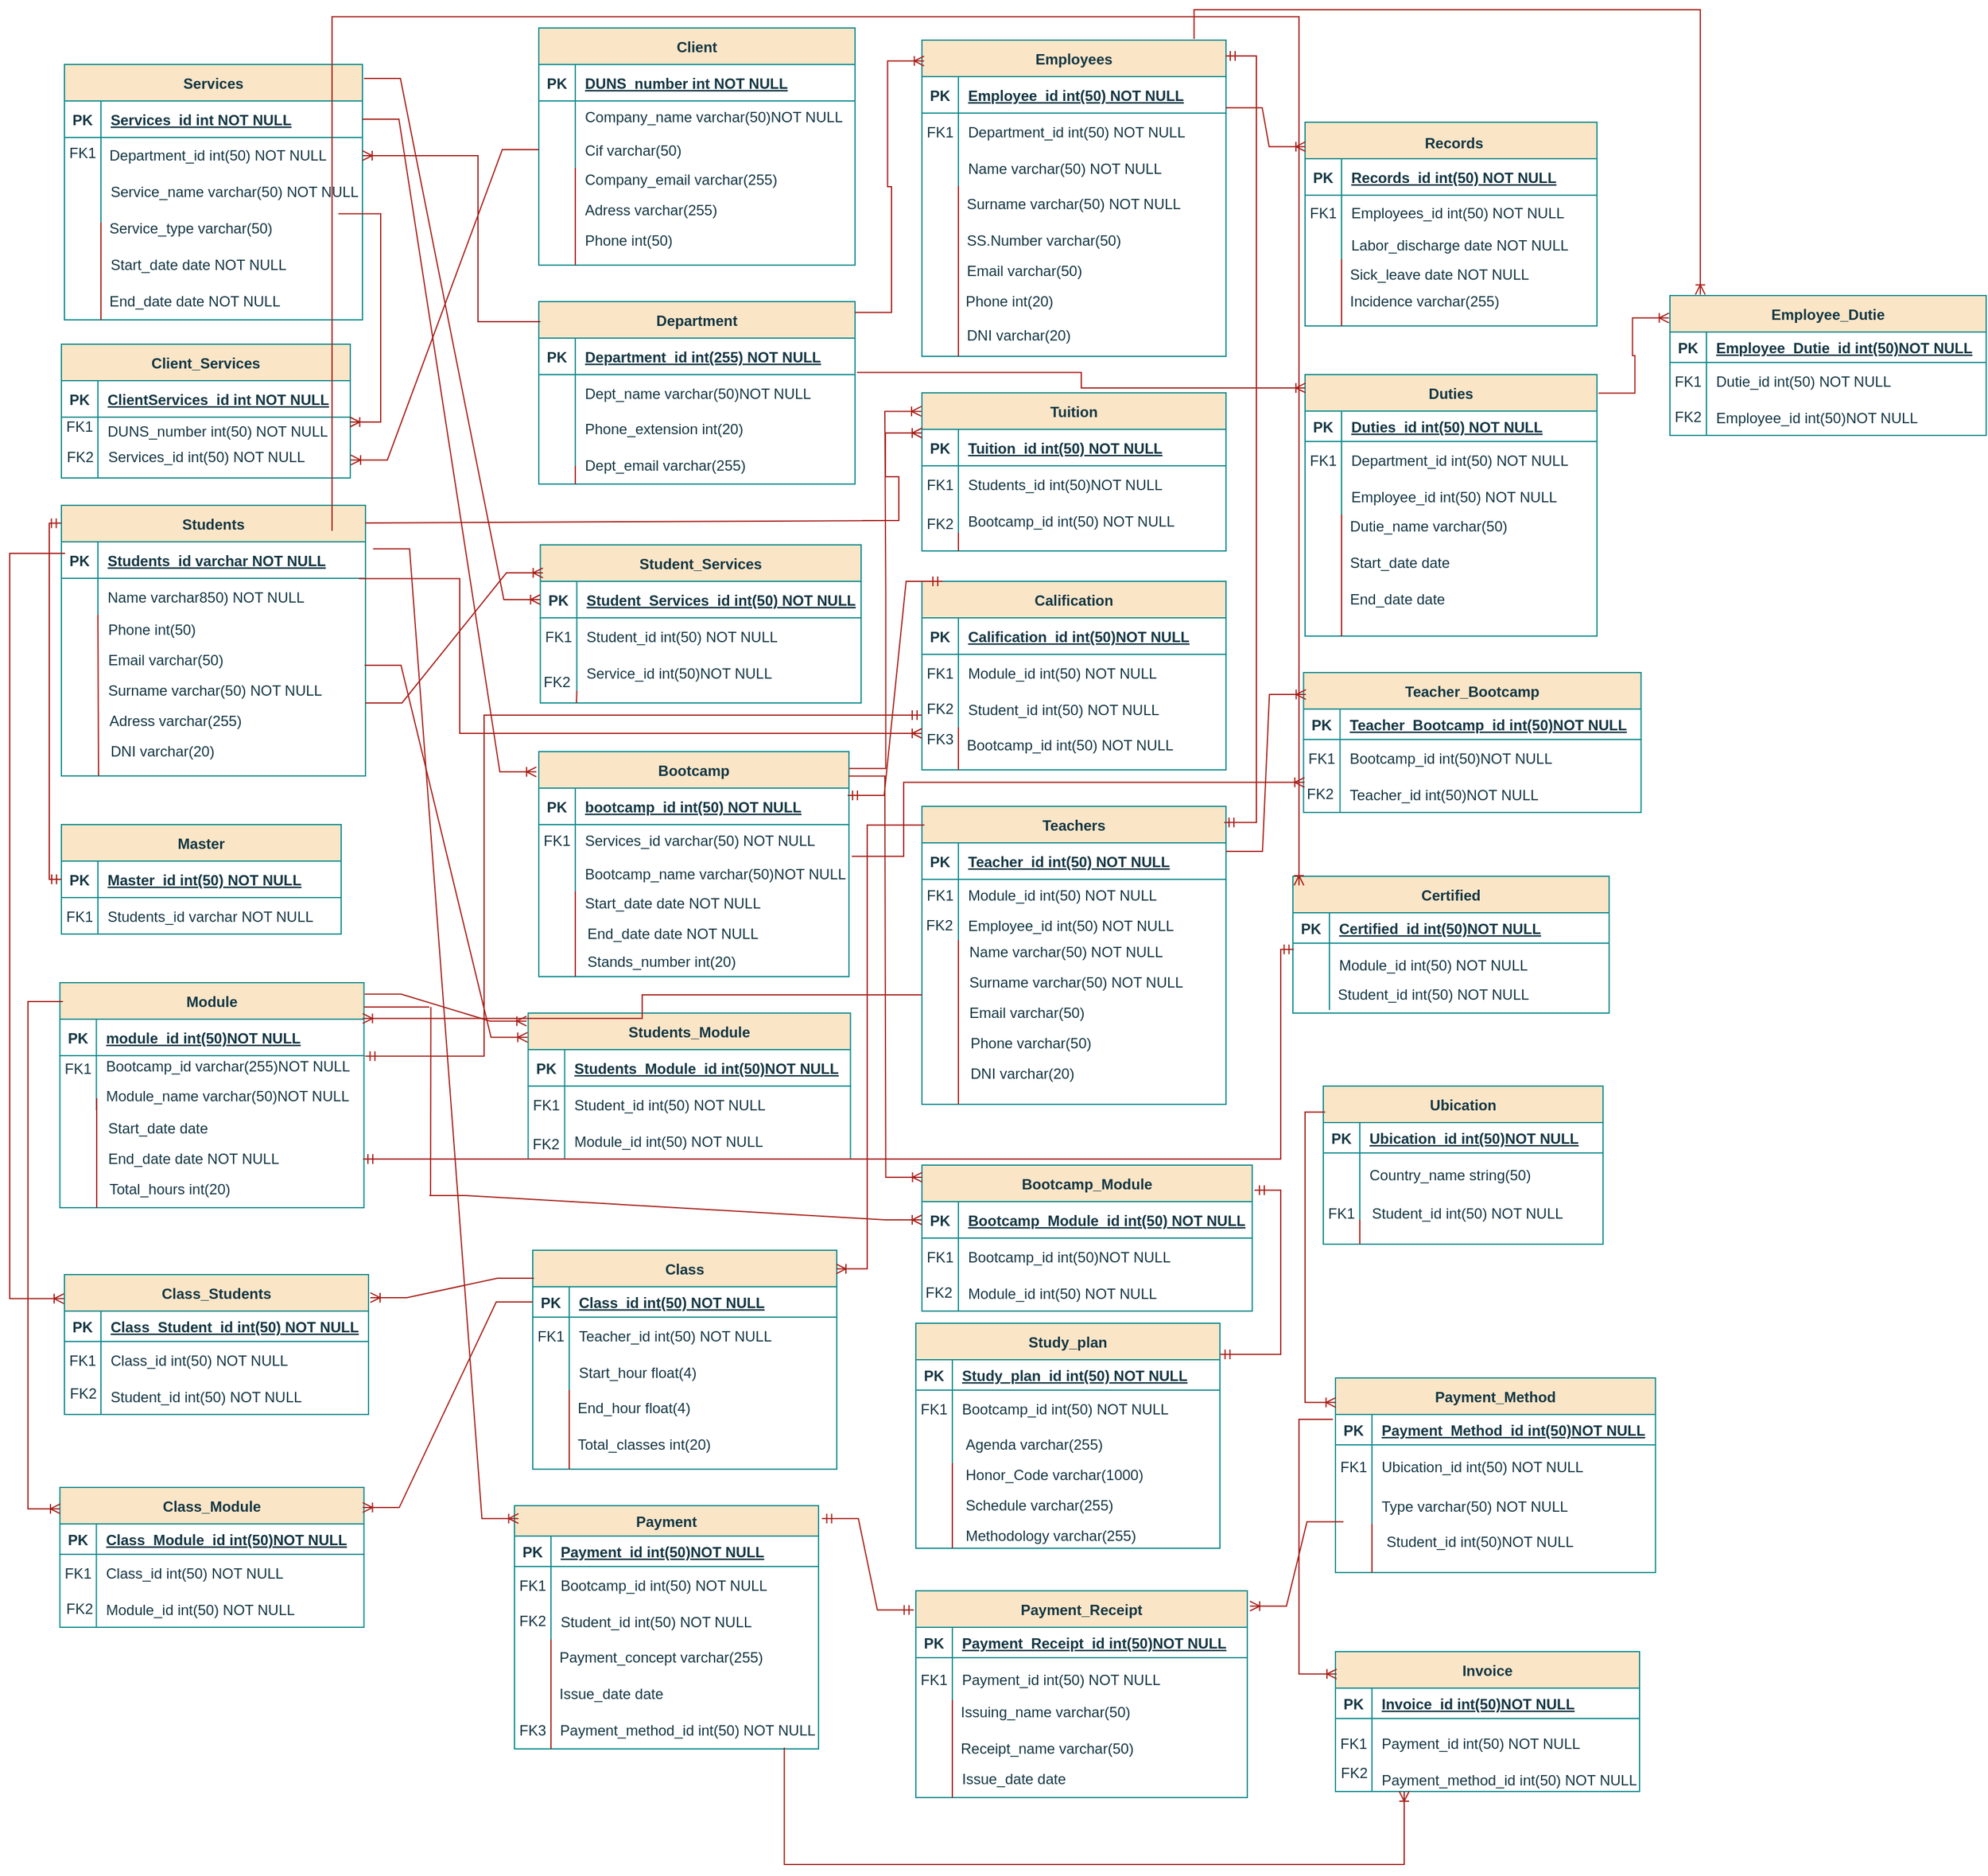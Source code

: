 <mxfile version="22.1.16" type="device" pages="2">
  <diagram id="R2lEEEUBdFMjLlhIrx00" name="Page-1">
    <mxGraphModel dx="1036" dy="563" grid="1" gridSize="5" guides="1" tooltips="1" connect="1" arrows="1" fold="1" page="1" pageScale="1" pageWidth="200000" pageHeight="200000" math="0" shadow="0" extFonts="Permanent Marker^https://fonts.googleapis.com/css?family=Permanent+Marker">
      <root>
        <mxCell id="0" />
        <mxCell id="1" parent="0" />
        <mxCell id="C-vyLk0tnHw3VtMMgP7b-2" value="Client" style="shape=table;startSize=30;container=1;collapsible=1;childLayout=tableLayout;fixedRows=1;rowLines=0;fontStyle=1;align=center;resizeLast=1;labelBackgroundColor=none;fillColor=#FAE5C7;strokeColor=#0F8B8D;fontColor=#143642;" parent="1" vertex="1">
          <mxGeometry x="470" y="25" width="260" height="195" as="geometry" />
        </mxCell>
        <mxCell id="C-vyLk0tnHw3VtMMgP7b-3" value="" style="shape=partialRectangle;collapsible=0;dropTarget=0;pointerEvents=0;fillColor=none;points=[[0,0.5],[1,0.5]];portConstraint=eastwest;top=0;left=0;right=0;bottom=1;labelBackgroundColor=none;strokeColor=#0F8B8D;fontColor=#143642;" parent="C-vyLk0tnHw3VtMMgP7b-2" vertex="1">
          <mxGeometry y="30" width="260" height="30" as="geometry" />
        </mxCell>
        <mxCell id="C-vyLk0tnHw3VtMMgP7b-4" value="PK" style="shape=partialRectangle;overflow=hidden;connectable=0;fillColor=none;top=0;left=0;bottom=0;right=0;fontStyle=1;labelBackgroundColor=none;strokeColor=#0F8B8D;fontColor=#143642;" parent="C-vyLk0tnHw3VtMMgP7b-3" vertex="1">
          <mxGeometry width="30" height="30" as="geometry">
            <mxRectangle width="30" height="30" as="alternateBounds" />
          </mxGeometry>
        </mxCell>
        <mxCell id="C-vyLk0tnHw3VtMMgP7b-5" value="DUNS_number int NOT NULL" style="shape=partialRectangle;overflow=hidden;connectable=0;fillColor=none;top=0;left=0;bottom=0;right=0;align=left;spacingLeft=6;fontStyle=5;labelBackgroundColor=none;strokeColor=#0F8B8D;fontColor=#143642;" parent="C-vyLk0tnHw3VtMMgP7b-3" vertex="1">
          <mxGeometry x="30" width="230" height="30" as="geometry">
            <mxRectangle width="230" height="30" as="alternateBounds" />
          </mxGeometry>
        </mxCell>
        <mxCell id="C-vyLk0tnHw3VtMMgP7b-6" value="" style="shape=partialRectangle;collapsible=0;dropTarget=0;pointerEvents=0;fillColor=none;points=[[0,0.5],[1,0.5]];portConstraint=eastwest;top=0;left=0;right=0;bottom=0;labelBackgroundColor=none;strokeColor=#0F8B8D;fontColor=#143642;" parent="C-vyLk0tnHw3VtMMgP7b-2" vertex="1">
          <mxGeometry y="60" width="260" height="25" as="geometry" />
        </mxCell>
        <mxCell id="C-vyLk0tnHw3VtMMgP7b-7" value="" style="shape=partialRectangle;overflow=hidden;connectable=0;fillColor=none;top=0;left=0;bottom=0;right=0;labelBackgroundColor=none;strokeColor=#0F8B8D;fontColor=#143642;" parent="C-vyLk0tnHw3VtMMgP7b-6" vertex="1">
          <mxGeometry width="30" height="25" as="geometry">
            <mxRectangle width="30" height="25" as="alternateBounds" />
          </mxGeometry>
        </mxCell>
        <mxCell id="C-vyLk0tnHw3VtMMgP7b-8" value="Company_name varchar(50)NOT NULL" style="shape=partialRectangle;overflow=hidden;connectable=0;fillColor=none;top=0;left=0;bottom=0;right=0;align=left;spacingLeft=6;labelBackgroundColor=none;strokeColor=#0F8B8D;fontColor=#143642;" parent="C-vyLk0tnHw3VtMMgP7b-6" vertex="1">
          <mxGeometry x="30" width="230" height="25" as="geometry">
            <mxRectangle width="230" height="25" as="alternateBounds" />
          </mxGeometry>
        </mxCell>
        <mxCell id="C-vyLk0tnHw3VtMMgP7b-9" value="" style="shape=partialRectangle;collapsible=0;dropTarget=0;pointerEvents=0;fillColor=none;points=[[0,0.5],[1,0.5]];portConstraint=eastwest;top=0;left=0;right=0;bottom=0;labelBackgroundColor=none;strokeColor=#0F8B8D;fontColor=#143642;" parent="C-vyLk0tnHw3VtMMgP7b-2" vertex="1">
          <mxGeometry y="85" width="260" height="30" as="geometry" />
        </mxCell>
        <mxCell id="C-vyLk0tnHw3VtMMgP7b-10" value="" style="shape=partialRectangle;overflow=hidden;connectable=0;fillColor=none;top=0;left=0;bottom=0;right=0;labelBackgroundColor=none;strokeColor=#0F8B8D;fontColor=#143642;" parent="C-vyLk0tnHw3VtMMgP7b-9" vertex="1">
          <mxGeometry width="30" height="30" as="geometry">
            <mxRectangle width="30" height="30" as="alternateBounds" />
          </mxGeometry>
        </mxCell>
        <mxCell id="C-vyLk0tnHw3VtMMgP7b-11" value="Cif varchar(50)" style="shape=partialRectangle;overflow=hidden;connectable=0;fillColor=none;top=0;left=0;bottom=0;right=0;align=left;spacingLeft=6;labelBackgroundColor=none;strokeColor=#0F8B8D;fontColor=#143642;" parent="C-vyLk0tnHw3VtMMgP7b-9" vertex="1">
          <mxGeometry x="30" width="230" height="30" as="geometry">
            <mxRectangle width="230" height="30" as="alternateBounds" />
          </mxGeometry>
        </mxCell>
        <mxCell id="C-vyLk0tnHw3VtMMgP7b-13" value="Student_Services" style="shape=table;startSize=30;container=1;collapsible=1;childLayout=tableLayout;fixedRows=1;rowLines=0;fontStyle=1;align=center;resizeLast=1;labelBackgroundColor=none;fillColor=#FAE5C7;strokeColor=#0F8B8D;fontColor=#143642;" parent="1" vertex="1">
          <mxGeometry x="471.25" y="450" width="263.75" height="130" as="geometry" />
        </mxCell>
        <mxCell id="C-vyLk0tnHw3VtMMgP7b-14" value="" style="shape=partialRectangle;collapsible=0;dropTarget=0;pointerEvents=0;fillColor=none;points=[[0,0.5],[1,0.5]];portConstraint=eastwest;top=0;left=0;right=0;bottom=1;labelBackgroundColor=none;strokeColor=#0F8B8D;fontColor=#143642;" parent="C-vyLk0tnHw3VtMMgP7b-13" vertex="1">
          <mxGeometry y="30" width="263.75" height="30" as="geometry" />
        </mxCell>
        <mxCell id="C-vyLk0tnHw3VtMMgP7b-15" value="PK" style="shape=partialRectangle;overflow=hidden;connectable=0;fillColor=none;top=0;left=0;bottom=0;right=0;fontStyle=1;labelBackgroundColor=none;strokeColor=#0F8B8D;fontColor=#143642;" parent="C-vyLk0tnHw3VtMMgP7b-14" vertex="1">
          <mxGeometry width="30" height="30" as="geometry">
            <mxRectangle width="30" height="30" as="alternateBounds" />
          </mxGeometry>
        </mxCell>
        <mxCell id="C-vyLk0tnHw3VtMMgP7b-16" value="Student_Services_id int(50) NOT NULL" style="shape=partialRectangle;overflow=hidden;connectable=0;fillColor=none;top=0;left=0;bottom=0;right=0;align=left;spacingLeft=6;fontStyle=5;labelBackgroundColor=none;strokeColor=#0F8B8D;fontColor=#143642;" parent="C-vyLk0tnHw3VtMMgP7b-14" vertex="1">
          <mxGeometry x="30" width="233.75" height="30" as="geometry">
            <mxRectangle width="233.75" height="30" as="alternateBounds" />
          </mxGeometry>
        </mxCell>
        <mxCell id="C-vyLk0tnHw3VtMMgP7b-17" value="" style="shape=partialRectangle;collapsible=0;dropTarget=0;pointerEvents=0;fillColor=none;points=[[0,0.5],[1,0.5]];portConstraint=eastwest;top=0;left=0;right=0;bottom=0;labelBackgroundColor=none;strokeColor=#0F8B8D;fontColor=#143642;" parent="C-vyLk0tnHw3VtMMgP7b-13" vertex="1">
          <mxGeometry y="60" width="263.75" height="30" as="geometry" />
        </mxCell>
        <mxCell id="C-vyLk0tnHw3VtMMgP7b-18" value="FK1" style="shape=partialRectangle;overflow=hidden;connectable=0;fillColor=none;top=0;left=0;bottom=0;right=0;labelBackgroundColor=none;strokeColor=#0F8B8D;fontColor=#143642;" parent="C-vyLk0tnHw3VtMMgP7b-17" vertex="1">
          <mxGeometry width="30" height="30" as="geometry">
            <mxRectangle width="30" height="30" as="alternateBounds" />
          </mxGeometry>
        </mxCell>
        <mxCell id="C-vyLk0tnHw3VtMMgP7b-19" value="Student_id int(50) NOT NULL" style="shape=partialRectangle;overflow=hidden;connectable=0;fillColor=none;top=0;left=0;bottom=0;right=0;align=left;spacingLeft=6;labelBackgroundColor=none;strokeColor=#0F8B8D;fontColor=#143642;" parent="C-vyLk0tnHw3VtMMgP7b-17" vertex="1">
          <mxGeometry x="30" width="233.75" height="30" as="geometry">
            <mxRectangle width="233.75" height="30" as="alternateBounds" />
          </mxGeometry>
        </mxCell>
        <mxCell id="C-vyLk0tnHw3VtMMgP7b-20" value="" style="shape=partialRectangle;collapsible=0;dropTarget=0;pointerEvents=0;fillColor=none;points=[[0,0.5],[1,0.5]];portConstraint=eastwest;top=0;left=0;right=0;bottom=0;labelBackgroundColor=none;strokeColor=#0F8B8D;fontColor=#143642;" parent="C-vyLk0tnHw3VtMMgP7b-13" vertex="1">
          <mxGeometry y="90" width="263.75" height="30" as="geometry" />
        </mxCell>
        <mxCell id="C-vyLk0tnHw3VtMMgP7b-21" value="" style="shape=partialRectangle;overflow=hidden;connectable=0;fillColor=none;top=0;left=0;bottom=0;right=0;labelBackgroundColor=none;strokeColor=#0F8B8D;fontColor=#143642;" parent="C-vyLk0tnHw3VtMMgP7b-20" vertex="1">
          <mxGeometry width="30" height="30" as="geometry">
            <mxRectangle width="30" height="30" as="alternateBounds" />
          </mxGeometry>
        </mxCell>
        <mxCell id="C-vyLk0tnHw3VtMMgP7b-22" value="Service_id int(50)NOT NULL" style="shape=partialRectangle;overflow=hidden;connectable=0;fillColor=none;top=0;left=0;bottom=0;right=0;align=left;spacingLeft=6;labelBackgroundColor=none;strokeColor=#0F8B8D;fontColor=#143642;" parent="C-vyLk0tnHw3VtMMgP7b-20" vertex="1">
          <mxGeometry x="30" width="233.75" height="30" as="geometry">
            <mxRectangle width="233.75" height="30" as="alternateBounds" />
          </mxGeometry>
        </mxCell>
        <mxCell id="C-vyLk0tnHw3VtMMgP7b-23" value="Services" style="shape=table;startSize=30;container=1;collapsible=1;childLayout=tableLayout;fixedRows=1;rowLines=0;fontStyle=1;align=center;resizeLast=1;labelBackgroundColor=none;fillColor=#FAE5C7;strokeColor=#0F8B8D;fontColor=#143642;" parent="1" vertex="1">
          <mxGeometry x="80" y="55" width="245" height="210" as="geometry">
            <mxRectangle x="120" y="110" width="85" height="30" as="alternateBounds" />
          </mxGeometry>
        </mxCell>
        <mxCell id="C-vyLk0tnHw3VtMMgP7b-24" value="" style="shape=partialRectangle;collapsible=0;dropTarget=0;pointerEvents=0;fillColor=none;points=[[0,0.5],[1,0.5]];portConstraint=eastwest;top=0;left=0;right=0;bottom=1;labelBackgroundColor=none;strokeColor=#0F8B8D;fontColor=#143642;" parent="C-vyLk0tnHw3VtMMgP7b-23" vertex="1">
          <mxGeometry y="30" width="245" height="30" as="geometry" />
        </mxCell>
        <mxCell id="C-vyLk0tnHw3VtMMgP7b-25" value="PK" style="shape=partialRectangle;overflow=hidden;connectable=0;fillColor=none;top=0;left=0;bottom=0;right=0;fontStyle=1;labelBackgroundColor=none;strokeColor=#0F8B8D;fontColor=#143642;" parent="C-vyLk0tnHw3VtMMgP7b-24" vertex="1">
          <mxGeometry width="30" height="30" as="geometry">
            <mxRectangle width="30" height="30" as="alternateBounds" />
          </mxGeometry>
        </mxCell>
        <mxCell id="C-vyLk0tnHw3VtMMgP7b-26" value="Services_id int NOT NULL " style="shape=partialRectangle;overflow=hidden;connectable=0;fillColor=none;top=0;left=0;bottom=0;right=0;align=left;spacingLeft=6;fontStyle=5;labelBackgroundColor=none;strokeColor=#0F8B8D;fontColor=#143642;" parent="C-vyLk0tnHw3VtMMgP7b-24" vertex="1">
          <mxGeometry x="30" width="215" height="30" as="geometry">
            <mxRectangle width="215" height="30" as="alternateBounds" />
          </mxGeometry>
        </mxCell>
        <mxCell id="C-vyLk0tnHw3VtMMgP7b-27" value="" style="shape=partialRectangle;collapsible=0;dropTarget=0;pointerEvents=0;fillColor=none;points=[[0,0.5],[1,0.5]];portConstraint=eastwest;top=0;left=0;right=0;bottom=0;labelBackgroundColor=none;strokeColor=#0F8B8D;fontColor=#143642;" parent="C-vyLk0tnHw3VtMMgP7b-23" vertex="1">
          <mxGeometry y="60" width="245" height="70" as="geometry" />
        </mxCell>
        <mxCell id="C-vyLk0tnHw3VtMMgP7b-28" value="" style="shape=partialRectangle;overflow=hidden;connectable=0;fillColor=none;top=0;left=0;bottom=0;right=0;labelBackgroundColor=none;strokeColor=#0F8B8D;fontColor=#143642;" parent="C-vyLk0tnHw3VtMMgP7b-27" vertex="1">
          <mxGeometry width="30" height="70" as="geometry">
            <mxRectangle width="30" height="70" as="alternateBounds" />
          </mxGeometry>
        </mxCell>
        <mxCell id="C-vyLk0tnHw3VtMMgP7b-29" value="" style="shape=partialRectangle;overflow=hidden;connectable=0;fillColor=none;top=0;left=0;bottom=0;right=0;align=left;spacingLeft=6;labelBackgroundColor=none;strokeColor=#0F8B8D;fontColor=#143642;" parent="C-vyLk0tnHw3VtMMgP7b-27" vertex="1">
          <mxGeometry x="30" width="215" height="70" as="geometry">
            <mxRectangle width="215" height="70" as="alternateBounds" />
          </mxGeometry>
        </mxCell>
        <mxCell id="GVT9yNWL5fQZd_X2nQYD-7" value="Phone int(50)" style="text;strokeColor=none;align=left;fillColor=none;html=1;verticalAlign=middle;whiteSpace=wrap;rounded=0;labelBackgroundColor=none;fontColor=#143642;" parent="1" vertex="1">
          <mxGeometry x="506.25" y="185" width="230" height="30" as="geometry" />
        </mxCell>
        <mxCell id="GVT9yNWL5fQZd_X2nQYD-8" value="Adress varchar(255)" style="text;strokeColor=none;align=left;fillColor=none;html=1;verticalAlign=middle;whiteSpace=wrap;rounded=0;labelBackgroundColor=none;fontColor=#143642;" parent="1" vertex="1">
          <mxGeometry x="506.25" y="160" width="215" height="30" as="geometry" />
        </mxCell>
        <mxCell id="GVT9yNWL5fQZd_X2nQYD-9" value="&lt;div style=&quot;&quot;&gt;&lt;span style=&quot;background-color: initial;&quot;&gt;Company_email varchar(255)&lt;/span&gt;&lt;/div&gt;" style="text;strokeColor=none;align=left;fillColor=none;html=1;verticalAlign=middle;whiteSpace=wrap;rounded=0;labelBackgroundColor=none;fontColor=#143642;" parent="1" vertex="1">
          <mxGeometry x="506.25" y="135" width="217.5" height="30" as="geometry" />
        </mxCell>
        <mxCell id="GVT9yNWL5fQZd_X2nQYD-16" value="Students" style="shape=table;startSize=30;container=1;collapsible=1;childLayout=tableLayout;fixedRows=1;rowLines=0;fontStyle=1;align=center;resizeLast=1;labelBackgroundColor=none;fillColor=#FAE5C7;strokeColor=#0F8B8D;fontColor=#143642;" parent="1" vertex="1">
          <mxGeometry x="77.5" y="417.5" width="250" height="222.5" as="geometry" />
        </mxCell>
        <mxCell id="GVT9yNWL5fQZd_X2nQYD-17" value="" style="shape=partialRectangle;collapsible=0;dropTarget=0;pointerEvents=0;fillColor=none;points=[[0,0.5],[1,0.5]];portConstraint=eastwest;top=0;left=0;right=0;bottom=1;labelBackgroundColor=none;strokeColor=#0F8B8D;fontColor=#143642;" parent="GVT9yNWL5fQZd_X2nQYD-16" vertex="1">
          <mxGeometry y="30" width="250" height="30" as="geometry" />
        </mxCell>
        <mxCell id="GVT9yNWL5fQZd_X2nQYD-18" value="PK" style="shape=partialRectangle;overflow=hidden;connectable=0;fillColor=none;top=0;left=0;bottom=0;right=0;fontStyle=1;labelBackgroundColor=none;strokeColor=#0F8B8D;fontColor=#143642;" parent="GVT9yNWL5fQZd_X2nQYD-17" vertex="1">
          <mxGeometry width="30" height="30" as="geometry">
            <mxRectangle width="30" height="30" as="alternateBounds" />
          </mxGeometry>
        </mxCell>
        <mxCell id="GVT9yNWL5fQZd_X2nQYD-19" value="Students_id varchar NOT NULL " style="shape=partialRectangle;overflow=hidden;connectable=0;fillColor=none;top=0;left=0;bottom=0;right=0;align=left;spacingLeft=6;fontStyle=5;labelBackgroundColor=none;strokeColor=#0F8B8D;fontColor=#143642;" parent="GVT9yNWL5fQZd_X2nQYD-17" vertex="1">
          <mxGeometry x="30" width="220" height="30" as="geometry">
            <mxRectangle width="220" height="30" as="alternateBounds" />
          </mxGeometry>
        </mxCell>
        <mxCell id="GVT9yNWL5fQZd_X2nQYD-23" value="" style="shape=partialRectangle;collapsible=0;dropTarget=0;pointerEvents=0;fillColor=none;points=[[0,0.5],[1,0.5]];portConstraint=eastwest;top=0;left=0;right=0;bottom=0;labelBackgroundColor=none;strokeColor=#0F8B8D;fontColor=#143642;" parent="GVT9yNWL5fQZd_X2nQYD-16" vertex="1">
          <mxGeometry y="60" width="250" height="30" as="geometry" />
        </mxCell>
        <mxCell id="GVT9yNWL5fQZd_X2nQYD-24" value="" style="shape=partialRectangle;overflow=hidden;connectable=0;fillColor=none;top=0;left=0;bottom=0;right=0;labelBackgroundColor=none;strokeColor=#0F8B8D;fontColor=#143642;" parent="GVT9yNWL5fQZd_X2nQYD-23" vertex="1">
          <mxGeometry width="30" height="30" as="geometry">
            <mxRectangle width="30" height="30" as="alternateBounds" />
          </mxGeometry>
        </mxCell>
        <mxCell id="GVT9yNWL5fQZd_X2nQYD-25" value="Name varchar850) NOT NULL" style="shape=partialRectangle;overflow=hidden;connectable=0;fillColor=none;top=0;left=0;bottom=0;right=0;align=left;spacingLeft=6;labelBackgroundColor=none;strokeColor=#0F8B8D;fontColor=#143642;" parent="GVT9yNWL5fQZd_X2nQYD-23" vertex="1">
          <mxGeometry x="30" width="220" height="30" as="geometry">
            <mxRectangle width="220" height="30" as="alternateBounds" />
          </mxGeometry>
        </mxCell>
        <mxCell id="GVT9yNWL5fQZd_X2nQYD-26" value="Master" style="shape=table;startSize=30;container=1;collapsible=1;childLayout=tableLayout;fixedRows=1;rowLines=0;fontStyle=1;align=center;resizeLast=1;labelBackgroundColor=none;fillColor=#FAE5C7;strokeColor=#0F8B8D;fontColor=#143642;" parent="1" vertex="1">
          <mxGeometry x="77.5" y="680" width="230" height="90" as="geometry" />
        </mxCell>
        <mxCell id="GVT9yNWL5fQZd_X2nQYD-27" value="" style="shape=partialRectangle;collapsible=0;dropTarget=0;pointerEvents=0;fillColor=none;points=[[0,0.5],[1,0.5]];portConstraint=eastwest;top=0;left=0;right=0;bottom=1;labelBackgroundColor=none;strokeColor=#0F8B8D;fontColor=#143642;" parent="GVT9yNWL5fQZd_X2nQYD-26" vertex="1">
          <mxGeometry y="30" width="230" height="30" as="geometry" />
        </mxCell>
        <mxCell id="GVT9yNWL5fQZd_X2nQYD-28" value="PK" style="shape=partialRectangle;overflow=hidden;connectable=0;fillColor=none;top=0;left=0;bottom=0;right=0;fontStyle=1;labelBackgroundColor=none;strokeColor=#0F8B8D;fontColor=#143642;" parent="GVT9yNWL5fQZd_X2nQYD-27" vertex="1">
          <mxGeometry width="30" height="30" as="geometry">
            <mxRectangle width="30" height="30" as="alternateBounds" />
          </mxGeometry>
        </mxCell>
        <mxCell id="GVT9yNWL5fQZd_X2nQYD-29" value="Master_id int(50) NOT NULL" style="shape=partialRectangle;overflow=hidden;connectable=0;fillColor=none;top=0;left=0;bottom=0;right=0;align=left;spacingLeft=6;fontStyle=5;labelBackgroundColor=none;strokeColor=#0F8B8D;fontColor=#143642;" parent="GVT9yNWL5fQZd_X2nQYD-27" vertex="1">
          <mxGeometry x="30" width="200" height="30" as="geometry">
            <mxRectangle width="200" height="30" as="alternateBounds" />
          </mxGeometry>
        </mxCell>
        <mxCell id="GVT9yNWL5fQZd_X2nQYD-30" value="" style="shape=partialRectangle;collapsible=0;dropTarget=0;pointerEvents=0;fillColor=none;points=[[0,0.5],[1,0.5]];portConstraint=eastwest;top=0;left=0;right=0;bottom=0;labelBackgroundColor=none;strokeColor=#0F8B8D;fontColor=#143642;" parent="GVT9yNWL5fQZd_X2nQYD-26" vertex="1">
          <mxGeometry y="60" width="230" height="30" as="geometry" />
        </mxCell>
        <mxCell id="GVT9yNWL5fQZd_X2nQYD-31" value="FK1" style="shape=partialRectangle;overflow=hidden;connectable=0;fillColor=none;top=0;left=0;bottom=0;right=0;labelBackgroundColor=none;strokeColor=#0F8B8D;fontColor=#143642;" parent="GVT9yNWL5fQZd_X2nQYD-30" vertex="1">
          <mxGeometry width="30" height="30" as="geometry">
            <mxRectangle width="30" height="30" as="alternateBounds" />
          </mxGeometry>
        </mxCell>
        <mxCell id="GVT9yNWL5fQZd_X2nQYD-32" value="Students_id varchar NOT NULL " style="shape=partialRectangle;overflow=hidden;connectable=0;fillColor=none;top=0;left=0;bottom=0;right=0;align=left;spacingLeft=6;labelBackgroundColor=none;strokeColor=#0F8B8D;fontColor=#143642;" parent="GVT9yNWL5fQZd_X2nQYD-30" vertex="1">
          <mxGeometry x="30" width="200" height="30" as="geometry">
            <mxRectangle width="200" height="30" as="alternateBounds" />
          </mxGeometry>
        </mxCell>
        <mxCell id="GVT9yNWL5fQZd_X2nQYD-36" value="Client_Services" style="shape=table;startSize=30;container=1;collapsible=1;childLayout=tableLayout;fixedRows=1;rowLines=0;fontStyle=1;align=center;resizeLast=1;labelBackgroundColor=none;fillColor=#FAE5C7;strokeColor=#0F8B8D;fontColor=#143642;" parent="1" vertex="1">
          <mxGeometry x="77.5" y="285" width="237.5" height="110" as="geometry" />
        </mxCell>
        <mxCell id="GVT9yNWL5fQZd_X2nQYD-37" value="" style="shape=partialRectangle;collapsible=0;dropTarget=0;pointerEvents=0;fillColor=none;points=[[0,0.5],[1,0.5]];portConstraint=eastwest;top=0;left=0;right=0;bottom=1;labelBackgroundColor=none;strokeColor=#0F8B8D;fontColor=#143642;" parent="GVT9yNWL5fQZd_X2nQYD-36" vertex="1">
          <mxGeometry y="30" width="237.5" height="30" as="geometry" />
        </mxCell>
        <mxCell id="GVT9yNWL5fQZd_X2nQYD-38" value="PK" style="shape=partialRectangle;overflow=hidden;connectable=0;fillColor=none;top=0;left=0;bottom=0;right=0;fontStyle=1;labelBackgroundColor=none;strokeColor=#0F8B8D;fontColor=#143642;" parent="GVT9yNWL5fQZd_X2nQYD-37" vertex="1">
          <mxGeometry width="30" height="30" as="geometry">
            <mxRectangle width="30" height="30" as="alternateBounds" />
          </mxGeometry>
        </mxCell>
        <mxCell id="GVT9yNWL5fQZd_X2nQYD-39" value="ClientServices_id int NOT NULL " style="shape=partialRectangle;overflow=hidden;connectable=0;fillColor=none;top=0;left=0;bottom=0;right=0;align=left;spacingLeft=6;fontStyle=5;labelBackgroundColor=none;strokeColor=#0F8B8D;fontColor=#143642;" parent="GVT9yNWL5fQZd_X2nQYD-37" vertex="1">
          <mxGeometry x="30" width="207.5" height="30" as="geometry">
            <mxRectangle width="207.5" height="30" as="alternateBounds" />
          </mxGeometry>
        </mxCell>
        <mxCell id="GVT9yNWL5fQZd_X2nQYD-40" value="" style="shape=partialRectangle;collapsible=0;dropTarget=0;pointerEvents=0;fillColor=none;points=[[0,0.5],[1,0.5]];portConstraint=eastwest;top=0;left=0;right=0;bottom=0;labelBackgroundColor=none;strokeColor=#0F8B8D;fontColor=#143642;" parent="GVT9yNWL5fQZd_X2nQYD-36" vertex="1">
          <mxGeometry y="60" width="237.5" height="50" as="geometry" />
        </mxCell>
        <mxCell id="GVT9yNWL5fQZd_X2nQYD-41" value="" style="shape=partialRectangle;overflow=hidden;connectable=0;fillColor=none;top=0;left=0;bottom=0;right=0;labelBackgroundColor=none;strokeColor=#0F8B8D;fontColor=#143642;" parent="GVT9yNWL5fQZd_X2nQYD-40" vertex="1">
          <mxGeometry width="30" height="50" as="geometry">
            <mxRectangle width="30" height="50" as="alternateBounds" />
          </mxGeometry>
        </mxCell>
        <mxCell id="GVT9yNWL5fQZd_X2nQYD-42" value="DUNS_number int(50) NOT NULL&#xa;&#xa;" style="shape=partialRectangle;overflow=hidden;connectable=0;fillColor=none;top=0;left=0;bottom=0;right=0;align=left;spacingLeft=6;labelBackgroundColor=none;strokeColor=#0F8B8D;fontColor=#143642;" parent="GVT9yNWL5fQZd_X2nQYD-40" vertex="1">
          <mxGeometry x="30" width="207.5" height="50" as="geometry">
            <mxRectangle width="207.5" height="50" as="alternateBounds" />
          </mxGeometry>
        </mxCell>
        <mxCell id="GVT9yNWL5fQZd_X2nQYD-43" value="Phone int(50)" style="text;strokeColor=none;align=left;fillColor=none;html=1;verticalAlign=middle;whiteSpace=wrap;rounded=0;labelBackgroundColor=none;fontColor=#143642;" parent="1" vertex="1">
          <mxGeometry x="113.75" y="505" width="212.5" height="30" as="geometry" />
        </mxCell>
        <mxCell id="GVT9yNWL5fQZd_X2nQYD-44" value="Email varchar(50)" style="text;strokeColor=none;align=left;fillColor=none;html=1;verticalAlign=middle;whiteSpace=wrap;rounded=0;labelBackgroundColor=none;fontColor=#143642;" parent="1" vertex="1">
          <mxGeometry x="113.75" y="530" width="220" height="30" as="geometry" />
        </mxCell>
        <mxCell id="GVT9yNWL5fQZd_X2nQYD-45" value="Surname varchar(50) NOT NULL&amp;nbsp;&amp;nbsp;" style="text;strokeColor=none;align=left;fillColor=none;html=1;verticalAlign=middle;whiteSpace=wrap;rounded=0;labelBackgroundColor=none;fontColor=#143642;" parent="1" vertex="1">
          <mxGeometry x="113.75" y="555" width="220" height="30" as="geometry" />
        </mxCell>
        <mxCell id="GVT9yNWL5fQZd_X2nQYD-46" value="Adress varchar(255)" style="text;strokeColor=none;align=left;fillColor=none;html=1;verticalAlign=middle;whiteSpace=wrap;rounded=0;labelBackgroundColor=none;fontColor=#143642;" parent="1" vertex="1">
          <mxGeometry x="115" y="580" width="220" height="30" as="geometry" />
        </mxCell>
        <mxCell id="GVT9yNWL5fQZd_X2nQYD-48" value="Bootcamp_Module" style="shape=table;startSize=30;container=1;collapsible=1;childLayout=tableLayout;fixedRows=1;rowLines=0;fontStyle=1;align=center;resizeLast=1;labelBackgroundColor=none;fillColor=#FAE5C7;strokeColor=#0F8B8D;fontColor=#143642;" parent="1" vertex="1">
          <mxGeometry x="785" y="960" width="271.57" height="120" as="geometry" />
        </mxCell>
        <mxCell id="GVT9yNWL5fQZd_X2nQYD-49" value="" style="shape=partialRectangle;collapsible=0;dropTarget=0;pointerEvents=0;fillColor=none;points=[[0,0.5],[1,0.5]];portConstraint=eastwest;top=0;left=0;right=0;bottom=1;labelBackgroundColor=none;strokeColor=#0F8B8D;fontColor=#143642;" parent="GVT9yNWL5fQZd_X2nQYD-48" vertex="1">
          <mxGeometry y="30" width="271.57" height="30" as="geometry" />
        </mxCell>
        <mxCell id="GVT9yNWL5fQZd_X2nQYD-50" value="PK" style="shape=partialRectangle;overflow=hidden;connectable=0;fillColor=none;top=0;left=0;bottom=0;right=0;fontStyle=1;labelBackgroundColor=none;strokeColor=#0F8B8D;fontColor=#143642;" parent="GVT9yNWL5fQZd_X2nQYD-49" vertex="1">
          <mxGeometry width="30" height="30" as="geometry">
            <mxRectangle width="30" height="30" as="alternateBounds" />
          </mxGeometry>
        </mxCell>
        <mxCell id="GVT9yNWL5fQZd_X2nQYD-51" value="Bootcamp_Module_id int(50) NOT NULL" style="shape=partialRectangle;overflow=hidden;connectable=0;fillColor=none;top=0;left=0;bottom=0;right=0;align=left;spacingLeft=6;fontStyle=5;labelBackgroundColor=none;strokeColor=#0F8B8D;fontColor=#143642;" parent="GVT9yNWL5fQZd_X2nQYD-49" vertex="1">
          <mxGeometry x="30" width="241.57" height="30" as="geometry">
            <mxRectangle width="241.57" height="30" as="alternateBounds" />
          </mxGeometry>
        </mxCell>
        <mxCell id="GVT9yNWL5fQZd_X2nQYD-52" value="" style="shape=partialRectangle;collapsible=0;dropTarget=0;pointerEvents=0;fillColor=none;points=[[0,0.5],[1,0.5]];portConstraint=eastwest;top=0;left=0;right=0;bottom=0;labelBackgroundColor=none;strokeColor=#0F8B8D;fontColor=#143642;" parent="GVT9yNWL5fQZd_X2nQYD-48" vertex="1">
          <mxGeometry y="60" width="271.57" height="30" as="geometry" />
        </mxCell>
        <mxCell id="GVT9yNWL5fQZd_X2nQYD-53" value="FK1" style="shape=partialRectangle;overflow=hidden;connectable=0;fillColor=none;top=0;left=0;bottom=0;right=0;labelBackgroundColor=none;strokeColor=#0F8B8D;fontColor=#143642;" parent="GVT9yNWL5fQZd_X2nQYD-52" vertex="1">
          <mxGeometry width="30" height="30" as="geometry">
            <mxRectangle width="30" height="30" as="alternateBounds" />
          </mxGeometry>
        </mxCell>
        <mxCell id="GVT9yNWL5fQZd_X2nQYD-54" value="Bootcamp_id int(50)NOT NULL" style="shape=partialRectangle;overflow=hidden;connectable=0;fillColor=none;top=0;left=0;bottom=0;right=0;align=left;spacingLeft=6;labelBackgroundColor=none;strokeColor=#0F8B8D;fontColor=#143642;" parent="GVT9yNWL5fQZd_X2nQYD-52" vertex="1">
          <mxGeometry x="30" width="241.57" height="30" as="geometry">
            <mxRectangle width="241.57" height="30" as="alternateBounds" />
          </mxGeometry>
        </mxCell>
        <mxCell id="GVT9yNWL5fQZd_X2nQYD-55" value="" style="shape=partialRectangle;collapsible=0;dropTarget=0;pointerEvents=0;fillColor=none;points=[[0,0.5],[1,0.5]];portConstraint=eastwest;top=0;left=0;right=0;bottom=0;labelBackgroundColor=none;strokeColor=#0F8B8D;fontColor=#143642;" parent="GVT9yNWL5fQZd_X2nQYD-48" vertex="1">
          <mxGeometry y="90" width="271.57" height="30" as="geometry" />
        </mxCell>
        <mxCell id="GVT9yNWL5fQZd_X2nQYD-56" value="" style="shape=partialRectangle;overflow=hidden;connectable=0;fillColor=none;top=0;left=0;bottom=0;right=0;labelBackgroundColor=none;strokeColor=#0F8B8D;fontColor=#143642;" parent="GVT9yNWL5fQZd_X2nQYD-55" vertex="1">
          <mxGeometry width="30" height="30" as="geometry">
            <mxRectangle width="30" height="30" as="alternateBounds" />
          </mxGeometry>
        </mxCell>
        <mxCell id="GVT9yNWL5fQZd_X2nQYD-57" value="Module_id int(50) NOT NULL" style="shape=partialRectangle;overflow=hidden;connectable=0;fillColor=none;top=0;left=0;bottom=0;right=0;align=left;spacingLeft=6;labelBackgroundColor=none;strokeColor=#0F8B8D;fontColor=#143642;" parent="GVT9yNWL5fQZd_X2nQYD-55" vertex="1">
          <mxGeometry x="30" width="241.57" height="30" as="geometry">
            <mxRectangle width="241.57" height="30" as="alternateBounds" />
          </mxGeometry>
        </mxCell>
        <mxCell id="GVT9yNWL5fQZd_X2nQYD-68" value="Module" style="shape=table;startSize=30;container=1;collapsible=1;childLayout=tableLayout;fixedRows=1;rowLines=0;fontStyle=1;align=center;resizeLast=1;labelBackgroundColor=none;fillColor=#FAE5C7;strokeColor=#0F8B8D;fontColor=#143642;" parent="1" vertex="1">
          <mxGeometry x="76.25" y="810" width="250" height="185" as="geometry" />
        </mxCell>
        <mxCell id="GVT9yNWL5fQZd_X2nQYD-69" value="" style="shape=partialRectangle;collapsible=0;dropTarget=0;pointerEvents=0;fillColor=none;points=[[0,0.5],[1,0.5]];portConstraint=eastwest;top=0;left=0;right=0;bottom=1;labelBackgroundColor=none;strokeColor=#0F8B8D;fontColor=#143642;" parent="GVT9yNWL5fQZd_X2nQYD-68" vertex="1">
          <mxGeometry y="30" width="250" height="30" as="geometry" />
        </mxCell>
        <mxCell id="GVT9yNWL5fQZd_X2nQYD-70" value="PK" style="shape=partialRectangle;overflow=hidden;connectable=0;fillColor=none;top=0;left=0;bottom=0;right=0;fontStyle=1;labelBackgroundColor=none;strokeColor=#0F8B8D;fontColor=#143642;" parent="GVT9yNWL5fQZd_X2nQYD-69" vertex="1">
          <mxGeometry width="30" height="30" as="geometry">
            <mxRectangle width="30" height="30" as="alternateBounds" />
          </mxGeometry>
        </mxCell>
        <mxCell id="GVT9yNWL5fQZd_X2nQYD-71" value="module_id int(50)NOT NULL" style="shape=partialRectangle;overflow=hidden;connectable=0;fillColor=none;top=0;left=0;bottom=0;right=0;align=left;spacingLeft=6;fontStyle=5;labelBackgroundColor=none;strokeColor=#0F8B8D;fontColor=#143642;" parent="GVT9yNWL5fQZd_X2nQYD-69" vertex="1">
          <mxGeometry x="30" width="220" height="30" as="geometry">
            <mxRectangle width="220" height="30" as="alternateBounds" />
          </mxGeometry>
        </mxCell>
        <mxCell id="GVT9yNWL5fQZd_X2nQYD-72" value="" style="shape=partialRectangle;collapsible=0;dropTarget=0;pointerEvents=0;fillColor=none;points=[[0,0.5],[1,0.5]];portConstraint=eastwest;top=0;left=0;right=0;bottom=0;labelBackgroundColor=none;strokeColor=#0F8B8D;fontColor=#143642;" parent="GVT9yNWL5fQZd_X2nQYD-68" vertex="1">
          <mxGeometry y="60" width="250" height="20" as="geometry" />
        </mxCell>
        <mxCell id="GVT9yNWL5fQZd_X2nQYD-73" value="FK1" style="shape=partialRectangle;overflow=hidden;connectable=0;fillColor=none;top=0;left=0;bottom=0;right=0;labelBackgroundColor=none;strokeColor=#0F8B8D;fontColor=#143642;" parent="GVT9yNWL5fQZd_X2nQYD-72" vertex="1">
          <mxGeometry width="30" height="20" as="geometry">
            <mxRectangle width="30" height="20" as="alternateBounds" />
          </mxGeometry>
        </mxCell>
        <mxCell id="GVT9yNWL5fQZd_X2nQYD-74" value="Bootcamp_id varchar(255)NOT NULL&#xa;" style="shape=partialRectangle;overflow=hidden;connectable=0;fillColor=none;top=0;left=0;bottom=0;right=0;align=left;spacingLeft=6;labelBackgroundColor=none;strokeColor=#0F8B8D;fontColor=#143642;" parent="GVT9yNWL5fQZd_X2nQYD-72" vertex="1">
          <mxGeometry x="30" width="220" height="20" as="geometry">
            <mxRectangle width="220" height="20" as="alternateBounds" />
          </mxGeometry>
        </mxCell>
        <mxCell id="GVT9yNWL5fQZd_X2nQYD-75" value="" style="shape=partialRectangle;collapsible=0;dropTarget=0;pointerEvents=0;fillColor=none;points=[[0,0.5],[1,0.5]];portConstraint=eastwest;top=0;left=0;right=0;bottom=0;labelBackgroundColor=none;strokeColor=#0F8B8D;fontColor=#143642;" parent="GVT9yNWL5fQZd_X2nQYD-68" vertex="1">
          <mxGeometry y="80" width="250" height="25" as="geometry" />
        </mxCell>
        <mxCell id="GVT9yNWL5fQZd_X2nQYD-76" value="" style="shape=partialRectangle;overflow=hidden;connectable=0;fillColor=none;top=0;left=0;bottom=0;right=0;labelBackgroundColor=none;strokeColor=#0F8B8D;fontColor=#143642;" parent="GVT9yNWL5fQZd_X2nQYD-75" vertex="1">
          <mxGeometry width="30" height="25" as="geometry">
            <mxRectangle width="30" height="25" as="alternateBounds" />
          </mxGeometry>
        </mxCell>
        <mxCell id="GVT9yNWL5fQZd_X2nQYD-77" value="Module_name varchar(50)NOT NULL" style="shape=partialRectangle;overflow=hidden;connectable=0;fillColor=none;top=0;left=0;bottom=0;right=0;align=left;spacingLeft=6;labelBackgroundColor=none;strokeColor=#0F8B8D;fontColor=#143642;" parent="GVT9yNWL5fQZd_X2nQYD-75" vertex="1">
          <mxGeometry x="30" width="220" height="25" as="geometry">
            <mxRectangle width="220" height="25" as="alternateBounds" />
          </mxGeometry>
        </mxCell>
        <mxCell id="GVT9yNWL5fQZd_X2nQYD-78" value="Bootcamp" style="shape=table;startSize=30;container=1;collapsible=1;childLayout=tableLayout;fixedRows=1;rowLines=0;fontStyle=1;align=center;resizeLast=1;labelBackgroundColor=none;fillColor=#FAE5C7;strokeColor=#0F8B8D;fontColor=#143642;" parent="1" vertex="1">
          <mxGeometry x="470" y="620" width="255" height="185" as="geometry" />
        </mxCell>
        <mxCell id="GVT9yNWL5fQZd_X2nQYD-79" value="" style="shape=partialRectangle;collapsible=0;dropTarget=0;pointerEvents=0;fillColor=none;points=[[0,0.5],[1,0.5]];portConstraint=eastwest;top=0;left=0;right=0;bottom=1;labelBackgroundColor=none;strokeColor=#0F8B8D;fontColor=#143642;" parent="GVT9yNWL5fQZd_X2nQYD-78" vertex="1">
          <mxGeometry y="30" width="255" height="30" as="geometry" />
        </mxCell>
        <mxCell id="GVT9yNWL5fQZd_X2nQYD-80" value="PK" style="shape=partialRectangle;overflow=hidden;connectable=0;fillColor=none;top=0;left=0;bottom=0;right=0;fontStyle=1;labelBackgroundColor=none;strokeColor=#0F8B8D;fontColor=#143642;" parent="GVT9yNWL5fQZd_X2nQYD-79" vertex="1">
          <mxGeometry width="30" height="30" as="geometry">
            <mxRectangle width="30" height="30" as="alternateBounds" />
          </mxGeometry>
        </mxCell>
        <mxCell id="GVT9yNWL5fQZd_X2nQYD-81" value="bootcamp_id int(50) NOT NULL " style="shape=partialRectangle;overflow=hidden;connectable=0;fillColor=none;top=0;left=0;bottom=0;right=0;align=left;spacingLeft=6;fontStyle=5;labelBackgroundColor=none;strokeColor=#0F8B8D;fontColor=#143642;" parent="GVT9yNWL5fQZd_X2nQYD-79" vertex="1">
          <mxGeometry x="30" width="225" height="30" as="geometry">
            <mxRectangle width="225" height="30" as="alternateBounds" />
          </mxGeometry>
        </mxCell>
        <mxCell id="GVT9yNWL5fQZd_X2nQYD-82" value="" style="shape=partialRectangle;collapsible=0;dropTarget=0;pointerEvents=0;fillColor=none;points=[[0,0.5],[1,0.5]];portConstraint=eastwest;top=0;left=0;right=0;bottom=0;labelBackgroundColor=none;strokeColor=#0F8B8D;fontColor=#143642;" parent="GVT9yNWL5fQZd_X2nQYD-78" vertex="1">
          <mxGeometry y="60" width="255" height="25" as="geometry" />
        </mxCell>
        <mxCell id="GVT9yNWL5fQZd_X2nQYD-83" value="FK1" style="shape=partialRectangle;overflow=hidden;connectable=0;fillColor=none;top=0;left=0;bottom=0;right=0;labelBackgroundColor=none;strokeColor=#0F8B8D;fontColor=#143642;" parent="GVT9yNWL5fQZd_X2nQYD-82" vertex="1">
          <mxGeometry width="30" height="25" as="geometry">
            <mxRectangle width="30" height="25" as="alternateBounds" />
          </mxGeometry>
        </mxCell>
        <mxCell id="GVT9yNWL5fQZd_X2nQYD-84" value="Services_id varchar(50) NOT NULL" style="shape=partialRectangle;overflow=hidden;connectable=0;fillColor=none;top=0;left=0;bottom=0;right=0;align=left;spacingLeft=6;labelBackgroundColor=none;strokeColor=#0F8B8D;fontColor=#143642;" parent="GVT9yNWL5fQZd_X2nQYD-82" vertex="1">
          <mxGeometry x="30" width="225" height="25" as="geometry">
            <mxRectangle width="225" height="25" as="alternateBounds" />
          </mxGeometry>
        </mxCell>
        <mxCell id="GVT9yNWL5fQZd_X2nQYD-85" value="" style="shape=partialRectangle;collapsible=0;dropTarget=0;pointerEvents=0;fillColor=none;points=[[0,0.5],[1,0.5]];portConstraint=eastwest;top=0;left=0;right=0;bottom=0;labelBackgroundColor=none;strokeColor=#0F8B8D;fontColor=#143642;" parent="GVT9yNWL5fQZd_X2nQYD-78" vertex="1">
          <mxGeometry y="85" width="255" height="30" as="geometry" />
        </mxCell>
        <mxCell id="GVT9yNWL5fQZd_X2nQYD-86" value="" style="shape=partialRectangle;overflow=hidden;connectable=0;fillColor=none;top=0;left=0;bottom=0;right=0;labelBackgroundColor=none;strokeColor=#0F8B8D;fontColor=#143642;" parent="GVT9yNWL5fQZd_X2nQYD-85" vertex="1">
          <mxGeometry width="30" height="30" as="geometry">
            <mxRectangle width="30" height="30" as="alternateBounds" />
          </mxGeometry>
        </mxCell>
        <mxCell id="GVT9yNWL5fQZd_X2nQYD-87" value="Bootcamp_name varchar(50)NOT NULL" style="shape=partialRectangle;overflow=hidden;connectable=0;fillColor=none;top=0;left=0;bottom=0;right=0;align=left;spacingLeft=6;labelBackgroundColor=none;strokeColor=#0F8B8D;fontColor=#143642;" parent="GVT9yNWL5fQZd_X2nQYD-85" vertex="1">
          <mxGeometry x="30" width="225" height="30" as="geometry">
            <mxRectangle width="225" height="30" as="alternateBounds" />
          </mxGeometry>
        </mxCell>
        <mxCell id="GVT9yNWL5fQZd_X2nQYD-88" value="Department" style="shape=table;startSize=30;container=1;collapsible=1;childLayout=tableLayout;fixedRows=1;rowLines=0;fontStyle=1;align=center;resizeLast=1;labelBackgroundColor=none;fillColor=#FAE5C7;strokeColor=#0F8B8D;fontColor=#143642;" parent="1" vertex="1">
          <mxGeometry x="470" y="250" width="260" height="150" as="geometry" />
        </mxCell>
        <mxCell id="GVT9yNWL5fQZd_X2nQYD-89" value="" style="shape=partialRectangle;collapsible=0;dropTarget=0;pointerEvents=0;fillColor=none;points=[[0,0.5],[1,0.5]];portConstraint=eastwest;top=0;left=0;right=0;bottom=1;labelBackgroundColor=none;strokeColor=#0F8B8D;fontColor=#143642;" parent="GVT9yNWL5fQZd_X2nQYD-88" vertex="1">
          <mxGeometry y="30" width="260" height="30" as="geometry" />
        </mxCell>
        <mxCell id="GVT9yNWL5fQZd_X2nQYD-90" value="PK" style="shape=partialRectangle;overflow=hidden;connectable=0;fillColor=none;top=0;left=0;bottom=0;right=0;fontStyle=1;labelBackgroundColor=none;strokeColor=#0F8B8D;fontColor=#143642;" parent="GVT9yNWL5fQZd_X2nQYD-89" vertex="1">
          <mxGeometry width="30" height="30" as="geometry">
            <mxRectangle width="30" height="30" as="alternateBounds" />
          </mxGeometry>
        </mxCell>
        <mxCell id="GVT9yNWL5fQZd_X2nQYD-91" value="Department_id int(255) NOT NULL" style="shape=partialRectangle;overflow=hidden;connectable=0;fillColor=none;top=0;left=0;bottom=0;right=0;align=left;spacingLeft=6;fontStyle=5;labelBackgroundColor=none;strokeColor=#0F8B8D;fontColor=#143642;" parent="GVT9yNWL5fQZd_X2nQYD-89" vertex="1">
          <mxGeometry x="30" width="230" height="30" as="geometry">
            <mxRectangle width="230" height="30" as="alternateBounds" />
          </mxGeometry>
        </mxCell>
        <mxCell id="GVT9yNWL5fQZd_X2nQYD-92" value="" style="shape=partialRectangle;collapsible=0;dropTarget=0;pointerEvents=0;fillColor=none;points=[[0,0.5],[1,0.5]];portConstraint=eastwest;top=0;left=0;right=0;bottom=0;labelBackgroundColor=none;strokeColor=#0F8B8D;fontColor=#143642;" parent="GVT9yNWL5fQZd_X2nQYD-88" vertex="1">
          <mxGeometry y="60" width="260" height="30" as="geometry" />
        </mxCell>
        <mxCell id="GVT9yNWL5fQZd_X2nQYD-93" value="" style="shape=partialRectangle;overflow=hidden;connectable=0;fillColor=none;top=0;left=0;bottom=0;right=0;labelBackgroundColor=none;strokeColor=#0F8B8D;fontColor=#143642;" parent="GVT9yNWL5fQZd_X2nQYD-92" vertex="1">
          <mxGeometry width="30" height="30" as="geometry">
            <mxRectangle width="30" height="30" as="alternateBounds" />
          </mxGeometry>
        </mxCell>
        <mxCell id="GVT9yNWL5fQZd_X2nQYD-94" value="Dept_name varchar(50)NOT NULL" style="shape=partialRectangle;overflow=hidden;connectable=0;fillColor=none;top=0;left=0;bottom=0;right=0;align=left;spacingLeft=6;labelBackgroundColor=none;strokeColor=#0F8B8D;fontColor=#143642;" parent="GVT9yNWL5fQZd_X2nQYD-92" vertex="1">
          <mxGeometry x="30" width="230" height="30" as="geometry">
            <mxRectangle width="230" height="30" as="alternateBounds" />
          </mxGeometry>
        </mxCell>
        <mxCell id="GVT9yNWL5fQZd_X2nQYD-95" value="" style="shape=partialRectangle;collapsible=0;dropTarget=0;pointerEvents=0;fillColor=none;points=[[0,0.5],[1,0.5]];portConstraint=eastwest;top=0;left=0;right=0;bottom=0;labelBackgroundColor=none;strokeColor=#0F8B8D;fontColor=#143642;" parent="GVT9yNWL5fQZd_X2nQYD-88" vertex="1">
          <mxGeometry y="90" width="260" height="50" as="geometry" />
        </mxCell>
        <mxCell id="GVT9yNWL5fQZd_X2nQYD-96" value="" style="shape=partialRectangle;overflow=hidden;connectable=0;fillColor=none;top=0;left=0;bottom=0;right=0;labelBackgroundColor=none;strokeColor=#0F8B8D;fontColor=#143642;" parent="GVT9yNWL5fQZd_X2nQYD-95" vertex="1">
          <mxGeometry width="30" height="50" as="geometry">
            <mxRectangle width="30" height="50" as="alternateBounds" />
          </mxGeometry>
        </mxCell>
        <mxCell id="GVT9yNWL5fQZd_X2nQYD-97" value="" style="shape=partialRectangle;overflow=hidden;connectable=0;fillColor=none;top=0;left=0;bottom=0;right=0;align=left;spacingLeft=6;labelBackgroundColor=none;strokeColor=#0F8B8D;fontColor=#143642;" parent="GVT9yNWL5fQZd_X2nQYD-95" vertex="1">
          <mxGeometry x="30" width="230" height="50" as="geometry">
            <mxRectangle width="230" height="50" as="alternateBounds" />
          </mxGeometry>
        </mxCell>
        <mxCell id="GVT9yNWL5fQZd_X2nQYD-99" value="Start_date date NOT NULL&amp;nbsp;" style="text;strokeColor=none;align=left;fillColor=none;html=1;verticalAlign=middle;whiteSpace=wrap;rounded=0;labelBackgroundColor=none;fontColor=#143642;" parent="1" vertex="1">
          <mxGeometry x="506.25" y="730" width="213.75" height="30" as="geometry" />
        </mxCell>
        <mxCell id="GVT9yNWL5fQZd_X2nQYD-100" value="End_date date NOT NULL" style="text;strokeColor=none;align=left;fillColor=none;html=1;verticalAlign=middle;whiteSpace=wrap;rounded=0;labelBackgroundColor=none;fontColor=#143642;" parent="1" vertex="1">
          <mxGeometry x="507.5" y="755" width="215" height="30" as="geometry" />
        </mxCell>
        <mxCell id="GVT9yNWL5fQZd_X2nQYD-101" value="Stands_number int(20)" style="text;strokeColor=none;align=left;fillColor=none;html=1;verticalAlign=middle;whiteSpace=wrap;rounded=0;labelBackgroundColor=none;fontColor=#143642;" parent="1" vertex="1">
          <mxGeometry x="507.5" y="780" width="210.63" height="25" as="geometry" />
        </mxCell>
        <mxCell id="l-nBcTJjaJH9HAzKEUXG-1" value="End_date date NOT NULL" style="text;strokeColor=none;align=left;fillColor=none;html=1;verticalAlign=middle;whiteSpace=wrap;rounded=0;labelBackgroundColor=none;fontColor=#143642;" parent="1" vertex="1">
          <mxGeometry x="113.75" y="940" width="220" height="30" as="geometry" />
        </mxCell>
        <mxCell id="l-nBcTJjaJH9HAzKEUXG-2" value="Start_date date" style="text;strokeColor=none;align=left;fillColor=none;html=1;verticalAlign=middle;whiteSpace=wrap;rounded=0;labelBackgroundColor=none;fontColor=#143642;" parent="1" vertex="1">
          <mxGeometry x="113.75" y="915" width="222.5" height="30" as="geometry" />
        </mxCell>
        <mxCell id="WMsWABRJYjWt4BmVrqOh-1" value="FK1" style="text;strokeColor=none;align=center;fillColor=none;html=1;verticalAlign=middle;whiteSpace=wrap;rounded=0;labelBackgroundColor=none;fontColor=#143642;" parent="1" vertex="1">
          <mxGeometry x="80" y="120" width="30" height="15" as="geometry" />
        </mxCell>
        <mxCell id="WMsWABRJYjWt4BmVrqOh-7" value="FK2" style="text;strokeColor=none;align=center;fillColor=none;html=1;verticalAlign=middle;whiteSpace=wrap;rounded=0;labelBackgroundColor=none;fontColor=#143642;" parent="1" vertex="1">
          <mxGeometry x="470" y="555" width="30" height="15" as="geometry" />
        </mxCell>
        <mxCell id="WMsWABRJYjWt4BmVrqOh-12" value="FK1" style="text;strokeColor=none;align=center;fillColor=none;html=1;verticalAlign=middle;whiteSpace=wrap;rounded=0;labelBackgroundColor=none;fontColor=#143642;" parent="1" vertex="1">
          <mxGeometry x="85" y="345" width="15" height="15" as="geometry" />
        </mxCell>
        <mxCell id="WMsWABRJYjWt4BmVrqOh-13" value="FK2" style="text;strokeColor=none;align=center;fillColor=none;html=1;verticalAlign=middle;whiteSpace=wrap;rounded=0;labelBackgroundColor=none;fontColor=#143642;" parent="1" vertex="1">
          <mxGeometry x="77.5" y="370" width="30" height="15" as="geometry" />
        </mxCell>
        <mxCell id="WMsWABRJYjWt4BmVrqOh-14" value="DNI varchar(20)" style="text;strokeColor=none;align=left;fillColor=none;html=1;verticalAlign=middle;whiteSpace=wrap;rounded=0;labelBackgroundColor=none;fontColor=#143642;" parent="1" vertex="1">
          <mxGeometry x="116.25" y="605" width="215" height="30" as="geometry" />
        </mxCell>
        <mxCell id="WMsWABRJYjWt4BmVrqOh-35" value="Tuition" style="shape=table;startSize=30;container=1;collapsible=1;childLayout=tableLayout;fixedRows=1;rowLines=0;fontStyle=1;align=center;resizeLast=1;labelBackgroundColor=none;fillColor=#FAE5C7;strokeColor=#0F8B8D;fontColor=#143642;" parent="1" vertex="1">
          <mxGeometry x="785" y="325" width="250" height="130" as="geometry" />
        </mxCell>
        <mxCell id="WMsWABRJYjWt4BmVrqOh-36" value="" style="shape=partialRectangle;collapsible=0;dropTarget=0;pointerEvents=0;fillColor=none;points=[[0,0.5],[1,0.5]];portConstraint=eastwest;top=0;left=0;right=0;bottom=1;labelBackgroundColor=none;strokeColor=#0F8B8D;fontColor=#143642;" parent="WMsWABRJYjWt4BmVrqOh-35" vertex="1">
          <mxGeometry y="30" width="250" height="30" as="geometry" />
        </mxCell>
        <mxCell id="WMsWABRJYjWt4BmVrqOh-37" value="PK" style="shape=partialRectangle;overflow=hidden;connectable=0;fillColor=none;top=0;left=0;bottom=0;right=0;fontStyle=1;labelBackgroundColor=none;strokeColor=#0F8B8D;fontColor=#143642;" parent="WMsWABRJYjWt4BmVrqOh-36" vertex="1">
          <mxGeometry width="30" height="30" as="geometry">
            <mxRectangle width="30" height="30" as="alternateBounds" />
          </mxGeometry>
        </mxCell>
        <mxCell id="WMsWABRJYjWt4BmVrqOh-38" value="Tuition_id int(50) NOT NULL" style="shape=partialRectangle;overflow=hidden;connectable=0;fillColor=none;top=0;left=0;bottom=0;right=0;align=left;spacingLeft=6;fontStyle=5;labelBackgroundColor=none;strokeColor=#0F8B8D;fontColor=#143642;" parent="WMsWABRJYjWt4BmVrqOh-36" vertex="1">
          <mxGeometry x="30" width="220" height="30" as="geometry">
            <mxRectangle width="220" height="30" as="alternateBounds" />
          </mxGeometry>
        </mxCell>
        <mxCell id="WMsWABRJYjWt4BmVrqOh-39" value="" style="shape=partialRectangle;collapsible=0;dropTarget=0;pointerEvents=0;fillColor=none;points=[[0,0.5],[1,0.5]];portConstraint=eastwest;top=0;left=0;right=0;bottom=0;labelBackgroundColor=none;strokeColor=#0F8B8D;fontColor=#143642;" parent="WMsWABRJYjWt4BmVrqOh-35" vertex="1">
          <mxGeometry y="60" width="250" height="30" as="geometry" />
        </mxCell>
        <mxCell id="WMsWABRJYjWt4BmVrqOh-40" value="FK1" style="shape=partialRectangle;overflow=hidden;connectable=0;fillColor=none;top=0;left=0;bottom=0;right=0;labelBackgroundColor=none;strokeColor=#0F8B8D;fontColor=#143642;" parent="WMsWABRJYjWt4BmVrqOh-39" vertex="1">
          <mxGeometry width="30" height="30" as="geometry">
            <mxRectangle width="30" height="30" as="alternateBounds" />
          </mxGeometry>
        </mxCell>
        <mxCell id="WMsWABRJYjWt4BmVrqOh-41" value="Students_id int(50)NOT NULL" style="shape=partialRectangle;overflow=hidden;connectable=0;fillColor=none;top=0;left=0;bottom=0;right=0;align=left;spacingLeft=6;labelBackgroundColor=none;strokeColor=#0F8B8D;fontColor=#143642;" parent="WMsWABRJYjWt4BmVrqOh-39" vertex="1">
          <mxGeometry x="30" width="220" height="30" as="geometry">
            <mxRectangle width="220" height="30" as="alternateBounds" />
          </mxGeometry>
        </mxCell>
        <mxCell id="WMsWABRJYjWt4BmVrqOh-42" value="" style="shape=partialRectangle;collapsible=0;dropTarget=0;pointerEvents=0;fillColor=none;points=[[0,0.5],[1,0.5]];portConstraint=eastwest;top=0;left=0;right=0;bottom=0;labelBackgroundColor=none;strokeColor=#0F8B8D;fontColor=#143642;" parent="WMsWABRJYjWt4BmVrqOh-35" vertex="1">
          <mxGeometry y="90" width="250" height="30" as="geometry" />
        </mxCell>
        <mxCell id="WMsWABRJYjWt4BmVrqOh-43" value="" style="shape=partialRectangle;overflow=hidden;connectable=0;fillColor=none;top=0;left=0;bottom=0;right=0;labelBackgroundColor=none;strokeColor=#0F8B8D;fontColor=#143642;" parent="WMsWABRJYjWt4BmVrqOh-42" vertex="1">
          <mxGeometry width="30" height="30" as="geometry">
            <mxRectangle width="30" height="30" as="alternateBounds" />
          </mxGeometry>
        </mxCell>
        <mxCell id="WMsWABRJYjWt4BmVrqOh-44" value="Bootcamp_id int(50) NOT NULL" style="shape=partialRectangle;overflow=hidden;connectable=0;fillColor=none;top=0;left=0;bottom=0;right=0;align=left;spacingLeft=6;labelBackgroundColor=none;strokeColor=#0F8B8D;fontColor=#143642;" parent="WMsWABRJYjWt4BmVrqOh-42" vertex="1">
          <mxGeometry x="30" width="220" height="30" as="geometry">
            <mxRectangle width="220" height="30" as="alternateBounds" />
          </mxGeometry>
        </mxCell>
        <mxCell id="WMsWABRJYjWt4BmVrqOh-45" value="FK2" style="text;strokeColor=none;align=center;fillColor=none;html=1;verticalAlign=middle;whiteSpace=wrap;rounded=0;labelBackgroundColor=none;fontColor=#143642;" parent="1" vertex="1">
          <mxGeometry x="790" y="425" width="20" height="15" as="geometry" />
        </mxCell>
        <mxCell id="WMsWABRJYjWt4BmVrqOh-46" value="Total_hours int(20)" style="text;strokeColor=none;align=left;fillColor=none;html=1;verticalAlign=middle;whiteSpace=wrap;rounded=0;labelBackgroundColor=none;fontColor=#143642;" parent="1" vertex="1">
          <mxGeometry x="115" y="965" width="215" height="30" as="geometry" />
        </mxCell>
        <mxCell id="WMsWABRJYjWt4BmVrqOh-47" value="" style="endArrow=none;html=1;rounded=0;labelBackgroundColor=none;strokeColor=#A8201A;fontColor=default;" parent="1" edge="1">
          <mxGeometry width="50" height="50" relative="1" as="geometry">
            <mxPoint x="106.5" y="995" as="sourcePoint" />
            <mxPoint x="106.5" y="905" as="targetPoint" />
          </mxGeometry>
        </mxCell>
        <mxCell id="WMsWABRJYjWt4BmVrqOh-48" value="" style="endArrow=none;html=1;rounded=0;labelBackgroundColor=none;strokeColor=#A8201A;fontColor=default;" parent="1" edge="1">
          <mxGeometry width="50" height="50" relative="1" as="geometry">
            <mxPoint x="500" y="805" as="sourcePoint" />
            <mxPoint x="500" y="735" as="targetPoint" />
          </mxGeometry>
        </mxCell>
        <mxCell id="WMsWABRJYjWt4BmVrqOh-53" value="" style="endArrow=none;html=1;rounded=0;labelBackgroundColor=none;strokeColor=#A8201A;fontColor=default;" parent="1" edge="1">
          <mxGeometry width="50" height="50" relative="1" as="geometry">
            <mxPoint x="108" y="640" as="sourcePoint" />
            <mxPoint x="107.5" y="507.5" as="targetPoint" />
          </mxGeometry>
        </mxCell>
        <mxCell id="WMsWABRJYjWt4BmVrqOh-58" value="Phone_extension int(20)" style="text;strokeColor=none;align=left;fillColor=none;html=1;verticalAlign=middle;whiteSpace=wrap;rounded=0;labelBackgroundColor=none;fontColor=#143642;" parent="1" vertex="1">
          <mxGeometry x="506.25" y="340" width="220" height="30" as="geometry" />
        </mxCell>
        <mxCell id="WMsWABRJYjWt4BmVrqOh-60" value="Dept_email varchar(255)" style="text;strokeColor=none;align=left;fillColor=none;html=1;verticalAlign=middle;whiteSpace=wrap;rounded=0;labelBackgroundColor=none;fontColor=#143642;" parent="1" vertex="1">
          <mxGeometry x="506.25" y="370" width="215" height="30" as="geometry" />
        </mxCell>
        <mxCell id="WMsWABRJYjWt4BmVrqOh-61" value="Students_Module" style="shape=table;startSize=30;container=1;collapsible=1;childLayout=tableLayout;fixedRows=1;rowLines=0;fontStyle=1;align=center;resizeLast=1;labelBackgroundColor=none;fillColor=#FAE5C7;strokeColor=#0F8B8D;fontColor=#143642;" parent="1" vertex="1">
          <mxGeometry x="461.25" y="835" width="265" height="120" as="geometry" />
        </mxCell>
        <mxCell id="WMsWABRJYjWt4BmVrqOh-62" value="" style="shape=partialRectangle;collapsible=0;dropTarget=0;pointerEvents=0;fillColor=none;points=[[0,0.5],[1,0.5]];portConstraint=eastwest;top=0;left=0;right=0;bottom=1;labelBackgroundColor=none;strokeColor=#0F8B8D;fontColor=#143642;" parent="WMsWABRJYjWt4BmVrqOh-61" vertex="1">
          <mxGeometry y="30" width="265" height="30" as="geometry" />
        </mxCell>
        <mxCell id="WMsWABRJYjWt4BmVrqOh-63" value="PK" style="shape=partialRectangle;overflow=hidden;connectable=0;fillColor=none;top=0;left=0;bottom=0;right=0;fontStyle=1;labelBackgroundColor=none;strokeColor=#0F8B8D;fontColor=#143642;" parent="WMsWABRJYjWt4BmVrqOh-62" vertex="1">
          <mxGeometry width="30" height="30" as="geometry">
            <mxRectangle width="30" height="30" as="alternateBounds" />
          </mxGeometry>
        </mxCell>
        <mxCell id="WMsWABRJYjWt4BmVrqOh-64" value="Students_Module_id int(50)NOT NULL" style="shape=partialRectangle;overflow=hidden;connectable=0;fillColor=none;top=0;left=0;bottom=0;right=0;align=left;spacingLeft=6;fontStyle=5;labelBackgroundColor=none;strokeColor=#0F8B8D;fontColor=#143642;" parent="WMsWABRJYjWt4BmVrqOh-62" vertex="1">
          <mxGeometry x="30" width="235" height="30" as="geometry">
            <mxRectangle width="235" height="30" as="alternateBounds" />
          </mxGeometry>
        </mxCell>
        <mxCell id="WMsWABRJYjWt4BmVrqOh-65" value="" style="shape=partialRectangle;collapsible=0;dropTarget=0;pointerEvents=0;fillColor=none;points=[[0,0.5],[1,0.5]];portConstraint=eastwest;top=0;left=0;right=0;bottom=0;labelBackgroundColor=none;strokeColor=#0F8B8D;fontColor=#143642;" parent="WMsWABRJYjWt4BmVrqOh-61" vertex="1">
          <mxGeometry y="60" width="265" height="30" as="geometry" />
        </mxCell>
        <mxCell id="WMsWABRJYjWt4BmVrqOh-66" value="FK1" style="shape=partialRectangle;overflow=hidden;connectable=0;fillColor=none;top=0;left=0;bottom=0;right=0;labelBackgroundColor=none;strokeColor=#0F8B8D;fontColor=#143642;" parent="WMsWABRJYjWt4BmVrqOh-65" vertex="1">
          <mxGeometry width="30" height="30" as="geometry">
            <mxRectangle width="30" height="30" as="alternateBounds" />
          </mxGeometry>
        </mxCell>
        <mxCell id="WMsWABRJYjWt4BmVrqOh-67" value="Student_id int(50) NOT NULL" style="shape=partialRectangle;overflow=hidden;connectable=0;fillColor=none;top=0;left=0;bottom=0;right=0;align=left;spacingLeft=6;labelBackgroundColor=none;strokeColor=#0F8B8D;fontColor=#143642;" parent="WMsWABRJYjWt4BmVrqOh-65" vertex="1">
          <mxGeometry x="30" width="235" height="30" as="geometry">
            <mxRectangle width="235" height="30" as="alternateBounds" />
          </mxGeometry>
        </mxCell>
        <mxCell id="WMsWABRJYjWt4BmVrqOh-68" value="" style="shape=partialRectangle;collapsible=0;dropTarget=0;pointerEvents=0;fillColor=none;points=[[0,0.5],[1,0.5]];portConstraint=eastwest;top=0;left=0;right=0;bottom=0;labelBackgroundColor=none;strokeColor=#0F8B8D;fontColor=#143642;" parent="WMsWABRJYjWt4BmVrqOh-61" vertex="1">
          <mxGeometry y="90" width="265" height="30" as="geometry" />
        </mxCell>
        <mxCell id="WMsWABRJYjWt4BmVrqOh-69" value="" style="shape=partialRectangle;overflow=hidden;connectable=0;fillColor=none;top=0;left=0;bottom=0;right=0;labelBackgroundColor=none;strokeColor=#0F8B8D;fontColor=#143642;" parent="WMsWABRJYjWt4BmVrqOh-68" vertex="1">
          <mxGeometry width="30" height="30" as="geometry">
            <mxRectangle width="30" height="30" as="alternateBounds" />
          </mxGeometry>
        </mxCell>
        <mxCell id="WMsWABRJYjWt4BmVrqOh-70" value="Module_id int(50) NOT NULL" style="shape=partialRectangle;overflow=hidden;connectable=0;fillColor=none;top=0;left=0;bottom=0;right=0;align=left;spacingLeft=6;labelBackgroundColor=none;strokeColor=#0F8B8D;fontColor=#143642;" parent="WMsWABRJYjWt4BmVrqOh-68" vertex="1">
          <mxGeometry x="30" width="235" height="30" as="geometry">
            <mxRectangle width="235" height="30" as="alternateBounds" />
          </mxGeometry>
        </mxCell>
        <mxCell id="WMsWABRJYjWt4BmVrqOh-71" value="" style="shape=table;startSize=30;container=1;collapsible=1;childLayout=tableLayout;fixedRows=1;rowLines=0;fontStyle=1;align=center;resizeLast=1;labelBackgroundColor=none;fillColor=#FAE5C7;strokeColor=#0F8B8D;fontColor=#143642;" parent="1" vertex="1">
          <mxGeometry x="1100" y="102.5" width="240" height="167.5" as="geometry" />
        </mxCell>
        <mxCell id="WMsWABRJYjWt4BmVrqOh-72" value="" style="shape=partialRectangle;collapsible=0;dropTarget=0;pointerEvents=0;fillColor=none;points=[[0,0.5],[1,0.5]];portConstraint=eastwest;top=0;left=0;right=0;bottom=1;labelBackgroundColor=none;strokeColor=#0F8B8D;fontColor=#143642;" parent="WMsWABRJYjWt4BmVrqOh-71" vertex="1">
          <mxGeometry y="30" width="240" height="30" as="geometry" />
        </mxCell>
        <mxCell id="WMsWABRJYjWt4BmVrqOh-73" value="PK" style="shape=partialRectangle;overflow=hidden;connectable=0;fillColor=none;top=0;left=0;bottom=0;right=0;fontStyle=1;labelBackgroundColor=none;strokeColor=#0F8B8D;fontColor=#143642;" parent="WMsWABRJYjWt4BmVrqOh-72" vertex="1">
          <mxGeometry width="30" height="30" as="geometry">
            <mxRectangle width="30" height="30" as="alternateBounds" />
          </mxGeometry>
        </mxCell>
        <mxCell id="WMsWABRJYjWt4BmVrqOh-74" value="Records_id int(50) NOT NULL" style="shape=partialRectangle;overflow=hidden;connectable=0;fillColor=none;top=0;left=0;bottom=0;right=0;align=left;spacingLeft=6;fontStyle=5;labelBackgroundColor=none;strokeColor=#0F8B8D;fontColor=#143642;" parent="WMsWABRJYjWt4BmVrqOh-72" vertex="1">
          <mxGeometry x="30" width="210" height="30" as="geometry">
            <mxRectangle width="210" height="30" as="alternateBounds" />
          </mxGeometry>
        </mxCell>
        <mxCell id="WMsWABRJYjWt4BmVrqOh-75" value="" style="shape=partialRectangle;collapsible=0;dropTarget=0;pointerEvents=0;fillColor=none;points=[[0,0.5],[1,0.5]];portConstraint=eastwest;top=0;left=0;right=0;bottom=0;labelBackgroundColor=none;strokeColor=#0F8B8D;fontColor=#143642;" parent="WMsWABRJYjWt4BmVrqOh-71" vertex="1">
          <mxGeometry y="60" width="240" height="28" as="geometry" />
        </mxCell>
        <mxCell id="WMsWABRJYjWt4BmVrqOh-76" value="FK1" style="shape=partialRectangle;overflow=hidden;connectable=0;fillColor=none;top=0;left=0;bottom=0;right=0;labelBackgroundColor=none;strokeColor=#0F8B8D;fontColor=#143642;" parent="WMsWABRJYjWt4BmVrqOh-75" vertex="1">
          <mxGeometry width="30" height="28" as="geometry">
            <mxRectangle width="30" height="28" as="alternateBounds" />
          </mxGeometry>
        </mxCell>
        <mxCell id="WMsWABRJYjWt4BmVrqOh-77" value="Employees_id int(50) NOT NULL" style="shape=partialRectangle;overflow=hidden;connectable=0;fillColor=none;top=0;left=0;bottom=0;right=0;align=left;spacingLeft=6;labelBackgroundColor=none;strokeColor=#0F8B8D;fontColor=#143642;" parent="WMsWABRJYjWt4BmVrqOh-75" vertex="1">
          <mxGeometry x="30" width="210" height="28" as="geometry">
            <mxRectangle width="210" height="28" as="alternateBounds" />
          </mxGeometry>
        </mxCell>
        <mxCell id="WMsWABRJYjWt4BmVrqOh-78" value="" style="shape=partialRectangle;collapsible=0;dropTarget=0;pointerEvents=0;fillColor=none;points=[[0,0.5],[1,0.5]];portConstraint=eastwest;top=0;left=0;right=0;bottom=0;labelBackgroundColor=none;strokeColor=#0F8B8D;fontColor=#143642;" parent="WMsWABRJYjWt4BmVrqOh-71" vertex="1">
          <mxGeometry y="88" width="240" height="25" as="geometry" />
        </mxCell>
        <mxCell id="WMsWABRJYjWt4BmVrqOh-79" value="" style="shape=partialRectangle;overflow=hidden;connectable=0;fillColor=none;top=0;left=0;bottom=0;right=0;labelBackgroundColor=none;strokeColor=#0F8B8D;fontColor=#143642;" parent="WMsWABRJYjWt4BmVrqOh-78" vertex="1">
          <mxGeometry width="30" height="25" as="geometry">
            <mxRectangle width="30" height="25" as="alternateBounds" />
          </mxGeometry>
        </mxCell>
        <mxCell id="WMsWABRJYjWt4BmVrqOh-80" value="Labor_discharge date NOT NULL" style="shape=partialRectangle;overflow=hidden;connectable=0;fillColor=none;top=0;left=0;bottom=0;right=0;align=left;spacingLeft=6;labelBackgroundColor=none;strokeColor=#0F8B8D;fontColor=#143642;" parent="WMsWABRJYjWt4BmVrqOh-78" vertex="1">
          <mxGeometry x="30" width="210" height="25" as="geometry">
            <mxRectangle width="210" height="25" as="alternateBounds" />
          </mxGeometry>
        </mxCell>
        <mxCell id="WMsWABRJYjWt4BmVrqOh-81" value="Calification" style="shape=table;startSize=30;container=1;collapsible=1;childLayout=tableLayout;fixedRows=1;rowLines=0;fontStyle=1;align=center;resizeLast=1;labelBackgroundColor=none;fillColor=#FAE5C7;strokeColor=#0F8B8D;fontColor=#143642;" parent="1" vertex="1">
          <mxGeometry x="785" y="480" width="250" height="155" as="geometry" />
        </mxCell>
        <mxCell id="WMsWABRJYjWt4BmVrqOh-82" value="" style="shape=partialRectangle;collapsible=0;dropTarget=0;pointerEvents=0;fillColor=none;points=[[0,0.5],[1,0.5]];portConstraint=eastwest;top=0;left=0;right=0;bottom=1;labelBackgroundColor=none;strokeColor=#0F8B8D;fontColor=#143642;" parent="WMsWABRJYjWt4BmVrqOh-81" vertex="1">
          <mxGeometry y="30" width="250" height="30" as="geometry" />
        </mxCell>
        <mxCell id="WMsWABRJYjWt4BmVrqOh-83" value="PK" style="shape=partialRectangle;overflow=hidden;connectable=0;fillColor=none;top=0;left=0;bottom=0;right=0;fontStyle=1;labelBackgroundColor=none;strokeColor=#0F8B8D;fontColor=#143642;" parent="WMsWABRJYjWt4BmVrqOh-82" vertex="1">
          <mxGeometry width="30" height="30" as="geometry">
            <mxRectangle width="30" height="30" as="alternateBounds" />
          </mxGeometry>
        </mxCell>
        <mxCell id="WMsWABRJYjWt4BmVrqOh-84" value="Calification_id int(50)NOT NULL" style="shape=partialRectangle;overflow=hidden;connectable=0;fillColor=none;top=0;left=0;bottom=0;right=0;align=left;spacingLeft=6;fontStyle=5;labelBackgroundColor=none;strokeColor=#0F8B8D;fontColor=#143642;" parent="WMsWABRJYjWt4BmVrqOh-82" vertex="1">
          <mxGeometry x="30" width="220" height="30" as="geometry">
            <mxRectangle width="220" height="30" as="alternateBounds" />
          </mxGeometry>
        </mxCell>
        <mxCell id="WMsWABRJYjWt4BmVrqOh-85" value="" style="shape=partialRectangle;collapsible=0;dropTarget=0;pointerEvents=0;fillColor=none;points=[[0,0.5],[1,0.5]];portConstraint=eastwest;top=0;left=0;right=0;bottom=0;labelBackgroundColor=none;strokeColor=#0F8B8D;fontColor=#143642;" parent="WMsWABRJYjWt4BmVrqOh-81" vertex="1">
          <mxGeometry y="60" width="250" height="30" as="geometry" />
        </mxCell>
        <mxCell id="WMsWABRJYjWt4BmVrqOh-86" value="FK1" style="shape=partialRectangle;overflow=hidden;connectable=0;fillColor=none;top=0;left=0;bottom=0;right=0;labelBackgroundColor=none;strokeColor=#0F8B8D;fontColor=#143642;" parent="WMsWABRJYjWt4BmVrqOh-85" vertex="1">
          <mxGeometry width="30" height="30" as="geometry">
            <mxRectangle width="30" height="30" as="alternateBounds" />
          </mxGeometry>
        </mxCell>
        <mxCell id="WMsWABRJYjWt4BmVrqOh-87" value="Module_id int(50) NOT NULL" style="shape=partialRectangle;overflow=hidden;connectable=0;fillColor=none;top=0;left=0;bottom=0;right=0;align=left;spacingLeft=6;labelBackgroundColor=none;strokeColor=#0F8B8D;fontColor=#143642;" parent="WMsWABRJYjWt4BmVrqOh-85" vertex="1">
          <mxGeometry x="30" width="220" height="30" as="geometry">
            <mxRectangle width="220" height="30" as="alternateBounds" />
          </mxGeometry>
        </mxCell>
        <mxCell id="WMsWABRJYjWt4BmVrqOh-88" value="" style="shape=partialRectangle;collapsible=0;dropTarget=0;pointerEvents=0;fillColor=none;points=[[0,0.5],[1,0.5]];portConstraint=eastwest;top=0;left=0;right=0;bottom=0;labelBackgroundColor=none;strokeColor=#0F8B8D;fontColor=#143642;" parent="WMsWABRJYjWt4BmVrqOh-81" vertex="1">
          <mxGeometry y="90" width="250" height="30" as="geometry" />
        </mxCell>
        <mxCell id="WMsWABRJYjWt4BmVrqOh-89" value="" style="shape=partialRectangle;overflow=hidden;connectable=0;fillColor=none;top=0;left=0;bottom=0;right=0;labelBackgroundColor=none;strokeColor=#0F8B8D;fontColor=#143642;" parent="WMsWABRJYjWt4BmVrqOh-88" vertex="1">
          <mxGeometry width="30" height="30" as="geometry">
            <mxRectangle width="30" height="30" as="alternateBounds" />
          </mxGeometry>
        </mxCell>
        <mxCell id="WMsWABRJYjWt4BmVrqOh-90" value="Student_id int(50) NOT NULL" style="shape=partialRectangle;overflow=hidden;connectable=0;fillColor=none;top=0;left=0;bottom=0;right=0;align=left;spacingLeft=6;labelBackgroundColor=none;strokeColor=#0F8B8D;fontColor=#143642;" parent="WMsWABRJYjWt4BmVrqOh-88" vertex="1">
          <mxGeometry x="30" width="220" height="30" as="geometry">
            <mxRectangle width="220" height="30" as="alternateBounds" />
          </mxGeometry>
        </mxCell>
        <mxCell id="WMsWABRJYjWt4BmVrqOh-102" value="Services_id int(50) NOT NULL" style="text;strokeColor=none;align=left;fillColor=none;html=1;verticalAlign=middle;whiteSpace=wrap;rounded=0;labelBackgroundColor=none;fontColor=#143642;" parent="1" vertex="1">
          <mxGeometry x="113.75" y="365" width="220" height="25" as="geometry" />
        </mxCell>
        <mxCell id="WMsWABRJYjWt4BmVrqOh-104" value="Service_type varchar(50)" style="text;strokeColor=none;align=left;fillColor=none;html=1;verticalAlign=middle;whiteSpace=wrap;rounded=0;labelBackgroundColor=none;fontColor=#143642;" parent="1" vertex="1">
          <mxGeometry x="115" y="175" width="220" height="30" as="geometry" />
        </mxCell>
        <mxCell id="WMsWABRJYjWt4BmVrqOh-105" value="Department_id int(50) NOT NULL" style="text;strokeColor=none;align=left;fillColor=none;html=1;verticalAlign=middle;whiteSpace=wrap;rounded=0;labelBackgroundColor=none;fontColor=#143642;" parent="1" vertex="1">
          <mxGeometry x="115" y="115" width="220" height="30" as="geometry" />
        </mxCell>
        <mxCell id="WMsWABRJYjWt4BmVrqOh-106" value="Service_name varchar(50) NOT NULL" style="text;strokeColor=none;align=left;fillColor=none;html=1;verticalAlign=middle;whiteSpace=wrap;rounded=0;labelBackgroundColor=none;fontColor=#143642;" parent="1" vertex="1">
          <mxGeometry x="116.25" y="145" width="220" height="30" as="geometry" />
        </mxCell>
        <mxCell id="WMsWABRJYjWt4BmVrqOh-107" value="Start_date date NOT NULL" style="text;strokeColor=none;align=left;fillColor=none;html=1;verticalAlign=middle;whiteSpace=wrap;rounded=0;labelBackgroundColor=none;fontColor=#143642;" parent="1" vertex="1">
          <mxGeometry x="116.25" y="205" width="215" height="30" as="geometry" />
        </mxCell>
        <mxCell id="WMsWABRJYjWt4BmVrqOh-108" value="End_date date NOT NULL" style="text;strokeColor=none;align=left;fillColor=none;html=1;verticalAlign=middle;whiteSpace=wrap;rounded=0;labelBackgroundColor=none;fontColor=#143642;" parent="1" vertex="1">
          <mxGeometry x="115" y="235" width="185" height="30" as="geometry" />
        </mxCell>
        <mxCell id="WMsWABRJYjWt4BmVrqOh-109" value="" style="endArrow=none;html=1;rounded=0;labelBackgroundColor=none;strokeColor=#A8201A;fontColor=default;" parent="1" edge="1">
          <mxGeometry width="50" height="50" relative="1" as="geometry">
            <mxPoint x="110" y="265" as="sourcePoint" />
            <mxPoint x="110" y="185" as="targetPoint" />
          </mxGeometry>
        </mxCell>
        <mxCell id="WMsWABRJYjWt4BmVrqOh-111" value="" style="endArrow=none;html=1;rounded=0;labelBackgroundColor=none;strokeColor=#A8201A;fontColor=default;" parent="1" edge="1">
          <mxGeometry width="50" height="50" relative="1" as="geometry">
            <mxPoint x="500" y="220" as="sourcePoint" />
            <mxPoint x="500" y="140" as="targetPoint" />
          </mxGeometry>
        </mxCell>
        <mxCell id="WMsWABRJYjWt4BmVrqOh-112" value="" style="endArrow=none;html=1;rounded=0;labelBackgroundColor=none;strokeColor=#A8201A;fontColor=default;" parent="1" edge="1">
          <mxGeometry width="50" height="50" relative="1" as="geometry">
            <mxPoint x="500" y="400" as="sourcePoint" />
            <mxPoint x="500" y="385" as="targetPoint" />
          </mxGeometry>
        </mxCell>
        <mxCell id="WMsWABRJYjWt4BmVrqOh-113" value="" style="endArrow=none;html=1;rounded=0;labelBackgroundColor=none;strokeColor=#A8201A;fontColor=default;" parent="1" edge="1">
          <mxGeometry width="50" height="50" relative="1" as="geometry">
            <mxPoint x="815" y="455" as="sourcePoint" />
            <mxPoint x="815" y="440" as="targetPoint" />
          </mxGeometry>
        </mxCell>
        <mxCell id="WMsWABRJYjWt4BmVrqOh-115" value="FK2" style="text;strokeColor=none;align=center;fillColor=none;html=1;verticalAlign=middle;whiteSpace=wrap;rounded=0;labelBackgroundColor=none;fontColor=#143642;" parent="1" vertex="1">
          <mxGeometry x="785" y="575" width="30" height="20" as="geometry" />
        </mxCell>
        <mxCell id="WMsWABRJYjWt4BmVrqOh-116" value="Bootcamp_id int(50) NOT NULL" style="text;strokeColor=none;align=left;fillColor=none;html=1;verticalAlign=middle;whiteSpace=wrap;rounded=0;labelBackgroundColor=none;fontColor=#143642;" parent="1" vertex="1">
          <mxGeometry x="820" y="600" width="205" height="30" as="geometry" />
        </mxCell>
        <mxCell id="WMsWABRJYjWt4BmVrqOh-120" value="FK3" style="text;strokeColor=none;align=center;fillColor=none;html=1;verticalAlign=middle;whiteSpace=wrap;rounded=0;labelBackgroundColor=none;fontColor=#143642;" parent="1" vertex="1">
          <mxGeometry x="790" y="600" width="20" height="20" as="geometry" />
        </mxCell>
        <mxCell id="WMsWABRJYjWt4BmVrqOh-91" value="Employees" style="shape=table;startSize=30;container=1;collapsible=1;childLayout=tableLayout;fixedRows=1;rowLines=0;fontStyle=1;align=center;resizeLast=1;labelBackgroundColor=none;fillColor=#FAE5C7;strokeColor=#0F8B8D;fontColor=#143642;" parent="1" vertex="1">
          <mxGeometry x="785" y="35" width="250" height="260" as="geometry" />
        </mxCell>
        <mxCell id="WMsWABRJYjWt4BmVrqOh-92" value="" style="shape=partialRectangle;collapsible=0;dropTarget=0;pointerEvents=0;fillColor=none;points=[[0,0.5],[1,0.5]];portConstraint=eastwest;top=0;left=0;right=0;bottom=1;labelBackgroundColor=none;strokeColor=#0F8B8D;fontColor=#143642;" parent="WMsWABRJYjWt4BmVrqOh-91" vertex="1">
          <mxGeometry y="30" width="250" height="30" as="geometry" />
        </mxCell>
        <mxCell id="WMsWABRJYjWt4BmVrqOh-93" value="PK" style="shape=partialRectangle;overflow=hidden;connectable=0;fillColor=none;top=0;left=0;bottom=0;right=0;fontStyle=1;labelBackgroundColor=none;strokeColor=#0F8B8D;fontColor=#143642;" parent="WMsWABRJYjWt4BmVrqOh-92" vertex="1">
          <mxGeometry width="30" height="30" as="geometry">
            <mxRectangle width="30" height="30" as="alternateBounds" />
          </mxGeometry>
        </mxCell>
        <mxCell id="WMsWABRJYjWt4BmVrqOh-94" value="Employee_id int(50) NOT NULL" style="shape=partialRectangle;overflow=hidden;connectable=0;fillColor=none;top=0;left=0;bottom=0;right=0;align=left;spacingLeft=6;fontStyle=5;labelBackgroundColor=none;strokeColor=#0F8B8D;fontColor=#143642;" parent="WMsWABRJYjWt4BmVrqOh-92" vertex="1">
          <mxGeometry x="30" width="220" height="30" as="geometry">
            <mxRectangle width="220" height="30" as="alternateBounds" />
          </mxGeometry>
        </mxCell>
        <mxCell id="WMsWABRJYjWt4BmVrqOh-95" value="" style="shape=partialRectangle;collapsible=0;dropTarget=0;pointerEvents=0;fillColor=none;points=[[0,0.5],[1,0.5]];portConstraint=eastwest;top=0;left=0;right=0;bottom=0;labelBackgroundColor=none;strokeColor=#0F8B8D;fontColor=#143642;" parent="WMsWABRJYjWt4BmVrqOh-91" vertex="1">
          <mxGeometry y="60" width="250" height="30" as="geometry" />
        </mxCell>
        <mxCell id="WMsWABRJYjWt4BmVrqOh-96" value="FK1" style="shape=partialRectangle;overflow=hidden;connectable=0;fillColor=none;top=0;left=0;bottom=0;right=0;labelBackgroundColor=none;strokeColor=#0F8B8D;fontColor=#143642;" parent="WMsWABRJYjWt4BmVrqOh-95" vertex="1">
          <mxGeometry width="30" height="30" as="geometry">
            <mxRectangle width="30" height="30" as="alternateBounds" />
          </mxGeometry>
        </mxCell>
        <mxCell id="WMsWABRJYjWt4BmVrqOh-97" value="Department_id int(50) NOT NULL" style="shape=partialRectangle;overflow=hidden;connectable=0;fillColor=none;top=0;left=0;bottom=0;right=0;align=left;spacingLeft=6;labelBackgroundColor=none;strokeColor=#0F8B8D;fontColor=#143642;" parent="WMsWABRJYjWt4BmVrqOh-95" vertex="1">
          <mxGeometry x="30" width="220" height="30" as="geometry">
            <mxRectangle width="220" height="30" as="alternateBounds" />
          </mxGeometry>
        </mxCell>
        <mxCell id="WMsWABRJYjWt4BmVrqOh-98" value="" style="shape=partialRectangle;collapsible=0;dropTarget=0;pointerEvents=0;fillColor=none;points=[[0,0.5],[1,0.5]];portConstraint=eastwest;top=0;left=0;right=0;bottom=0;labelBackgroundColor=none;strokeColor=#0F8B8D;fontColor=#143642;" parent="WMsWABRJYjWt4BmVrqOh-91" vertex="1">
          <mxGeometry y="90" width="250" height="30" as="geometry" />
        </mxCell>
        <mxCell id="WMsWABRJYjWt4BmVrqOh-99" value="" style="shape=partialRectangle;overflow=hidden;connectable=0;fillColor=none;top=0;left=0;bottom=0;right=0;labelBackgroundColor=none;strokeColor=#0F8B8D;fontColor=#143642;" parent="WMsWABRJYjWt4BmVrqOh-98" vertex="1">
          <mxGeometry width="30" height="30" as="geometry">
            <mxRectangle width="30" height="30" as="alternateBounds" />
          </mxGeometry>
        </mxCell>
        <mxCell id="WMsWABRJYjWt4BmVrqOh-100" value="Name varchar(50) NOT NULL" style="shape=partialRectangle;overflow=hidden;connectable=0;fillColor=none;top=0;left=0;bottom=0;right=0;align=left;spacingLeft=6;labelBackgroundColor=none;strokeColor=#0F8B8D;fontColor=#143642;" parent="WMsWABRJYjWt4BmVrqOh-98" vertex="1">
          <mxGeometry x="30" width="220" height="30" as="geometry">
            <mxRectangle width="220" height="30" as="alternateBounds" />
          </mxGeometry>
        </mxCell>
        <mxCell id="WMsWABRJYjWt4BmVrqOh-123" value="Surname varchar(50) NOT NULL" style="text;strokeColor=none;align=left;fillColor=none;html=1;verticalAlign=middle;whiteSpace=wrap;rounded=0;labelBackgroundColor=none;fontColor=#143642;" parent="1" vertex="1">
          <mxGeometry x="820" y="155" width="200" height="30" as="geometry" />
        </mxCell>
        <mxCell id="WMsWABRJYjWt4BmVrqOh-124" value="SS.Number varchar(50)&amp;nbsp;" style="text;strokeColor=none;align=left;fillColor=none;html=1;verticalAlign=middle;whiteSpace=wrap;rounded=0;labelBackgroundColor=none;fontColor=#143642;" parent="1" vertex="1">
          <mxGeometry x="820" y="185" width="211.25" height="30" as="geometry" />
        </mxCell>
        <mxCell id="WMsWABRJYjWt4BmVrqOh-125" value="Email varchar(50)" style="text;strokeColor=none;align=left;fillColor=none;html=1;verticalAlign=middle;whiteSpace=wrap;rounded=0;labelBackgroundColor=none;fontColor=#143642;" parent="1" vertex="1">
          <mxGeometry x="820" y="210" width="205" height="30" as="geometry" />
        </mxCell>
        <mxCell id="WMsWABRJYjWt4BmVrqOh-126" value="Phone int(20)" style="text;strokeColor=none;align=left;fillColor=none;html=1;verticalAlign=middle;whiteSpace=wrap;rounded=0;labelBackgroundColor=none;fontColor=#143642;" parent="1" vertex="1">
          <mxGeometry x="818.75" y="235" width="210" height="30" as="geometry" />
        </mxCell>
        <mxCell id="WMsWABRJYjWt4BmVrqOh-127" value="" style="endArrow=none;html=1;rounded=0;labelBackgroundColor=none;strokeColor=#A8201A;fontColor=default;" parent="1" edge="1">
          <mxGeometry width="50" height="50" relative="1" as="geometry">
            <mxPoint x="815" y="635" as="sourcePoint" />
            <mxPoint x="815" y="600" as="targetPoint" />
          </mxGeometry>
        </mxCell>
        <mxCell id="WMsWABRJYjWt4BmVrqOh-129" value="&lt;b&gt;Records&lt;/b&gt;" style="text;strokeColor=none;align=center;fillColor=none;html=1;verticalAlign=middle;whiteSpace=wrap;rounded=0;labelBackgroundColor=none;fontColor=#143642;" parent="1" vertex="1">
          <mxGeometry x="1175" y="110" width="95" height="20" as="geometry" />
        </mxCell>
        <mxCell id="WMsWABRJYjWt4BmVrqOh-130" value="Sick_leave date NOT NULL" style="text;strokeColor=none;align=left;fillColor=none;html=1;verticalAlign=middle;whiteSpace=wrap;rounded=0;labelBackgroundColor=none;fontColor=#143642;" parent="1" vertex="1">
          <mxGeometry x="1135" y="215" width="215" height="25" as="geometry" />
        </mxCell>
        <mxCell id="WMsWABRJYjWt4BmVrqOh-131" value="Incidence varchar(255)" style="text;strokeColor=none;align=left;fillColor=none;html=1;verticalAlign=middle;whiteSpace=wrap;rounded=0;labelBackgroundColor=none;fontColor=#143642;" parent="1" vertex="1">
          <mxGeometry x="1135" y="235" width="205" height="30" as="geometry" />
        </mxCell>
        <mxCell id="WMsWABRJYjWt4BmVrqOh-132" value="" style="endArrow=none;html=1;rounded=0;labelBackgroundColor=none;strokeColor=#A8201A;fontColor=default;" parent="1" edge="1">
          <mxGeometry width="50" height="50" relative="1" as="geometry">
            <mxPoint x="1130" y="270" as="sourcePoint" />
            <mxPoint x="1130" y="215" as="targetPoint" />
          </mxGeometry>
        </mxCell>
        <mxCell id="WMsWABRJYjWt4BmVrqOh-133" value="" style="endArrow=none;html=1;rounded=0;labelBackgroundColor=none;strokeColor=#A8201A;fontColor=default;" parent="1" edge="1">
          <mxGeometry width="50" height="50" relative="1" as="geometry">
            <mxPoint x="815" y="295" as="sourcePoint" />
            <mxPoint x="815" y="155" as="targetPoint" />
          </mxGeometry>
        </mxCell>
        <mxCell id="WMsWABRJYjWt4BmVrqOh-135" value="DNI varchar(20)" style="text;strokeColor=none;align=left;fillColor=none;html=1;verticalAlign=middle;whiteSpace=wrap;rounded=0;labelBackgroundColor=none;fontColor=#143642;" parent="1" vertex="1">
          <mxGeometry x="820" y="265" width="207.5" height="25" as="geometry" />
        </mxCell>
        <mxCell id="WMsWABRJYjWt4BmVrqOh-138" value="FK2" style="text;strokeColor=none;align=center;fillColor=none;html=1;verticalAlign=middle;whiteSpace=wrap;rounded=0;labelBackgroundColor=none;fontColor=#143642;" parent="1" vertex="1">
          <mxGeometry x="461.25" y="935" width="30" height="15" as="geometry" />
        </mxCell>
        <mxCell id="WMsWABRJYjWt4BmVrqOh-140" value="Class_Students" style="shape=table;startSize=30;container=1;collapsible=1;childLayout=tableLayout;fixedRows=1;rowLines=0;fontStyle=1;align=center;resizeLast=1;labelBackgroundColor=none;fillColor=#FAE5C7;strokeColor=#0F8B8D;fontColor=#143642;" parent="1" vertex="1">
          <mxGeometry x="80" y="1050" width="250" height="115" as="geometry" />
        </mxCell>
        <mxCell id="WMsWABRJYjWt4BmVrqOh-141" value="" style="shape=partialRectangle;collapsible=0;dropTarget=0;pointerEvents=0;fillColor=none;points=[[0,0.5],[1,0.5]];portConstraint=eastwest;top=0;left=0;right=0;bottom=1;labelBackgroundColor=none;strokeColor=#0F8B8D;fontColor=#143642;" parent="WMsWABRJYjWt4BmVrqOh-140" vertex="1">
          <mxGeometry y="30" width="250" height="25" as="geometry" />
        </mxCell>
        <mxCell id="WMsWABRJYjWt4BmVrqOh-142" value="PK" style="shape=partialRectangle;overflow=hidden;connectable=0;fillColor=none;top=0;left=0;bottom=0;right=0;fontStyle=1;labelBackgroundColor=none;strokeColor=#0F8B8D;fontColor=#143642;" parent="WMsWABRJYjWt4BmVrqOh-141" vertex="1">
          <mxGeometry width="30" height="25" as="geometry">
            <mxRectangle width="30" height="25" as="alternateBounds" />
          </mxGeometry>
        </mxCell>
        <mxCell id="WMsWABRJYjWt4BmVrqOh-143" value="Class_Student_id int(50) NOT NULL" style="shape=partialRectangle;overflow=hidden;connectable=0;fillColor=none;top=0;left=0;bottom=0;right=0;align=left;spacingLeft=6;fontStyle=5;labelBackgroundColor=none;strokeColor=#0F8B8D;fontColor=#143642;" parent="WMsWABRJYjWt4BmVrqOh-141" vertex="1">
          <mxGeometry x="30" width="220" height="25" as="geometry">
            <mxRectangle width="220" height="25" as="alternateBounds" />
          </mxGeometry>
        </mxCell>
        <mxCell id="WMsWABRJYjWt4BmVrqOh-144" value="" style="shape=partialRectangle;collapsible=0;dropTarget=0;pointerEvents=0;fillColor=none;points=[[0,0.5],[1,0.5]];portConstraint=eastwest;top=0;left=0;right=0;bottom=0;labelBackgroundColor=none;strokeColor=#0F8B8D;fontColor=#143642;" parent="WMsWABRJYjWt4BmVrqOh-140" vertex="1">
          <mxGeometry y="55" width="250" height="30" as="geometry" />
        </mxCell>
        <mxCell id="WMsWABRJYjWt4BmVrqOh-145" value="FK1" style="shape=partialRectangle;overflow=hidden;connectable=0;fillColor=none;top=0;left=0;bottom=0;right=0;labelBackgroundColor=none;strokeColor=#0F8B8D;fontColor=#143642;" parent="WMsWABRJYjWt4BmVrqOh-144" vertex="1">
          <mxGeometry width="30" height="30" as="geometry">
            <mxRectangle width="30" height="30" as="alternateBounds" />
          </mxGeometry>
        </mxCell>
        <mxCell id="WMsWABRJYjWt4BmVrqOh-146" value="Class_id int(50) NOT NULL" style="shape=partialRectangle;overflow=hidden;connectable=0;fillColor=none;top=0;left=0;bottom=0;right=0;align=left;spacingLeft=6;labelBackgroundColor=none;strokeColor=#0F8B8D;fontColor=#143642;" parent="WMsWABRJYjWt4BmVrqOh-144" vertex="1">
          <mxGeometry x="30" width="220" height="30" as="geometry">
            <mxRectangle width="220" height="30" as="alternateBounds" />
          </mxGeometry>
        </mxCell>
        <mxCell id="WMsWABRJYjWt4BmVrqOh-147" value="" style="shape=partialRectangle;collapsible=0;dropTarget=0;pointerEvents=0;fillColor=none;points=[[0,0.5],[1,0.5]];portConstraint=eastwest;top=0;left=0;right=0;bottom=0;labelBackgroundColor=none;strokeColor=#0F8B8D;fontColor=#143642;" parent="WMsWABRJYjWt4BmVrqOh-140" vertex="1">
          <mxGeometry y="85" width="250" height="30" as="geometry" />
        </mxCell>
        <mxCell id="WMsWABRJYjWt4BmVrqOh-148" value="" style="shape=partialRectangle;overflow=hidden;connectable=0;fillColor=none;top=0;left=0;bottom=0;right=0;labelBackgroundColor=none;strokeColor=#0F8B8D;fontColor=#143642;" parent="WMsWABRJYjWt4BmVrqOh-147" vertex="1">
          <mxGeometry width="30" height="30" as="geometry">
            <mxRectangle width="30" height="30" as="alternateBounds" />
          </mxGeometry>
        </mxCell>
        <mxCell id="WMsWABRJYjWt4BmVrqOh-149" value="Student_id int(50) NOT NULL" style="shape=partialRectangle;overflow=hidden;connectable=0;fillColor=none;top=0;left=0;bottom=0;right=0;align=left;spacingLeft=6;labelBackgroundColor=none;strokeColor=#0F8B8D;fontColor=#143642;" parent="WMsWABRJYjWt4BmVrqOh-147" vertex="1">
          <mxGeometry x="30" width="220" height="30" as="geometry">
            <mxRectangle width="220" height="30" as="alternateBounds" />
          </mxGeometry>
        </mxCell>
        <mxCell id="WMsWABRJYjWt4BmVrqOh-170" value="Class" style="shape=table;startSize=30;container=1;collapsible=1;childLayout=tableLayout;fixedRows=1;rowLines=0;fontStyle=1;align=center;resizeLast=1;labelBackgroundColor=none;fillColor=#FAE5C7;strokeColor=#0F8B8D;fontColor=#143642;" parent="1" vertex="1">
          <mxGeometry x="465" y="1030" width="250" height="180" as="geometry" />
        </mxCell>
        <mxCell id="WMsWABRJYjWt4BmVrqOh-171" value="" style="shape=partialRectangle;collapsible=0;dropTarget=0;pointerEvents=0;fillColor=none;points=[[0,0.5],[1,0.5]];portConstraint=eastwest;top=0;left=0;right=0;bottom=1;labelBackgroundColor=none;strokeColor=#0F8B8D;fontColor=#143642;" parent="WMsWABRJYjWt4BmVrqOh-170" vertex="1">
          <mxGeometry y="30" width="250" height="25" as="geometry" />
        </mxCell>
        <mxCell id="WMsWABRJYjWt4BmVrqOh-172" value="PK" style="shape=partialRectangle;overflow=hidden;connectable=0;fillColor=none;top=0;left=0;bottom=0;right=0;fontStyle=1;labelBackgroundColor=none;strokeColor=#0F8B8D;fontColor=#143642;" parent="WMsWABRJYjWt4BmVrqOh-171" vertex="1">
          <mxGeometry width="30" height="25" as="geometry">
            <mxRectangle width="30" height="25" as="alternateBounds" />
          </mxGeometry>
        </mxCell>
        <mxCell id="WMsWABRJYjWt4BmVrqOh-173" value="Class_id int(50) NOT NULL" style="shape=partialRectangle;overflow=hidden;connectable=0;fillColor=none;top=0;left=0;bottom=0;right=0;align=left;spacingLeft=6;fontStyle=5;labelBackgroundColor=none;strokeColor=#0F8B8D;fontColor=#143642;" parent="WMsWABRJYjWt4BmVrqOh-171" vertex="1">
          <mxGeometry x="30" width="220" height="25" as="geometry">
            <mxRectangle width="220" height="25" as="alternateBounds" />
          </mxGeometry>
        </mxCell>
        <mxCell id="WMsWABRJYjWt4BmVrqOh-174" value="" style="shape=partialRectangle;collapsible=0;dropTarget=0;pointerEvents=0;fillColor=none;points=[[0,0.5],[1,0.5]];portConstraint=eastwest;top=0;left=0;right=0;bottom=0;labelBackgroundColor=none;strokeColor=#0F8B8D;fontColor=#143642;" parent="WMsWABRJYjWt4BmVrqOh-170" vertex="1">
          <mxGeometry y="55" width="250" height="30" as="geometry" />
        </mxCell>
        <mxCell id="WMsWABRJYjWt4BmVrqOh-175" value="FK1" style="shape=partialRectangle;overflow=hidden;connectable=0;fillColor=none;top=0;left=0;bottom=0;right=0;labelBackgroundColor=none;strokeColor=#0F8B8D;fontColor=#143642;" parent="WMsWABRJYjWt4BmVrqOh-174" vertex="1">
          <mxGeometry width="30" height="30" as="geometry">
            <mxRectangle width="30" height="30" as="alternateBounds" />
          </mxGeometry>
        </mxCell>
        <mxCell id="WMsWABRJYjWt4BmVrqOh-176" value="Teacher_id int(50) NOT NULL" style="shape=partialRectangle;overflow=hidden;connectable=0;fillColor=none;top=0;left=0;bottom=0;right=0;align=left;spacingLeft=6;labelBackgroundColor=none;strokeColor=#0F8B8D;fontColor=#143642;" parent="WMsWABRJYjWt4BmVrqOh-174" vertex="1">
          <mxGeometry x="30" width="220" height="30" as="geometry">
            <mxRectangle width="220" height="30" as="alternateBounds" />
          </mxGeometry>
        </mxCell>
        <mxCell id="WMsWABRJYjWt4BmVrqOh-177" value="" style="shape=partialRectangle;collapsible=0;dropTarget=0;pointerEvents=0;fillColor=none;points=[[0,0.5],[1,0.5]];portConstraint=eastwest;top=0;left=0;right=0;bottom=0;labelBackgroundColor=none;strokeColor=#0F8B8D;fontColor=#143642;" parent="WMsWABRJYjWt4BmVrqOh-170" vertex="1">
          <mxGeometry y="85" width="250" height="30" as="geometry" />
        </mxCell>
        <mxCell id="WMsWABRJYjWt4BmVrqOh-178" value="" style="shape=partialRectangle;overflow=hidden;connectable=0;fillColor=none;top=0;left=0;bottom=0;right=0;labelBackgroundColor=none;strokeColor=#0F8B8D;fontColor=#143642;" parent="WMsWABRJYjWt4BmVrqOh-177" vertex="1">
          <mxGeometry width="30" height="30" as="geometry">
            <mxRectangle width="30" height="30" as="alternateBounds" />
          </mxGeometry>
        </mxCell>
        <mxCell id="WMsWABRJYjWt4BmVrqOh-179" value="Start_hour float(4)" style="shape=partialRectangle;overflow=hidden;connectable=0;fillColor=none;top=0;left=0;bottom=0;right=0;align=left;spacingLeft=6;labelBackgroundColor=none;strokeColor=#0F8B8D;fontColor=#143642;" parent="WMsWABRJYjWt4BmVrqOh-177" vertex="1">
          <mxGeometry x="30" width="220" height="30" as="geometry">
            <mxRectangle width="220" height="30" as="alternateBounds" />
          </mxGeometry>
        </mxCell>
        <mxCell id="WMsWABRJYjWt4BmVrqOh-180" value="Class_Module" style="shape=table;startSize=30;container=1;collapsible=1;childLayout=tableLayout;fixedRows=1;rowLines=0;fontStyle=1;align=center;resizeLast=1;labelBackgroundColor=none;fillColor=#FAE5C7;strokeColor=#0F8B8D;fontColor=#143642;" parent="1" vertex="1">
          <mxGeometry x="76.25" y="1225" width="250" height="115" as="geometry" />
        </mxCell>
        <mxCell id="WMsWABRJYjWt4BmVrqOh-181" value="" style="shape=partialRectangle;collapsible=0;dropTarget=0;pointerEvents=0;fillColor=none;points=[[0,0.5],[1,0.5]];portConstraint=eastwest;top=0;left=0;right=0;bottom=1;labelBackgroundColor=none;strokeColor=#0F8B8D;fontColor=#143642;" parent="WMsWABRJYjWt4BmVrqOh-180" vertex="1">
          <mxGeometry y="30" width="250" height="25" as="geometry" />
        </mxCell>
        <mxCell id="WMsWABRJYjWt4BmVrqOh-182" value="PK" style="shape=partialRectangle;overflow=hidden;connectable=0;fillColor=none;top=0;left=0;bottom=0;right=0;fontStyle=1;labelBackgroundColor=none;strokeColor=#0F8B8D;fontColor=#143642;" parent="WMsWABRJYjWt4BmVrqOh-181" vertex="1">
          <mxGeometry width="30" height="25" as="geometry">
            <mxRectangle width="30" height="25" as="alternateBounds" />
          </mxGeometry>
        </mxCell>
        <mxCell id="WMsWABRJYjWt4BmVrqOh-183" value="Class_Module_id int(50)NOT NULL" style="shape=partialRectangle;overflow=hidden;connectable=0;fillColor=none;top=0;left=0;bottom=0;right=0;align=left;spacingLeft=6;fontStyle=5;labelBackgroundColor=none;strokeColor=#0F8B8D;fontColor=#143642;" parent="WMsWABRJYjWt4BmVrqOh-181" vertex="1">
          <mxGeometry x="30" width="220" height="25" as="geometry">
            <mxRectangle width="220" height="25" as="alternateBounds" />
          </mxGeometry>
        </mxCell>
        <mxCell id="WMsWABRJYjWt4BmVrqOh-184" value="" style="shape=partialRectangle;collapsible=0;dropTarget=0;pointerEvents=0;fillColor=none;points=[[0,0.5],[1,0.5]];portConstraint=eastwest;top=0;left=0;right=0;bottom=0;labelBackgroundColor=none;strokeColor=#0F8B8D;fontColor=#143642;" parent="WMsWABRJYjWt4BmVrqOh-180" vertex="1">
          <mxGeometry y="55" width="250" height="30" as="geometry" />
        </mxCell>
        <mxCell id="WMsWABRJYjWt4BmVrqOh-185" value="FK1" style="shape=partialRectangle;overflow=hidden;connectable=0;fillColor=none;top=0;left=0;bottom=0;right=0;labelBackgroundColor=none;strokeColor=#0F8B8D;fontColor=#143642;" parent="WMsWABRJYjWt4BmVrqOh-184" vertex="1">
          <mxGeometry width="30" height="30" as="geometry">
            <mxRectangle width="30" height="30" as="alternateBounds" />
          </mxGeometry>
        </mxCell>
        <mxCell id="WMsWABRJYjWt4BmVrqOh-186" value="Class_id int(50) NOT NULL" style="shape=partialRectangle;overflow=hidden;connectable=0;fillColor=none;top=0;left=0;bottom=0;right=0;align=left;spacingLeft=6;labelBackgroundColor=none;strokeColor=#0F8B8D;fontColor=#143642;" parent="WMsWABRJYjWt4BmVrqOh-184" vertex="1">
          <mxGeometry x="30" width="220" height="30" as="geometry">
            <mxRectangle width="220" height="30" as="alternateBounds" />
          </mxGeometry>
        </mxCell>
        <mxCell id="WMsWABRJYjWt4BmVrqOh-187" value="" style="shape=partialRectangle;collapsible=0;dropTarget=0;pointerEvents=0;fillColor=none;points=[[0,0.5],[1,0.5]];portConstraint=eastwest;top=0;left=0;right=0;bottom=0;labelBackgroundColor=none;strokeColor=#0F8B8D;fontColor=#143642;" parent="WMsWABRJYjWt4BmVrqOh-180" vertex="1">
          <mxGeometry y="85" width="250" height="30" as="geometry" />
        </mxCell>
        <mxCell id="WMsWABRJYjWt4BmVrqOh-188" value="" style="shape=partialRectangle;overflow=hidden;connectable=0;fillColor=none;top=0;left=0;bottom=0;right=0;labelBackgroundColor=none;strokeColor=#0F8B8D;fontColor=#143642;" parent="WMsWABRJYjWt4BmVrqOh-187" vertex="1">
          <mxGeometry width="30" height="30" as="geometry">
            <mxRectangle width="30" height="30" as="alternateBounds" />
          </mxGeometry>
        </mxCell>
        <mxCell id="WMsWABRJYjWt4BmVrqOh-189" value="Module_id int(50) NOT NULL" style="shape=partialRectangle;overflow=hidden;connectable=0;fillColor=none;top=0;left=0;bottom=0;right=0;align=left;spacingLeft=6;labelBackgroundColor=none;strokeColor=#0F8B8D;fontColor=#143642;" parent="WMsWABRJYjWt4BmVrqOh-187" vertex="1">
          <mxGeometry x="30" width="220" height="30" as="geometry">
            <mxRectangle width="220" height="30" as="alternateBounds" />
          </mxGeometry>
        </mxCell>
        <mxCell id="WMsWABRJYjWt4BmVrqOh-190" value="Teachers" style="shape=table;startSize=30;container=1;collapsible=1;childLayout=tableLayout;fixedRows=1;rowLines=0;fontStyle=1;align=center;resizeLast=1;labelBackgroundColor=none;fillColor=#FAE5C7;strokeColor=#0F8B8D;fontColor=#143642;" parent="1" vertex="1">
          <mxGeometry x="785" y="665" width="250" height="245" as="geometry" />
        </mxCell>
        <mxCell id="WMsWABRJYjWt4BmVrqOh-191" value="" style="shape=partialRectangle;collapsible=0;dropTarget=0;pointerEvents=0;fillColor=none;points=[[0,0.5],[1,0.5]];portConstraint=eastwest;top=0;left=0;right=0;bottom=1;labelBackgroundColor=none;strokeColor=#0F8B8D;fontColor=#143642;" parent="WMsWABRJYjWt4BmVrqOh-190" vertex="1">
          <mxGeometry y="30" width="250" height="30" as="geometry" />
        </mxCell>
        <mxCell id="WMsWABRJYjWt4BmVrqOh-192" value="PK" style="shape=partialRectangle;overflow=hidden;connectable=0;fillColor=none;top=0;left=0;bottom=0;right=0;fontStyle=1;labelBackgroundColor=none;strokeColor=#0F8B8D;fontColor=#143642;" parent="WMsWABRJYjWt4BmVrqOh-191" vertex="1">
          <mxGeometry width="30" height="30" as="geometry">
            <mxRectangle width="30" height="30" as="alternateBounds" />
          </mxGeometry>
        </mxCell>
        <mxCell id="WMsWABRJYjWt4BmVrqOh-193" value="Teacher_id int(50) NOT NULL" style="shape=partialRectangle;overflow=hidden;connectable=0;fillColor=none;top=0;left=0;bottom=0;right=0;align=left;spacingLeft=6;fontStyle=5;labelBackgroundColor=none;strokeColor=#0F8B8D;fontColor=#143642;" parent="WMsWABRJYjWt4BmVrqOh-191" vertex="1">
          <mxGeometry x="30" width="220" height="30" as="geometry">
            <mxRectangle width="220" height="30" as="alternateBounds" />
          </mxGeometry>
        </mxCell>
        <mxCell id="WMsWABRJYjWt4BmVrqOh-194" value="" style="shape=partialRectangle;collapsible=0;dropTarget=0;pointerEvents=0;fillColor=none;points=[[0,0.5],[1,0.5]];portConstraint=eastwest;top=0;left=0;right=0;bottom=0;labelBackgroundColor=none;strokeColor=#0F8B8D;fontColor=#143642;" parent="WMsWABRJYjWt4BmVrqOh-190" vertex="1">
          <mxGeometry y="60" width="250" height="25" as="geometry" />
        </mxCell>
        <mxCell id="WMsWABRJYjWt4BmVrqOh-195" value="FK1" style="shape=partialRectangle;overflow=hidden;connectable=0;fillColor=none;top=0;left=0;bottom=0;right=0;labelBackgroundColor=none;strokeColor=#0F8B8D;fontColor=#143642;" parent="WMsWABRJYjWt4BmVrqOh-194" vertex="1">
          <mxGeometry width="30" height="25" as="geometry">
            <mxRectangle width="30" height="25" as="alternateBounds" />
          </mxGeometry>
        </mxCell>
        <mxCell id="WMsWABRJYjWt4BmVrqOh-196" value="Module_id int(50) NOT NULL" style="shape=partialRectangle;overflow=hidden;connectable=0;fillColor=none;top=0;left=0;bottom=0;right=0;align=left;spacingLeft=6;labelBackgroundColor=none;strokeColor=#0F8B8D;fontColor=#143642;" parent="WMsWABRJYjWt4BmVrqOh-194" vertex="1">
          <mxGeometry x="30" width="220" height="25" as="geometry">
            <mxRectangle width="220" height="25" as="alternateBounds" />
          </mxGeometry>
        </mxCell>
        <mxCell id="WMsWABRJYjWt4BmVrqOh-197" value="" style="shape=partialRectangle;collapsible=0;dropTarget=0;pointerEvents=0;fillColor=none;points=[[0,0.5],[1,0.5]];portConstraint=eastwest;top=0;left=0;right=0;bottom=0;labelBackgroundColor=none;strokeColor=#0F8B8D;fontColor=#143642;" parent="WMsWABRJYjWt4BmVrqOh-190" vertex="1">
          <mxGeometry y="85" width="250" height="25" as="geometry" />
        </mxCell>
        <mxCell id="WMsWABRJYjWt4BmVrqOh-198" value="" style="shape=partialRectangle;overflow=hidden;connectable=0;fillColor=none;top=0;left=0;bottom=0;right=0;labelBackgroundColor=none;strokeColor=#0F8B8D;fontColor=#143642;" parent="WMsWABRJYjWt4BmVrqOh-197" vertex="1">
          <mxGeometry width="30" height="25" as="geometry">
            <mxRectangle width="30" height="25" as="alternateBounds" />
          </mxGeometry>
        </mxCell>
        <mxCell id="WMsWABRJYjWt4BmVrqOh-199" value="Employee_id int(50) NOT NULL" style="shape=partialRectangle;overflow=hidden;connectable=0;fillColor=none;top=0;left=0;bottom=0;right=0;align=left;spacingLeft=6;labelBackgroundColor=none;strokeColor=#0F8B8D;fontColor=#143642;" parent="WMsWABRJYjWt4BmVrqOh-197" vertex="1">
          <mxGeometry x="30" width="220" height="25" as="geometry">
            <mxRectangle width="220" height="25" as="alternateBounds" />
          </mxGeometry>
        </mxCell>
        <mxCell id="WMsWABRJYjWt4BmVrqOh-202" value="" style="endArrow=none;html=1;rounded=0;labelBackgroundColor=none;strokeColor=#A8201A;fontColor=default;" parent="1" edge="1">
          <mxGeometry width="50" height="50" relative="1" as="geometry">
            <mxPoint x="501" y="580" as="sourcePoint" />
            <mxPoint x="501.25" y="570" as="targetPoint" />
          </mxGeometry>
        </mxCell>
        <mxCell id="WMsWABRJYjWt4BmVrqOh-203" value="Name varchar(50) NOT NULL" style="text;strokeColor=none;align=left;fillColor=none;html=1;verticalAlign=middle;whiteSpace=wrap;rounded=0;labelBackgroundColor=none;fontColor=#143642;" parent="1" vertex="1">
          <mxGeometry x="821.88" y="770" width="210" height="30" as="geometry" />
        </mxCell>
        <mxCell id="WMsWABRJYjWt4BmVrqOh-204" value="Surname varchar(50) NOT NULL" style="text;strokeColor=none;align=left;fillColor=none;html=1;verticalAlign=middle;whiteSpace=wrap;rounded=0;labelBackgroundColor=none;fontColor=#143642;" parent="1" vertex="1">
          <mxGeometry x="821.88" y="795" width="203.75" height="30" as="geometry" />
        </mxCell>
        <mxCell id="WMsWABRJYjWt4BmVrqOh-205" value="Email varchar(50)" style="text;strokeColor=none;align=left;fillColor=none;html=1;verticalAlign=middle;whiteSpace=wrap;rounded=0;labelBackgroundColor=none;fontColor=#143642;" parent="1" vertex="1">
          <mxGeometry x="821.88" y="820" width="205" height="30" as="geometry" />
        </mxCell>
        <mxCell id="WMsWABRJYjWt4BmVrqOh-206" value="Phone varchar(50)" style="text;strokeColor=none;align=left;fillColor=none;html=1;verticalAlign=middle;whiteSpace=wrap;rounded=0;labelBackgroundColor=none;fontColor=#143642;" parent="1" vertex="1">
          <mxGeometry x="823.13" y="845" width="203.75" height="30" as="geometry" />
        </mxCell>
        <mxCell id="WMsWABRJYjWt4BmVrqOh-207" value="DNI varchar(20)" style="text;strokeColor=none;align=left;fillColor=none;html=1;verticalAlign=middle;whiteSpace=wrap;rounded=0;labelBackgroundColor=none;fontColor=#143642;" parent="1" vertex="1">
          <mxGeometry x="823.13" y="870" width="206.87" height="30" as="geometry" />
        </mxCell>
        <mxCell id="WMsWABRJYjWt4BmVrqOh-208" value="" style="endArrow=none;html=1;rounded=0;labelBackgroundColor=none;strokeColor=#A8201A;fontColor=default;" parent="1" edge="1">
          <mxGeometry width="50" height="50" relative="1" as="geometry">
            <mxPoint x="815" y="910" as="sourcePoint" />
            <mxPoint x="815" y="775" as="targetPoint" />
          </mxGeometry>
        </mxCell>
        <mxCell id="WMsWABRJYjWt4BmVrqOh-209" value="FK2" style="text;strokeColor=none;align=center;fillColor=none;html=1;verticalAlign=middle;whiteSpace=wrap;rounded=0;labelBackgroundColor=none;fontColor=#143642;" parent="1" vertex="1">
          <mxGeometry x="783.43" y="755" width="33.13" height="15" as="geometry" />
        </mxCell>
        <mxCell id="WMsWABRJYjWt4BmVrqOh-210" value="" style="edgeStyle=elbowEdgeStyle;fontSize=12;html=1;endArrow=ERoneToMany;rounded=0;entryX=0.999;entryY=0.08;entryDx=0;entryDy=0;entryPerimeter=0;exitX=0.859;exitY=1.093;exitDx=0;exitDy=0;exitPerimeter=0;labelBackgroundColor=none;strokeColor=#A8201A;fontColor=default;" parent="1" source="WMsWABRJYjWt4BmVrqOh-106" target="GVT9yNWL5fQZd_X2nQYD-40" edge="1">
          <mxGeometry width="100" height="100" relative="1" as="geometry">
            <mxPoint x="340" y="160" as="sourcePoint" />
            <mxPoint x="440" y="60" as="targetPoint" />
            <Array as="points">
              <mxPoint x="340" y="255" />
            </Array>
          </mxGeometry>
        </mxCell>
        <mxCell id="WMsWABRJYjWt4BmVrqOh-213" value="" style="edgeStyle=entityRelationEdgeStyle;fontSize=12;html=1;endArrow=ERoneToMany;rounded=0;exitX=0;exitY=0.5;exitDx=0;exitDy=0;entryX=1.002;entryY=0.704;entryDx=0;entryDy=0;entryPerimeter=0;labelBackgroundColor=none;strokeColor=#A8201A;fontColor=default;" parent="1" source="C-vyLk0tnHw3VtMMgP7b-9" target="GVT9yNWL5fQZd_X2nQYD-40" edge="1">
          <mxGeometry width="100" height="100" relative="1" as="geometry">
            <mxPoint x="337.5" y="455" as="sourcePoint" />
            <mxPoint x="437.5" y="355" as="targetPoint" />
            <Array as="points">
              <mxPoint x="282.5" y="380" />
              <mxPoint x="420" y="265" />
              <mxPoint x="420" y="260" />
            </Array>
          </mxGeometry>
        </mxCell>
        <mxCell id="WMsWABRJYjWt4BmVrqOh-214" value="" style="edgeStyle=entityRelationEdgeStyle;fontSize=12;html=1;endArrow=ERoneToMany;rounded=0;entryX=0.008;entryY=0.177;entryDx=0;entryDy=0;entryPerimeter=0;labelBackgroundColor=none;strokeColor=#A8201A;fontColor=default;" parent="1" target="C-vyLk0tnHw3VtMMgP7b-13" edge="1">
          <mxGeometry width="100" height="100" relative="1" as="geometry">
            <mxPoint x="327.5" y="580" as="sourcePoint" />
            <mxPoint x="427.5" y="480" as="targetPoint" />
          </mxGeometry>
        </mxCell>
        <mxCell id="WMsWABRJYjWt4BmVrqOh-215" value="" style="edgeStyle=entityRelationEdgeStyle;fontSize=12;html=1;endArrow=ERoneToMany;rounded=0;exitX=1.005;exitY=0.055;exitDx=0;exitDy=0;exitPerimeter=0;entryX=0;entryY=0.5;entryDx=0;entryDy=0;labelBackgroundColor=none;strokeColor=#A8201A;fontColor=default;" parent="1" source="C-vyLk0tnHw3VtMMgP7b-23" target="C-vyLk0tnHw3VtMMgP7b-14" edge="1">
          <mxGeometry width="100" height="100" relative="1" as="geometry">
            <mxPoint x="350" y="440" as="sourcePoint" />
            <mxPoint x="450" y="340" as="targetPoint" />
          </mxGeometry>
        </mxCell>
        <mxCell id="WMsWABRJYjWt4BmVrqOh-216" value="" style="edgeStyle=entityRelationEdgeStyle;fontSize=12;html=1;endArrow=ERoneToMany;rounded=0;exitX=1;exitY=0.059;exitDx=0;exitDy=0;exitPerimeter=0;entryX=0.007;entryY=0.066;entryDx=0;entryDy=0;entryPerimeter=0;labelBackgroundColor=none;strokeColor=#A8201A;fontColor=default;" parent="1" source="GVT9yNWL5fQZd_X2nQYD-88" target="WMsWABRJYjWt4BmVrqOh-91" edge="1">
          <mxGeometry width="100" height="100" relative="1" as="geometry">
            <mxPoint x="705" y="245" as="sourcePoint" />
            <mxPoint x="805" y="145" as="targetPoint" />
          </mxGeometry>
        </mxCell>
        <mxCell id="WMsWABRJYjWt4BmVrqOh-218" value="" style="edgeStyle=entityRelationEdgeStyle;fontSize=12;html=1;endArrow=ERoneToMany;rounded=0;exitX=1.001;exitY=0.075;exitDx=0;exitDy=0;exitPerimeter=0;entryX=-0.002;entryY=0.117;entryDx=0;entryDy=0;entryPerimeter=0;labelBackgroundColor=none;strokeColor=#A8201A;fontColor=default;" parent="1" source="GVT9yNWL5fQZd_X2nQYD-78" target="WMsWABRJYjWt4BmVrqOh-35" edge="1">
          <mxGeometry width="100" height="100" relative="1" as="geometry">
            <mxPoint x="736.25" y="645" as="sourcePoint" />
            <mxPoint x="836.25" y="545" as="targetPoint" />
          </mxGeometry>
        </mxCell>
        <mxCell id="WMsWABRJYjWt4BmVrqOh-220" value="" style="endArrow=none;html=1;rounded=0;labelBackgroundColor=none;strokeColor=#A8201A;fontColor=default;" parent="1" edge="1">
          <mxGeometry relative="1" as="geometry">
            <mxPoint x="327.5" y="432" as="sourcePoint" />
            <mxPoint x="765" y="430" as="targetPoint" />
          </mxGeometry>
        </mxCell>
        <mxCell id="WMsWABRJYjWt4BmVrqOh-221" value="" style="edgeStyle=entityRelationEdgeStyle;fontSize=12;html=1;endArrow=ERoneToMany;rounded=0;labelBackgroundColor=none;strokeColor=#A8201A;fontColor=default;" parent="1" edge="1">
          <mxGeometry width="100" height="100" relative="1" as="geometry">
            <mxPoint x="736" y="430" as="sourcePoint" />
            <mxPoint x="785" y="358" as="targetPoint" />
            <Array as="points">
              <mxPoint x="760" y="410" />
            </Array>
          </mxGeometry>
        </mxCell>
        <mxCell id="WMsWABRJYjWt4BmVrqOh-223" value="FK2" style="text;strokeColor=none;align=center;fillColor=none;html=1;verticalAlign=middle;whiteSpace=wrap;rounded=0;labelBackgroundColor=none;fontColor=#143642;" parent="1" vertex="1">
          <mxGeometry x="783.13" y="1055" width="31.87" height="20" as="geometry" />
        </mxCell>
        <mxCell id="WMsWABRJYjWt4BmVrqOh-226" value="" style="endArrow=none;html=1;rounded=0;labelBackgroundColor=none;strokeColor=#A8201A;fontColor=default;" parent="1" edge="1">
          <mxGeometry relative="1" as="geometry">
            <mxPoint x="326.25" y="830" as="sourcePoint" />
            <mxPoint x="380" y="830" as="targetPoint" />
          </mxGeometry>
        </mxCell>
        <mxCell id="WMsWABRJYjWt4BmVrqOh-228" value="" style="endArrow=none;html=1;rounded=0;elbow=vertical;labelBackgroundColor=none;strokeColor=#A8201A;fontColor=default;" parent="1" edge="1">
          <mxGeometry width="50" height="50" relative="1" as="geometry">
            <mxPoint x="381" y="985" as="sourcePoint" />
            <mxPoint x="381.25" y="830" as="targetPoint" />
          </mxGeometry>
        </mxCell>
        <mxCell id="WMsWABRJYjWt4BmVrqOh-229" value="" style="edgeStyle=entityRelationEdgeStyle;fontSize=12;html=1;endArrow=ERoneToMany;rounded=0;elbow=vertical;entryX=0;entryY=0.5;entryDx=0;entryDy=0;labelBackgroundColor=none;strokeColor=#A8201A;fontColor=default;" parent="1" edge="1">
          <mxGeometry width="100" height="100" relative="1" as="geometry">
            <mxPoint x="380" y="985" as="sourcePoint" />
            <mxPoint x="785" y="1005" as="targetPoint" />
          </mxGeometry>
        </mxCell>
        <mxCell id="WMsWABRJYjWt4BmVrqOh-230" value="" style="edgeStyle=entityRelationEdgeStyle;fontSize=12;html=1;endArrow=ERoneToMany;rounded=0;elbow=vertical;exitX=0.998;exitY=0.109;exitDx=0;exitDy=0;exitPerimeter=0;entryX=0.001;entryY=0.083;entryDx=0;entryDy=0;entryPerimeter=0;labelBackgroundColor=none;strokeColor=#A8201A;fontColor=default;" parent="1" source="GVT9yNWL5fQZd_X2nQYD-78" target="GVT9yNWL5fQZd_X2nQYD-48" edge="1">
          <mxGeometry width="100" height="100" relative="1" as="geometry">
            <mxPoint x="690" y="840" as="sourcePoint" />
            <mxPoint x="790" y="740" as="targetPoint" />
          </mxGeometry>
        </mxCell>
        <mxCell id="WMsWABRJYjWt4BmVrqOh-231" value="" style="edgeStyle=entityRelationEdgeStyle;fontSize=12;html=1;endArrow=ERoneToMany;rounded=0;elbow=vertical;exitX=0.968;exitY=-0.2;exitDx=0;exitDy=0;exitPerimeter=0;entryX=-0.002;entryY=0.166;entryDx=0;entryDy=0;entryPerimeter=0;labelBackgroundColor=none;strokeColor=#A8201A;fontColor=default;" parent="1" source="GVT9yNWL5fQZd_X2nQYD-45" target="WMsWABRJYjWt4BmVrqOh-61" edge="1">
          <mxGeometry width="100" height="100" relative="1" as="geometry">
            <mxPoint x="345" y="765" as="sourcePoint" />
            <mxPoint x="445" y="665" as="targetPoint" />
            <Array as="points">
              <mxPoint x="400" y="675" />
            </Array>
          </mxGeometry>
        </mxCell>
        <mxCell id="WMsWABRJYjWt4BmVrqOh-232" value="" style="edgeStyle=entityRelationEdgeStyle;fontSize=12;html=1;endArrow=ERoneToMany;rounded=0;elbow=vertical;exitX=1.002;exitY=0.051;exitDx=0;exitDy=0;exitPerimeter=0;entryX=-0.005;entryY=0.055;entryDx=0;entryDy=0;entryPerimeter=0;labelBackgroundColor=none;strokeColor=#A8201A;fontColor=default;" parent="1" source="GVT9yNWL5fQZd_X2nQYD-68" target="WMsWABRJYjWt4BmVrqOh-61" edge="1">
          <mxGeometry width="100" height="100" relative="1" as="geometry">
            <mxPoint x="345" y="920" as="sourcePoint" />
            <mxPoint x="445" y="820" as="targetPoint" />
          </mxGeometry>
        </mxCell>
        <mxCell id="WMsWABRJYjWt4BmVrqOh-248" value="" style="edgeStyle=elbowEdgeStyle;fontSize=12;html=1;endArrow=ERoneToMany;rounded=0;entryX=0.996;entryY=-0.02;entryDx=0;entryDy=0;entryPerimeter=0;labelBackgroundColor=none;strokeColor=#A8201A;fontColor=default;" parent="1" target="GVT9yNWL5fQZd_X2nQYD-69" edge="1">
          <mxGeometry width="100" height="100" relative="1" as="geometry">
            <mxPoint x="785" y="820" as="sourcePoint" />
            <mxPoint x="335" y="840" as="targetPoint" />
          </mxGeometry>
        </mxCell>
        <mxCell id="WMsWABRJYjWt4BmVrqOh-253" value="" style="edgeStyle=orthogonalEdgeStyle;fontSize=12;html=1;endArrow=ERmandOne;startArrow=ERmandOne;rounded=0;elbow=vertical;exitX=0;exitY=0.5;exitDx=0;exitDy=0;entryX=-0.001;entryY=0.066;entryDx=0;entryDy=0;entryPerimeter=0;labelBackgroundColor=none;strokeColor=#A8201A;fontColor=default;" parent="1" source="GVT9yNWL5fQZd_X2nQYD-27" target="GVT9yNWL5fQZd_X2nQYD-16" edge="1">
          <mxGeometry width="100" height="100" relative="1" as="geometry">
            <mxPoint x="25" y="445" as="sourcePoint" />
            <mxPoint x="65" y="525" as="targetPoint" />
          </mxGeometry>
        </mxCell>
        <mxCell id="WMsWABRJYjWt4BmVrqOh-254" value="" style="edgeStyle=orthogonalEdgeStyle;fontSize=12;html=1;endArrow=ERmandOne;startArrow=ERmandOne;rounded=0;elbow=vertical;exitX=0.998;exitY=0.05;exitDx=0;exitDy=0;exitPerimeter=0;entryX=0.994;entryY=0.054;entryDx=0;entryDy=0;entryPerimeter=0;labelBackgroundColor=none;strokeColor=#A8201A;fontColor=default;" parent="1" source="WMsWABRJYjWt4BmVrqOh-91" target="WMsWABRJYjWt4BmVrqOh-190" edge="1">
          <mxGeometry width="100" height="100" relative="1" as="geometry">
            <mxPoint x="1080" y="460" as="sourcePoint" />
            <mxPoint x="1180" y="360" as="targetPoint" />
            <Array as="points">
              <mxPoint x="1060" y="48" />
              <mxPoint x="1060" y="678" />
            </Array>
          </mxGeometry>
        </mxCell>
        <mxCell id="WMsWABRJYjWt4BmVrqOh-255" value="" style="edgeStyle=entityRelationEdgeStyle;fontSize=12;html=1;endArrow=ERoneToMany;rounded=0;elbow=vertical;entryX=-0.008;entryY=0.09;entryDx=0;entryDy=0;entryPerimeter=0;exitX=1;exitY=0.5;exitDx=0;exitDy=0;labelBackgroundColor=none;strokeColor=#A8201A;fontColor=default;" parent="1" source="C-vyLk0tnHw3VtMMgP7b-24" target="GVT9yNWL5fQZd_X2nQYD-78" edge="1">
          <mxGeometry width="100" height="100" relative="1" as="geometry">
            <mxPoint x="345" y="695" as="sourcePoint" />
            <mxPoint x="445" y="595" as="targetPoint" />
          </mxGeometry>
        </mxCell>
        <mxCell id="WMsWABRJYjWt4BmVrqOh-256" value="Employee_Dutie" style="shape=table;startSize=30;container=1;collapsible=1;childLayout=tableLayout;fixedRows=1;rowLines=0;fontStyle=1;align=center;resizeLast=1;labelBackgroundColor=none;fillColor=#FAE5C7;strokeColor=#0F8B8D;fontColor=#143642;" parent="1" vertex="1">
          <mxGeometry x="1400" y="245" width="260" height="115" as="geometry" />
        </mxCell>
        <mxCell id="WMsWABRJYjWt4BmVrqOh-257" value="" style="shape=partialRectangle;collapsible=0;dropTarget=0;pointerEvents=0;fillColor=none;points=[[0,0.5],[1,0.5]];portConstraint=eastwest;top=0;left=0;right=0;bottom=1;labelBackgroundColor=none;strokeColor=#0F8B8D;fontColor=#143642;" parent="WMsWABRJYjWt4BmVrqOh-256" vertex="1">
          <mxGeometry y="30" width="260" height="25" as="geometry" />
        </mxCell>
        <mxCell id="WMsWABRJYjWt4BmVrqOh-258" value="PK" style="shape=partialRectangle;overflow=hidden;connectable=0;fillColor=none;top=0;left=0;bottom=0;right=0;fontStyle=1;labelBackgroundColor=none;strokeColor=#0F8B8D;fontColor=#143642;" parent="WMsWABRJYjWt4BmVrqOh-257" vertex="1">
          <mxGeometry width="30" height="25" as="geometry">
            <mxRectangle width="30" height="25" as="alternateBounds" />
          </mxGeometry>
        </mxCell>
        <mxCell id="WMsWABRJYjWt4BmVrqOh-259" value="Employee_Dutie_id int(50)NOT NULL" style="shape=partialRectangle;overflow=hidden;connectable=0;fillColor=none;top=0;left=0;bottom=0;right=0;align=left;spacingLeft=6;fontStyle=5;labelBackgroundColor=none;strokeColor=#0F8B8D;fontColor=#143642;" parent="WMsWABRJYjWt4BmVrqOh-257" vertex="1">
          <mxGeometry x="30" width="230" height="25" as="geometry">
            <mxRectangle width="230" height="25" as="alternateBounds" />
          </mxGeometry>
        </mxCell>
        <mxCell id="WMsWABRJYjWt4BmVrqOh-260" value="" style="shape=partialRectangle;collapsible=0;dropTarget=0;pointerEvents=0;fillColor=none;points=[[0,0.5],[1,0.5]];portConstraint=eastwest;top=0;left=0;right=0;bottom=0;labelBackgroundColor=none;strokeColor=#0F8B8D;fontColor=#143642;" parent="WMsWABRJYjWt4BmVrqOh-256" vertex="1">
          <mxGeometry y="55" width="260" height="30" as="geometry" />
        </mxCell>
        <mxCell id="WMsWABRJYjWt4BmVrqOh-261" value="FK1" style="shape=partialRectangle;overflow=hidden;connectable=0;fillColor=none;top=0;left=0;bottom=0;right=0;labelBackgroundColor=none;strokeColor=#0F8B8D;fontColor=#143642;" parent="WMsWABRJYjWt4BmVrqOh-260" vertex="1">
          <mxGeometry width="30" height="30" as="geometry">
            <mxRectangle width="30" height="30" as="alternateBounds" />
          </mxGeometry>
        </mxCell>
        <mxCell id="WMsWABRJYjWt4BmVrqOh-262" value="Dutie_id int(50) NOT NULL" style="shape=partialRectangle;overflow=hidden;connectable=0;fillColor=none;top=0;left=0;bottom=0;right=0;align=left;spacingLeft=6;labelBackgroundColor=none;strokeColor=#0F8B8D;fontColor=#143642;" parent="WMsWABRJYjWt4BmVrqOh-260" vertex="1">
          <mxGeometry x="30" width="230" height="30" as="geometry">
            <mxRectangle width="230" height="30" as="alternateBounds" />
          </mxGeometry>
        </mxCell>
        <mxCell id="WMsWABRJYjWt4BmVrqOh-263" value="" style="shape=partialRectangle;collapsible=0;dropTarget=0;pointerEvents=0;fillColor=none;points=[[0,0.5],[1,0.5]];portConstraint=eastwest;top=0;left=0;right=0;bottom=0;labelBackgroundColor=none;strokeColor=#0F8B8D;fontColor=#143642;" parent="WMsWABRJYjWt4BmVrqOh-256" vertex="1">
          <mxGeometry y="85" width="260" height="30" as="geometry" />
        </mxCell>
        <mxCell id="WMsWABRJYjWt4BmVrqOh-264" value="" style="shape=partialRectangle;overflow=hidden;connectable=0;fillColor=none;top=0;left=0;bottom=0;right=0;labelBackgroundColor=none;strokeColor=#0F8B8D;fontColor=#143642;" parent="WMsWABRJYjWt4BmVrqOh-263" vertex="1">
          <mxGeometry width="30" height="30" as="geometry">
            <mxRectangle width="30" height="30" as="alternateBounds" />
          </mxGeometry>
        </mxCell>
        <mxCell id="WMsWABRJYjWt4BmVrqOh-265" value="Employee_id int(50)NOT NULL" style="shape=partialRectangle;overflow=hidden;connectable=0;fillColor=none;top=0;left=0;bottom=0;right=0;align=left;spacingLeft=6;labelBackgroundColor=none;strokeColor=#0F8B8D;fontColor=#143642;" parent="WMsWABRJYjWt4BmVrqOh-263" vertex="1">
          <mxGeometry x="30" width="230" height="30" as="geometry">
            <mxRectangle width="230" height="30" as="alternateBounds" />
          </mxGeometry>
        </mxCell>
        <mxCell id="WMsWABRJYjWt4BmVrqOh-266" value="Duties" style="shape=table;startSize=30;container=1;collapsible=1;childLayout=tableLayout;fixedRows=1;rowLines=0;fontStyle=1;align=center;resizeLast=1;labelBackgroundColor=none;fillColor=#FAE5C7;strokeColor=#0F8B8D;fontColor=#143642;" parent="1" vertex="1">
          <mxGeometry x="1100" y="310" width="240" height="215" as="geometry" />
        </mxCell>
        <mxCell id="WMsWABRJYjWt4BmVrqOh-267" value="" style="shape=partialRectangle;collapsible=0;dropTarget=0;pointerEvents=0;fillColor=none;points=[[0,0.5],[1,0.5]];portConstraint=eastwest;top=0;left=0;right=0;bottom=1;labelBackgroundColor=none;strokeColor=#0F8B8D;fontColor=#143642;" parent="WMsWABRJYjWt4BmVrqOh-266" vertex="1">
          <mxGeometry y="30" width="240" height="25" as="geometry" />
        </mxCell>
        <mxCell id="WMsWABRJYjWt4BmVrqOh-268" value="PK" style="shape=partialRectangle;overflow=hidden;connectable=0;fillColor=none;top=0;left=0;bottom=0;right=0;fontStyle=1;labelBackgroundColor=none;strokeColor=#0F8B8D;fontColor=#143642;" parent="WMsWABRJYjWt4BmVrqOh-267" vertex="1">
          <mxGeometry width="30" height="25" as="geometry">
            <mxRectangle width="30" height="25" as="alternateBounds" />
          </mxGeometry>
        </mxCell>
        <mxCell id="WMsWABRJYjWt4BmVrqOh-269" value="Duties_id int(50) NOT NULL" style="shape=partialRectangle;overflow=hidden;connectable=0;fillColor=none;top=0;left=0;bottom=0;right=0;align=left;spacingLeft=6;fontStyle=5;labelBackgroundColor=none;strokeColor=#0F8B8D;fontColor=#143642;" parent="WMsWABRJYjWt4BmVrqOh-267" vertex="1">
          <mxGeometry x="30" width="210" height="25" as="geometry">
            <mxRectangle width="210" height="25" as="alternateBounds" />
          </mxGeometry>
        </mxCell>
        <mxCell id="WMsWABRJYjWt4BmVrqOh-270" value="" style="shape=partialRectangle;collapsible=0;dropTarget=0;pointerEvents=0;fillColor=none;points=[[0,0.5],[1,0.5]];portConstraint=eastwest;top=0;left=0;right=0;bottom=0;labelBackgroundColor=none;strokeColor=#0F8B8D;fontColor=#143642;" parent="WMsWABRJYjWt4BmVrqOh-266" vertex="1">
          <mxGeometry y="55" width="240" height="30" as="geometry" />
        </mxCell>
        <mxCell id="WMsWABRJYjWt4BmVrqOh-271" value="FK1" style="shape=partialRectangle;overflow=hidden;connectable=0;fillColor=none;top=0;left=0;bottom=0;right=0;labelBackgroundColor=none;strokeColor=#0F8B8D;fontColor=#143642;" parent="WMsWABRJYjWt4BmVrqOh-270" vertex="1">
          <mxGeometry width="30" height="30" as="geometry">
            <mxRectangle width="30" height="30" as="alternateBounds" />
          </mxGeometry>
        </mxCell>
        <mxCell id="WMsWABRJYjWt4BmVrqOh-272" value="Department_id int(50) NOT NULL" style="shape=partialRectangle;overflow=hidden;connectable=0;fillColor=none;top=0;left=0;bottom=0;right=0;align=left;spacingLeft=6;labelBackgroundColor=none;strokeColor=#0F8B8D;fontColor=#143642;" parent="WMsWABRJYjWt4BmVrqOh-270" vertex="1">
          <mxGeometry x="30" width="210" height="30" as="geometry">
            <mxRectangle width="210" height="30" as="alternateBounds" />
          </mxGeometry>
        </mxCell>
        <mxCell id="WMsWABRJYjWt4BmVrqOh-273" value="" style="shape=partialRectangle;collapsible=0;dropTarget=0;pointerEvents=0;fillColor=none;points=[[0,0.5],[1,0.5]];portConstraint=eastwest;top=0;left=0;right=0;bottom=0;labelBackgroundColor=none;strokeColor=#0F8B8D;fontColor=#143642;" parent="WMsWABRJYjWt4BmVrqOh-266" vertex="1">
          <mxGeometry y="85" width="240" height="30" as="geometry" />
        </mxCell>
        <mxCell id="WMsWABRJYjWt4BmVrqOh-274" value="" style="shape=partialRectangle;overflow=hidden;connectable=0;fillColor=none;top=0;left=0;bottom=0;right=0;labelBackgroundColor=none;strokeColor=#0F8B8D;fontColor=#143642;" parent="WMsWABRJYjWt4BmVrqOh-273" vertex="1">
          <mxGeometry width="30" height="30" as="geometry">
            <mxRectangle width="30" height="30" as="alternateBounds" />
          </mxGeometry>
        </mxCell>
        <mxCell id="WMsWABRJYjWt4BmVrqOh-275" value="Employee_id int(50) NOT NULL" style="shape=partialRectangle;overflow=hidden;connectable=0;fillColor=none;top=0;left=0;bottom=0;right=0;align=left;spacingLeft=6;labelBackgroundColor=none;strokeColor=#0F8B8D;fontColor=#143642;" parent="WMsWABRJYjWt4BmVrqOh-273" vertex="1">
          <mxGeometry x="30" width="210" height="30" as="geometry">
            <mxRectangle width="210" height="30" as="alternateBounds" />
          </mxGeometry>
        </mxCell>
        <mxCell id="WMsWABRJYjWt4BmVrqOh-276" value="Teacher_Bootcamp" style="shape=table;startSize=30;container=1;collapsible=1;childLayout=tableLayout;fixedRows=1;rowLines=0;fontStyle=1;align=center;resizeLast=1;labelBackgroundColor=none;fillColor=#FAE5C7;strokeColor=#0F8B8D;fontColor=#143642;" parent="1" vertex="1">
          <mxGeometry x="1098.75" y="555" width="277.5" height="115" as="geometry" />
        </mxCell>
        <mxCell id="WMsWABRJYjWt4BmVrqOh-277" value="" style="shape=partialRectangle;collapsible=0;dropTarget=0;pointerEvents=0;fillColor=none;points=[[0,0.5],[1,0.5]];portConstraint=eastwest;top=0;left=0;right=0;bottom=1;labelBackgroundColor=none;strokeColor=#0F8B8D;fontColor=#143642;" parent="WMsWABRJYjWt4BmVrqOh-276" vertex="1">
          <mxGeometry y="30" width="277.5" height="25" as="geometry" />
        </mxCell>
        <mxCell id="WMsWABRJYjWt4BmVrqOh-278" value="PK" style="shape=partialRectangle;overflow=hidden;connectable=0;fillColor=none;top=0;left=0;bottom=0;right=0;fontStyle=1;labelBackgroundColor=none;strokeColor=#0F8B8D;fontColor=#143642;" parent="WMsWABRJYjWt4BmVrqOh-277" vertex="1">
          <mxGeometry width="30" height="25" as="geometry">
            <mxRectangle width="30" height="25" as="alternateBounds" />
          </mxGeometry>
        </mxCell>
        <mxCell id="WMsWABRJYjWt4BmVrqOh-279" value="Teacher_Bootcamp_id int(50)NOT NULL" style="shape=partialRectangle;overflow=hidden;connectable=0;fillColor=none;top=0;left=0;bottom=0;right=0;align=left;spacingLeft=6;fontStyle=5;labelBackgroundColor=none;strokeColor=#0F8B8D;fontColor=#143642;" parent="WMsWABRJYjWt4BmVrqOh-277" vertex="1">
          <mxGeometry x="30" width="247.5" height="25" as="geometry">
            <mxRectangle width="247.5" height="25" as="alternateBounds" />
          </mxGeometry>
        </mxCell>
        <mxCell id="WMsWABRJYjWt4BmVrqOh-280" value="" style="shape=partialRectangle;collapsible=0;dropTarget=0;pointerEvents=0;fillColor=none;points=[[0,0.5],[1,0.5]];portConstraint=eastwest;top=0;left=0;right=0;bottom=0;labelBackgroundColor=none;strokeColor=#0F8B8D;fontColor=#143642;" parent="WMsWABRJYjWt4BmVrqOh-276" vertex="1">
          <mxGeometry y="55" width="277.5" height="30" as="geometry" />
        </mxCell>
        <mxCell id="WMsWABRJYjWt4BmVrqOh-281" value="FK1" style="shape=partialRectangle;overflow=hidden;connectable=0;fillColor=none;top=0;left=0;bottom=0;right=0;labelBackgroundColor=none;strokeColor=#0F8B8D;fontColor=#143642;" parent="WMsWABRJYjWt4BmVrqOh-280" vertex="1">
          <mxGeometry width="30" height="30" as="geometry">
            <mxRectangle width="30" height="30" as="alternateBounds" />
          </mxGeometry>
        </mxCell>
        <mxCell id="WMsWABRJYjWt4BmVrqOh-282" value="Bootcamp_id int(50)NOT NULL" style="shape=partialRectangle;overflow=hidden;connectable=0;fillColor=none;top=0;left=0;bottom=0;right=0;align=left;spacingLeft=6;labelBackgroundColor=none;strokeColor=#0F8B8D;fontColor=#143642;" parent="WMsWABRJYjWt4BmVrqOh-280" vertex="1">
          <mxGeometry x="30" width="247.5" height="30" as="geometry">
            <mxRectangle width="247.5" height="30" as="alternateBounds" />
          </mxGeometry>
        </mxCell>
        <mxCell id="WMsWABRJYjWt4BmVrqOh-283" value="" style="shape=partialRectangle;collapsible=0;dropTarget=0;pointerEvents=0;fillColor=none;points=[[0,0.5],[1,0.5]];portConstraint=eastwest;top=0;left=0;right=0;bottom=0;labelBackgroundColor=none;strokeColor=#0F8B8D;fontColor=#143642;" parent="WMsWABRJYjWt4BmVrqOh-276" vertex="1">
          <mxGeometry y="85" width="277.5" height="30" as="geometry" />
        </mxCell>
        <mxCell id="WMsWABRJYjWt4BmVrqOh-284" value="" style="shape=partialRectangle;overflow=hidden;connectable=0;fillColor=none;top=0;left=0;bottom=0;right=0;labelBackgroundColor=none;strokeColor=#0F8B8D;fontColor=#143642;" parent="WMsWABRJYjWt4BmVrqOh-283" vertex="1">
          <mxGeometry width="30" height="30" as="geometry">
            <mxRectangle width="30" height="30" as="alternateBounds" />
          </mxGeometry>
        </mxCell>
        <mxCell id="WMsWABRJYjWt4BmVrqOh-285" value="Teacher_id int(50)NOT NULL" style="shape=partialRectangle;overflow=hidden;connectable=0;fillColor=none;top=0;left=0;bottom=0;right=0;align=left;spacingLeft=6;labelBackgroundColor=none;strokeColor=#0F8B8D;fontColor=#143642;" parent="WMsWABRJYjWt4BmVrqOh-283" vertex="1">
          <mxGeometry x="30" width="247.5" height="30" as="geometry">
            <mxRectangle width="247.5" height="30" as="alternateBounds" />
          </mxGeometry>
        </mxCell>
        <mxCell id="WMsWABRJYjWt4BmVrqOh-286" value="Study_plan" style="shape=table;startSize=30;container=1;collapsible=1;childLayout=tableLayout;fixedRows=1;rowLines=0;fontStyle=1;align=center;resizeLast=1;labelBackgroundColor=none;fillColor=#FAE5C7;strokeColor=#0F8B8D;fontColor=#143642;" parent="1" vertex="1">
          <mxGeometry x="780" y="1090" width="250" height="185" as="geometry" />
        </mxCell>
        <mxCell id="WMsWABRJYjWt4BmVrqOh-287" value="" style="shape=partialRectangle;collapsible=0;dropTarget=0;pointerEvents=0;fillColor=none;points=[[0,0.5],[1,0.5]];portConstraint=eastwest;top=0;left=0;right=0;bottom=1;labelBackgroundColor=none;strokeColor=#0F8B8D;fontColor=#143642;" parent="WMsWABRJYjWt4BmVrqOh-286" vertex="1">
          <mxGeometry y="30" width="250" height="25" as="geometry" />
        </mxCell>
        <mxCell id="WMsWABRJYjWt4BmVrqOh-288" value="PK" style="shape=partialRectangle;overflow=hidden;connectable=0;fillColor=none;top=0;left=0;bottom=0;right=0;fontStyle=1;labelBackgroundColor=none;strokeColor=#0F8B8D;fontColor=#143642;" parent="WMsWABRJYjWt4BmVrqOh-287" vertex="1">
          <mxGeometry width="30" height="25" as="geometry">
            <mxRectangle width="30" height="25" as="alternateBounds" />
          </mxGeometry>
        </mxCell>
        <mxCell id="WMsWABRJYjWt4BmVrqOh-289" value="Study_plan_id int(50) NOT NULL" style="shape=partialRectangle;overflow=hidden;connectable=0;fillColor=none;top=0;left=0;bottom=0;right=0;align=left;spacingLeft=6;fontStyle=5;labelBackgroundColor=none;strokeColor=#0F8B8D;fontColor=#143642;" parent="WMsWABRJYjWt4BmVrqOh-287" vertex="1">
          <mxGeometry x="30" width="220" height="25" as="geometry">
            <mxRectangle width="220" height="25" as="alternateBounds" />
          </mxGeometry>
        </mxCell>
        <mxCell id="WMsWABRJYjWt4BmVrqOh-290" value="" style="shape=partialRectangle;collapsible=0;dropTarget=0;pointerEvents=0;fillColor=none;points=[[0,0.5],[1,0.5]];portConstraint=eastwest;top=0;left=0;right=0;bottom=0;labelBackgroundColor=none;strokeColor=#0F8B8D;fontColor=#143642;" parent="WMsWABRJYjWt4BmVrqOh-286" vertex="1">
          <mxGeometry y="55" width="250" height="30" as="geometry" />
        </mxCell>
        <mxCell id="WMsWABRJYjWt4BmVrqOh-291" value="FK1" style="shape=partialRectangle;overflow=hidden;connectable=0;fillColor=none;top=0;left=0;bottom=0;right=0;labelBackgroundColor=none;strokeColor=#0F8B8D;fontColor=#143642;" parent="WMsWABRJYjWt4BmVrqOh-290" vertex="1">
          <mxGeometry width="30" height="30" as="geometry">
            <mxRectangle width="30" height="30" as="alternateBounds" />
          </mxGeometry>
        </mxCell>
        <mxCell id="WMsWABRJYjWt4BmVrqOh-292" value="Bootcamp_id int(50) NOT NULL" style="shape=partialRectangle;overflow=hidden;connectable=0;fillColor=none;top=0;left=0;bottom=0;right=0;align=left;spacingLeft=6;labelBackgroundColor=none;strokeColor=#0F8B8D;fontColor=#143642;" parent="WMsWABRJYjWt4BmVrqOh-290" vertex="1">
          <mxGeometry x="30" width="220" height="30" as="geometry">
            <mxRectangle width="220" height="30" as="alternateBounds" />
          </mxGeometry>
        </mxCell>
        <mxCell id="WMsWABRJYjWt4BmVrqOh-293" value="" style="shape=partialRectangle;collapsible=0;dropTarget=0;pointerEvents=0;fillColor=none;points=[[0,0.5],[1,0.5]];portConstraint=eastwest;top=0;left=0;right=0;bottom=0;labelBackgroundColor=none;strokeColor=#0F8B8D;fontColor=#143642;" parent="WMsWABRJYjWt4BmVrqOh-286" vertex="1">
          <mxGeometry y="85" width="250" height="30" as="geometry" />
        </mxCell>
        <mxCell id="WMsWABRJYjWt4BmVrqOh-294" value="" style="shape=partialRectangle;overflow=hidden;connectable=0;fillColor=none;top=0;left=0;bottom=0;right=0;labelBackgroundColor=none;strokeColor=#0F8B8D;fontColor=#143642;" parent="WMsWABRJYjWt4BmVrqOh-293" vertex="1">
          <mxGeometry width="30" height="30" as="geometry">
            <mxRectangle width="30" height="30" as="alternateBounds" />
          </mxGeometry>
        </mxCell>
        <mxCell id="WMsWABRJYjWt4BmVrqOh-295" value="" style="shape=partialRectangle;overflow=hidden;connectable=0;fillColor=none;top=0;left=0;bottom=0;right=0;align=left;spacingLeft=6;labelBackgroundColor=none;strokeColor=#0F8B8D;fontColor=#143642;" parent="WMsWABRJYjWt4BmVrqOh-293" vertex="1">
          <mxGeometry x="30" width="220" height="30" as="geometry">
            <mxRectangle width="220" height="30" as="alternateBounds" />
          </mxGeometry>
        </mxCell>
        <mxCell id="WMsWABRJYjWt4BmVrqOh-296" value="" style="edgeStyle=entityRelationEdgeStyle;fontSize=12;html=1;endArrow=ERoneToMany;rounded=0;elbow=vertical;exitX=0.999;exitY=0.853;exitDx=0;exitDy=0;exitPerimeter=0;entryX=0.002;entryY=0.12;entryDx=0;entryDy=0;entryPerimeter=0;labelBackgroundColor=none;strokeColor=#A8201A;fontColor=default;" parent="1" source="WMsWABRJYjWt4BmVrqOh-92" target="WMsWABRJYjWt4BmVrqOh-71" edge="1">
          <mxGeometry width="100" height="100" relative="1" as="geometry">
            <mxPoint x="1031.25" y="270" as="sourcePoint" />
            <mxPoint x="1131.25" y="170" as="targetPoint" />
          </mxGeometry>
        </mxCell>
        <mxCell id="4zffMKWbi01Or5BwL1CR-1" value="End_hour float(4)" style="text;strokeColor=none;align=left;fillColor=none;html=1;verticalAlign=middle;whiteSpace=wrap;rounded=0;labelBackgroundColor=none;fontColor=#143642;" parent="1" vertex="1">
          <mxGeometry x="500" y="1145" width="205" height="30" as="geometry" />
        </mxCell>
        <mxCell id="4zffMKWbi01Or5BwL1CR-2" value="Total_classes int(20)" style="text;strokeColor=none;align=left;fillColor=none;html=1;verticalAlign=middle;whiteSpace=wrap;rounded=0;labelBackgroundColor=none;fontColor=#143642;" parent="1" vertex="1">
          <mxGeometry x="500" y="1175" width="205" height="30" as="geometry" />
        </mxCell>
        <mxCell id="4zffMKWbi01Or5BwL1CR-3" value="" style="endArrow=none;html=1;rounded=0;labelBackgroundColor=none;strokeColor=#A8201A;fontColor=default;" parent="1" edge="1">
          <mxGeometry width="50" height="50" relative="1" as="geometry">
            <mxPoint x="495" y="1210" as="sourcePoint" />
            <mxPoint x="495" y="1145" as="targetPoint" />
          </mxGeometry>
        </mxCell>
        <mxCell id="4zffMKWbi01Or5BwL1CR-5" value="FK2" style="text;html=1;strokeColor=none;fillColor=none;align=center;verticalAlign=middle;whiteSpace=wrap;rounded=0;labelBackgroundColor=none;fontColor=#143642;" parent="1" vertex="1">
          <mxGeometry x="85" y="1135" width="21" height="25" as="geometry" />
        </mxCell>
        <mxCell id="4zffMKWbi01Or5BwL1CR-6" value="Agenda varchar(255)" style="text;strokeColor=none;align=left;fillColor=none;html=1;verticalAlign=middle;whiteSpace=wrap;rounded=0;labelBackgroundColor=none;fontColor=#143642;" parent="1" vertex="1">
          <mxGeometry x="818.75" y="1175" width="205" height="30" as="geometry" />
        </mxCell>
        <mxCell id="4zffMKWbi01Or5BwL1CR-7" value="Honor_Code varchar(1000)" style="text;strokeColor=none;align=left;fillColor=none;html=1;verticalAlign=middle;whiteSpace=wrap;rounded=0;labelBackgroundColor=none;fontColor=#143642;" parent="1" vertex="1">
          <mxGeometry x="818.75" y="1200" width="206.25" height="30" as="geometry" />
        </mxCell>
        <mxCell id="4zffMKWbi01Or5BwL1CR-8" value="Schedule varchar(255)" style="text;strokeColor=none;align=left;fillColor=none;html=1;verticalAlign=middle;whiteSpace=wrap;rounded=0;labelBackgroundColor=none;fontColor=#143642;" parent="1" vertex="1">
          <mxGeometry x="818.75" y="1225" width="203.12" height="30" as="geometry" />
        </mxCell>
        <mxCell id="4zffMKWbi01Or5BwL1CR-9" value="Methodology varchar(255)" style="text;strokeColor=none;align=left;fillColor=none;html=1;verticalAlign=middle;whiteSpace=wrap;rounded=0;labelBackgroundColor=none;fontColor=#143642;" parent="1" vertex="1">
          <mxGeometry x="818.75" y="1250" width="206.25" height="30" as="geometry" />
        </mxCell>
        <mxCell id="4zffMKWbi01Or5BwL1CR-11" value="" style="endArrow=none;html=1;rounded=0;labelBackgroundColor=none;strokeColor=#A8201A;fontColor=default;" parent="1" edge="1">
          <mxGeometry width="50" height="50" relative="1" as="geometry">
            <mxPoint x="810" y="1275" as="sourcePoint" />
            <mxPoint x="810" y="1205" as="targetPoint" />
          </mxGeometry>
        </mxCell>
        <mxCell id="4zffMKWbi01Or5BwL1CR-12" value="" style="edgeStyle=entityRelationEdgeStyle;fontSize=12;html=1;endArrow=ERoneToMany;rounded=0;exitX=0.004;exitY=0.128;exitDx=0;exitDy=0;exitPerimeter=0;entryX=1.006;entryY=0.165;entryDx=0;entryDy=0;entryPerimeter=0;labelBackgroundColor=none;strokeColor=#A8201A;fontColor=default;" parent="1" source="WMsWABRJYjWt4BmVrqOh-170" target="WMsWABRJYjWt4BmVrqOh-140" edge="1">
          <mxGeometry width="100" height="100" relative="1" as="geometry">
            <mxPoint x="320" y="1255" as="sourcePoint" />
            <mxPoint x="420" y="1155" as="targetPoint" />
          </mxGeometry>
        </mxCell>
        <mxCell id="4zffMKWbi01Or5BwL1CR-13" value="" style="edgeStyle=elbowEdgeStyle;fontSize=12;html=1;endArrow=ERoneToMany;rounded=0;exitX=0.012;exitY=0.317;exitDx=0;exitDy=0;exitPerimeter=0;entryX=-0.002;entryY=0.172;entryDx=0;entryDy=0;entryPerimeter=0;labelBackgroundColor=none;strokeColor=#A8201A;fontColor=default;" parent="1" source="GVT9yNWL5fQZd_X2nQYD-17" target="WMsWABRJYjWt4BmVrqOh-140" edge="1">
          <mxGeometry width="100" height="100" relative="1" as="geometry">
            <mxPoint x="-50" y="830" as="sourcePoint" />
            <mxPoint x="50" y="730" as="targetPoint" />
            <Array as="points">
              <mxPoint x="35" y="760" />
            </Array>
          </mxGeometry>
        </mxCell>
        <mxCell id="4zffMKWbi01Or5BwL1CR-14" value="" style="edgeStyle=elbowEdgeStyle;fontSize=12;html=1;endArrow=ERmandOne;startArrow=ERmandOne;rounded=0;exitX=1.001;exitY=-0.173;exitDx=0;exitDy=0;exitPerimeter=0;entryX=1.007;entryY=0.172;entryDx=0;entryDy=0;entryPerimeter=0;elbow=vertical;labelBackgroundColor=none;strokeColor=#A8201A;fontColor=default;" parent="1" source="WMsWABRJYjWt4BmVrqOh-287" target="GVT9yNWL5fQZd_X2nQYD-48" edge="1">
          <mxGeometry width="100" height="100" relative="1" as="geometry">
            <mxPoint x="1050" y="1150" as="sourcePoint" />
            <mxPoint x="1150" y="1050" as="targetPoint" />
            <Array as="points">
              <mxPoint x="1080" y="1030" />
            </Array>
          </mxGeometry>
        </mxCell>
        <mxCell id="4zffMKWbi01Or5BwL1CR-15" value="" style="edgeStyle=entityRelationEdgeStyle;fontSize=12;html=1;endArrow=ERmandOne;startArrow=ERmandOne;rounded=0;exitX=0.996;exitY=0.198;exitDx=0;exitDy=0;exitPerimeter=0;entryX=0.068;entryY=0;entryDx=0;entryDy=0;entryPerimeter=0;labelBackgroundColor=none;strokeColor=#A8201A;fontColor=default;" parent="1" source="GVT9yNWL5fQZd_X2nQYD-79" target="WMsWABRJYjWt4BmVrqOh-81" edge="1">
          <mxGeometry width="100" height="100" relative="1" as="geometry">
            <mxPoint x="735" y="705" as="sourcePoint" />
            <mxPoint x="835" y="605" as="targetPoint" />
          </mxGeometry>
        </mxCell>
        <mxCell id="4zffMKWbi01Or5BwL1CR-16" value="" style="edgeStyle=elbowEdgeStyle;fontSize=12;html=1;endArrow=ERmandOne;startArrow=ERmandOne;rounded=0;entryX=0;entryY=0.75;entryDx=0;entryDy=0;exitX=1.004;exitY=1.011;exitDx=0;exitDy=0;exitPerimeter=0;labelBackgroundColor=none;strokeColor=#A8201A;fontColor=default;" parent="1" source="GVT9yNWL5fQZd_X2nQYD-69" target="WMsWABRJYjWt4BmVrqOh-115" edge="1">
          <mxGeometry width="100" height="100" relative="1" as="geometry">
            <mxPoint x="335" y="869" as="sourcePoint" />
            <mxPoint x="600" y="595" as="targetPoint" />
            <Array as="points">
              <mxPoint x="425" y="675" />
            </Array>
          </mxGeometry>
        </mxCell>
        <mxCell id="4zffMKWbi01Or5BwL1CR-18" value="" style="edgeStyle=elbowEdgeStyle;fontSize=12;html=1;endArrow=ERoneToMany;rounded=0;exitX=0.005;exitY=0.11;exitDx=0;exitDy=0;exitPerimeter=0;entryX=1;entryY=0.214;entryDx=0;entryDy=0;entryPerimeter=0;labelBackgroundColor=none;strokeColor=#A8201A;fontColor=default;" parent="1" source="GVT9yNWL5fQZd_X2nQYD-88" target="C-vyLk0tnHw3VtMMgP7b-27" edge="1">
          <mxGeometry width="100" height="100" relative="1" as="geometry">
            <mxPoint x="385" y="60" as="sourcePoint" />
            <mxPoint x="345" y="125" as="targetPoint" />
            <Array as="points">
              <mxPoint x="420" y="195" />
            </Array>
          </mxGeometry>
        </mxCell>
        <mxCell id="4zffMKWbi01Or5BwL1CR-19" value="" style="edgeStyle=elbowEdgeStyle;fontSize=12;html=1;endArrow=ERoneToMany;rounded=0;exitX=0.978;exitY=1.01;exitDx=0;exitDy=0;exitPerimeter=0;labelBackgroundColor=none;strokeColor=#A8201A;fontColor=default;" parent="1" source="GVT9yNWL5fQZd_X2nQYD-17" edge="1">
          <mxGeometry width="100" height="100" relative="1" as="geometry">
            <mxPoint x="380" y="500" as="sourcePoint" />
            <mxPoint x="785" y="605" as="targetPoint" />
            <Array as="points">
              <mxPoint x="405" y="550" />
            </Array>
          </mxGeometry>
        </mxCell>
        <mxCell id="4zffMKWbi01Or5BwL1CR-20" value="FK2" style="text;strokeColor=none;align=center;fillColor=none;html=1;verticalAlign=middle;whiteSpace=wrap;rounded=0;labelBackgroundColor=none;fontColor=#143642;" parent="1" vertex="1">
          <mxGeometry x="1095" y="645" width="35" height="20" as="geometry" />
        </mxCell>
        <mxCell id="4zffMKWbi01Or5BwL1CR-21" value="" style="edgeStyle=entityRelationEdgeStyle;fontSize=12;html=1;endArrow=ERoneToMany;rounded=0;entryX=0.007;entryY=0.157;entryDx=0;entryDy=0;entryPerimeter=0;labelBackgroundColor=none;strokeColor=#A8201A;fontColor=default;" parent="1" target="WMsWABRJYjWt4BmVrqOh-276" edge="1">
          <mxGeometry width="100" height="100" relative="1" as="geometry">
            <mxPoint x="1035" y="702" as="sourcePoint" />
            <mxPoint x="1145" y="635" as="targetPoint" />
            <Array as="points">
              <mxPoint x="1075" y="640" />
            </Array>
          </mxGeometry>
        </mxCell>
        <mxCell id="4zffMKWbi01Or5BwL1CR-22" value="" style="edgeStyle=elbowEdgeStyle;fontSize=12;html=1;endArrow=ERoneToMany;rounded=0;exitX=1.009;exitY=1.043;exitDx=0;exitDy=0;exitPerimeter=0;entryX=0.003;entryY=0.176;entryDx=0;entryDy=0;entryPerimeter=0;labelBackgroundColor=none;strokeColor=#A8201A;fontColor=default;" parent="1" source="GVT9yNWL5fQZd_X2nQYD-82" target="WMsWABRJYjWt4BmVrqOh-283" edge="1">
          <mxGeometry width="100" height="100" relative="1" as="geometry">
            <mxPoint x="740" y="710" as="sourcePoint" />
            <mxPoint x="1065" y="645" as="targetPoint" />
            <Array as="points">
              <mxPoint x="770" y="680" />
            </Array>
          </mxGeometry>
        </mxCell>
        <mxCell id="4zffMKWbi01Or5BwL1CR-23" value="Dutie_name varchar(50)" style="text;strokeColor=none;align=left;fillColor=none;html=1;verticalAlign=middle;whiteSpace=wrap;rounded=0;labelBackgroundColor=none;fontColor=#143642;" parent="1" vertex="1">
          <mxGeometry x="1135" y="420" width="210" height="30" as="geometry" />
        </mxCell>
        <mxCell id="4zffMKWbi01Or5BwL1CR-24" value="Start_date date&amp;nbsp;" style="text;strokeColor=none;align=left;fillColor=none;html=1;verticalAlign=middle;whiteSpace=wrap;rounded=0;labelBackgroundColor=none;fontColor=#143642;" parent="1" vertex="1">
          <mxGeometry x="1135" y="450" width="205" height="30" as="geometry" />
        </mxCell>
        <mxCell id="4zffMKWbi01Or5BwL1CR-26" value="End_date date" style="text;strokeColor=none;align=left;fillColor=none;html=1;verticalAlign=middle;whiteSpace=wrap;rounded=0;labelBackgroundColor=none;fontColor=#143642;" parent="1" vertex="1">
          <mxGeometry x="1135" y="480" width="205" height="30" as="geometry" />
        </mxCell>
        <mxCell id="4zffMKWbi01Or5BwL1CR-27" value="" style="endArrow=none;html=1;rounded=0;labelBackgroundColor=none;strokeColor=#A8201A;fontColor=default;" parent="1" edge="1">
          <mxGeometry width="50" height="50" relative="1" as="geometry">
            <mxPoint x="1130" y="525" as="sourcePoint" />
            <mxPoint x="1130" y="425" as="targetPoint" />
          </mxGeometry>
        </mxCell>
        <mxCell id="4zffMKWbi01Or5BwL1CR-28" value="FK2" style="text;html=1;strokeColor=none;fillColor=none;align=center;verticalAlign=middle;whiteSpace=wrap;rounded=0;labelBackgroundColor=none;fontColor=#143642;" parent="1" vertex="1">
          <mxGeometry x="1400" y="336.25" width="30" height="17.5" as="geometry" />
        </mxCell>
        <mxCell id="4zffMKWbi01Or5BwL1CR-29" value="" style="edgeStyle=entityRelationEdgeStyle;fontSize=12;html=1;endArrow=ERoneToMany;rounded=0;exitX=1.005;exitY=0.071;exitDx=0;exitDy=0;exitPerimeter=0;entryX=-0.003;entryY=0.16;entryDx=0;entryDy=0;entryPerimeter=0;labelBackgroundColor=none;strokeColor=#A8201A;fontColor=default;" parent="1" source="WMsWABRJYjWt4BmVrqOh-266" target="WMsWABRJYjWt4BmVrqOh-256" edge="1">
          <mxGeometry width="100" height="100" relative="1" as="geometry">
            <mxPoint x="1355" y="390" as="sourcePoint" />
            <mxPoint x="1455" y="290" as="targetPoint" />
          </mxGeometry>
        </mxCell>
        <mxCell id="4zffMKWbi01Or5BwL1CR-30" value="" style="edgeStyle=elbowEdgeStyle;fontSize=12;html=1;endArrow=ERoneToMany;rounded=0;elbow=vertical;exitX=0.895;exitY=-0.004;exitDx=0;exitDy=0;exitPerimeter=0;entryX=0.096;entryY=-0.007;entryDx=0;entryDy=0;entryPerimeter=0;labelBackgroundColor=none;strokeColor=#A8201A;fontColor=default;" parent="1" source="WMsWABRJYjWt4BmVrqOh-91" target="WMsWABRJYjWt4BmVrqOh-256" edge="1">
          <mxGeometry width="100" height="100" relative="1" as="geometry">
            <mxPoint x="1105" y="20" as="sourcePoint" />
            <mxPoint x="1220" y="-45" as="targetPoint" />
            <Array as="points">
              <mxPoint x="1310" y="10" />
            </Array>
          </mxGeometry>
        </mxCell>
        <mxCell id="4zffMKWbi01Or5BwL1CR-31" value="" style="edgeStyle=elbowEdgeStyle;fontSize=12;html=1;endArrow=ERoneToMany;rounded=0;exitX=1.006;exitY=0.94;exitDx=0;exitDy=0;exitPerimeter=0;entryX=0.002;entryY=0.051;entryDx=0;entryDy=0;entryPerimeter=0;labelBackgroundColor=none;strokeColor=#A8201A;fontColor=default;" parent="1" source="GVT9yNWL5fQZd_X2nQYD-89" target="WMsWABRJYjWt4BmVrqOh-266" edge="1">
          <mxGeometry width="100" height="100" relative="1" as="geometry">
            <mxPoint x="1055" y="305" as="sourcePoint" />
            <mxPoint x="1155" y="205" as="targetPoint" />
          </mxGeometry>
        </mxCell>
        <mxCell id="4zffMKWbi01Or5BwL1CR-32" value="" style="edgeStyle=elbowEdgeStyle;fontSize=12;html=1;endArrow=ERoneToMany;rounded=0;entryX=0.998;entryY=0.085;entryDx=0;entryDy=0;entryPerimeter=0;exitX=0.008;exitY=0.063;exitDx=0;exitDy=0;exitPerimeter=0;labelBackgroundColor=none;strokeColor=#A8201A;fontColor=default;" parent="1" source="WMsWABRJYjWt4BmVrqOh-190" target="WMsWABRJYjWt4BmVrqOh-170" edge="1">
          <mxGeometry width="100" height="100" relative="1" as="geometry">
            <mxPoint x="680" y="1205" as="sourcePoint" />
            <mxPoint x="780" y="1105" as="targetPoint" />
            <Array as="points">
              <mxPoint x="740" y="870" />
            </Array>
          </mxGeometry>
        </mxCell>
        <mxCell id="4zffMKWbi01Or5BwL1CR-33" value="FK2" style="text;strokeColor=none;align=center;fillColor=none;html=1;verticalAlign=middle;whiteSpace=wrap;rounded=0;labelBackgroundColor=none;fontColor=#143642;" parent="1" vertex="1">
          <mxGeometry x="75" y="1315" width="35" height="20" as="geometry" />
        </mxCell>
        <mxCell id="4zffMKWbi01Or5BwL1CR-34" value="" style="edgeStyle=entityRelationEdgeStyle;fontSize=12;html=1;endArrow=ERoneToMany;rounded=0;entryX=0.996;entryY=0.144;entryDx=0;entryDy=0;entryPerimeter=0;exitX=0;exitY=0.5;exitDx=0;exitDy=0;labelBackgroundColor=none;strokeColor=#A8201A;fontColor=default;" parent="1" source="WMsWABRJYjWt4BmVrqOh-171" target="WMsWABRJYjWt4BmVrqOh-180" edge="1">
          <mxGeometry width="100" height="100" relative="1" as="geometry">
            <mxPoint x="365" y="1340" as="sourcePoint" />
            <mxPoint x="465" y="1240" as="targetPoint" />
          </mxGeometry>
        </mxCell>
        <mxCell id="4zffMKWbi01Or5BwL1CR-35" value="" style="edgeStyle=elbowEdgeStyle;fontSize=12;html=1;endArrow=ERoneToMany;rounded=0;entryX=0.001;entryY=0.153;entryDx=0;entryDy=0;entryPerimeter=0;exitX=0.01;exitY=0.084;exitDx=0;exitDy=0;exitPerimeter=0;labelBackgroundColor=none;strokeColor=#A8201A;fontColor=default;" parent="1" source="GVT9yNWL5fQZd_X2nQYD-68" target="WMsWABRJYjWt4BmVrqOh-180" edge="1">
          <mxGeometry width="100" height="100" relative="1" as="geometry">
            <mxPoint x="-45" y="1325" as="sourcePoint" />
            <mxPoint x="55" y="1225" as="targetPoint" />
            <Array as="points">
              <mxPoint x="50" y="1030" />
            </Array>
          </mxGeometry>
        </mxCell>
        <mxCell id="4zffMKWbi01Or5BwL1CR-36" value="Payment" style="shape=table;startSize=25;container=1;collapsible=1;childLayout=tableLayout;fixedRows=1;rowLines=0;fontStyle=1;align=center;resizeLast=1;labelBackgroundColor=none;fillColor=#FAE5C7;strokeColor=#0F8B8D;fontColor=#143642;" parent="1" vertex="1">
          <mxGeometry x="450" y="1240" width="250" height="200" as="geometry" />
        </mxCell>
        <mxCell id="4zffMKWbi01Or5BwL1CR-37" value="" style="shape=partialRectangle;collapsible=0;dropTarget=0;pointerEvents=0;fillColor=none;points=[[0,0.5],[1,0.5]];portConstraint=eastwest;top=0;left=0;right=0;bottom=1;labelBackgroundColor=none;strokeColor=#0F8B8D;fontColor=#143642;" parent="4zffMKWbi01Or5BwL1CR-36" vertex="1">
          <mxGeometry y="25" width="250" height="25" as="geometry" />
        </mxCell>
        <mxCell id="4zffMKWbi01Or5BwL1CR-38" value="PK" style="shape=partialRectangle;overflow=hidden;connectable=0;fillColor=none;top=0;left=0;bottom=0;right=0;fontStyle=1;labelBackgroundColor=none;strokeColor=#0F8B8D;fontColor=#143642;" parent="4zffMKWbi01Or5BwL1CR-37" vertex="1">
          <mxGeometry width="30" height="25" as="geometry">
            <mxRectangle width="30" height="25" as="alternateBounds" />
          </mxGeometry>
        </mxCell>
        <mxCell id="4zffMKWbi01Or5BwL1CR-39" value="Payment_id int(50)NOT NULL" style="shape=partialRectangle;overflow=hidden;connectable=0;fillColor=none;top=0;left=0;bottom=0;right=0;align=left;spacingLeft=6;fontStyle=5;labelBackgroundColor=none;strokeColor=#0F8B8D;fontColor=#143642;" parent="4zffMKWbi01Or5BwL1CR-37" vertex="1">
          <mxGeometry x="30" width="220" height="25" as="geometry">
            <mxRectangle width="220" height="25" as="alternateBounds" />
          </mxGeometry>
        </mxCell>
        <mxCell id="4zffMKWbi01Or5BwL1CR-40" value="" style="shape=partialRectangle;collapsible=0;dropTarget=0;pointerEvents=0;fillColor=none;points=[[0,0.5],[1,0.5]];portConstraint=eastwest;top=0;left=0;right=0;bottom=0;labelBackgroundColor=none;strokeColor=#0F8B8D;fontColor=#143642;" parent="4zffMKWbi01Or5BwL1CR-36" vertex="1">
          <mxGeometry y="50" width="250" height="30" as="geometry" />
        </mxCell>
        <mxCell id="4zffMKWbi01Or5BwL1CR-41" value="FK1" style="shape=partialRectangle;overflow=hidden;connectable=0;fillColor=none;top=0;left=0;bottom=0;right=0;labelBackgroundColor=none;strokeColor=#0F8B8D;fontColor=#143642;" parent="4zffMKWbi01Or5BwL1CR-40" vertex="1">
          <mxGeometry width="30" height="30" as="geometry">
            <mxRectangle width="30" height="30" as="alternateBounds" />
          </mxGeometry>
        </mxCell>
        <mxCell id="4zffMKWbi01Or5BwL1CR-42" value="Bootcamp_id int(50) NOT NULL" style="shape=partialRectangle;overflow=hidden;connectable=0;fillColor=none;top=0;left=0;bottom=0;right=0;align=left;spacingLeft=6;labelBackgroundColor=none;strokeColor=#0F8B8D;fontColor=#143642;" parent="4zffMKWbi01Or5BwL1CR-40" vertex="1">
          <mxGeometry x="30" width="220" height="30" as="geometry">
            <mxRectangle width="220" height="30" as="alternateBounds" />
          </mxGeometry>
        </mxCell>
        <mxCell id="4zffMKWbi01Or5BwL1CR-43" value="" style="shape=partialRectangle;collapsible=0;dropTarget=0;pointerEvents=0;fillColor=none;points=[[0,0.5],[1,0.5]];portConstraint=eastwest;top=0;left=0;right=0;bottom=0;labelBackgroundColor=none;strokeColor=#0F8B8D;fontColor=#143642;" parent="4zffMKWbi01Or5BwL1CR-36" vertex="1">
          <mxGeometry y="80" width="250" height="30" as="geometry" />
        </mxCell>
        <mxCell id="4zffMKWbi01Or5BwL1CR-44" value="" style="shape=partialRectangle;overflow=hidden;connectable=0;fillColor=none;top=0;left=0;bottom=0;right=0;labelBackgroundColor=none;strokeColor=#0F8B8D;fontColor=#143642;" parent="4zffMKWbi01Or5BwL1CR-43" vertex="1">
          <mxGeometry width="30" height="30" as="geometry">
            <mxRectangle width="30" height="30" as="alternateBounds" />
          </mxGeometry>
        </mxCell>
        <mxCell id="4zffMKWbi01Or5BwL1CR-45" value="Student_id int(50) NOT NULL" style="shape=partialRectangle;overflow=hidden;connectable=0;fillColor=none;top=0;left=0;bottom=0;right=0;align=left;spacingLeft=6;labelBackgroundColor=none;strokeColor=#0F8B8D;fontColor=#143642;" parent="4zffMKWbi01Or5BwL1CR-43" vertex="1">
          <mxGeometry x="30" width="220" height="30" as="geometry">
            <mxRectangle width="220" height="30" as="alternateBounds" />
          </mxGeometry>
        </mxCell>
        <mxCell id="4zffMKWbi01Or5BwL1CR-46" value="Payment_Receipt" style="shape=table;startSize=30;container=1;collapsible=1;childLayout=tableLayout;fixedRows=1;rowLines=0;fontStyle=1;align=center;resizeLast=1;labelBackgroundColor=none;fillColor=#FAE5C7;strokeColor=#0F8B8D;fontColor=#143642;" parent="1" vertex="1">
          <mxGeometry x="780" y="1310" width="272.5" height="170" as="geometry" />
        </mxCell>
        <mxCell id="4zffMKWbi01Or5BwL1CR-47" value="" style="shape=partialRectangle;collapsible=0;dropTarget=0;pointerEvents=0;fillColor=none;points=[[0,0.5],[1,0.5]];portConstraint=eastwest;top=0;left=0;right=0;bottom=1;labelBackgroundColor=none;strokeColor=#0F8B8D;fontColor=#143642;" parent="4zffMKWbi01Or5BwL1CR-46" vertex="1">
          <mxGeometry y="30" width="272.5" height="25" as="geometry" />
        </mxCell>
        <mxCell id="4zffMKWbi01Or5BwL1CR-48" value="PK" style="shape=partialRectangle;overflow=hidden;connectable=0;fillColor=none;top=0;left=0;bottom=0;right=0;fontStyle=1;labelBackgroundColor=none;strokeColor=#0F8B8D;fontColor=#143642;" parent="4zffMKWbi01Or5BwL1CR-47" vertex="1">
          <mxGeometry width="30" height="25" as="geometry">
            <mxRectangle width="30" height="25" as="alternateBounds" />
          </mxGeometry>
        </mxCell>
        <mxCell id="4zffMKWbi01Or5BwL1CR-49" value="Payment_Receipt_id int(50)NOT NULL" style="shape=partialRectangle;overflow=hidden;connectable=0;fillColor=none;top=0;left=0;bottom=0;right=0;align=left;spacingLeft=6;fontStyle=5;labelBackgroundColor=none;strokeColor=#0F8B8D;fontColor=#143642;" parent="4zffMKWbi01Or5BwL1CR-47" vertex="1">
          <mxGeometry x="30" width="242.5" height="25" as="geometry">
            <mxRectangle width="242.5" height="25" as="alternateBounds" />
          </mxGeometry>
        </mxCell>
        <mxCell id="4zffMKWbi01Or5BwL1CR-50" value="" style="shape=partialRectangle;collapsible=0;dropTarget=0;pointerEvents=0;fillColor=none;points=[[0,0.5],[1,0.5]];portConstraint=eastwest;top=0;left=0;right=0;bottom=0;labelBackgroundColor=none;strokeColor=#0F8B8D;fontColor=#143642;" parent="4zffMKWbi01Or5BwL1CR-46" vertex="1">
          <mxGeometry y="55" width="272.5" height="35" as="geometry" />
        </mxCell>
        <mxCell id="4zffMKWbi01Or5BwL1CR-51" value="FK1" style="shape=partialRectangle;overflow=hidden;connectable=0;fillColor=none;top=0;left=0;bottom=0;right=0;labelBackgroundColor=none;strokeColor=#0F8B8D;fontColor=#143642;" parent="4zffMKWbi01Or5BwL1CR-50" vertex="1">
          <mxGeometry width="30" height="35" as="geometry">
            <mxRectangle width="30" height="35" as="alternateBounds" />
          </mxGeometry>
        </mxCell>
        <mxCell id="4zffMKWbi01Or5BwL1CR-52" value="Payment_id int(50) NOT NULL" style="shape=partialRectangle;overflow=hidden;connectable=0;fillColor=none;top=0;left=0;bottom=0;right=0;align=left;spacingLeft=6;labelBackgroundColor=none;strokeColor=#0F8B8D;fontColor=#143642;" parent="4zffMKWbi01Or5BwL1CR-50" vertex="1">
          <mxGeometry x="30" width="242.5" height="35" as="geometry">
            <mxRectangle width="242.5" height="35" as="alternateBounds" />
          </mxGeometry>
        </mxCell>
        <mxCell id="4zffMKWbi01Or5BwL1CR-56" value="Payment_Method" style="shape=table;startSize=30;container=1;collapsible=1;childLayout=tableLayout;fixedRows=1;rowLines=0;fontStyle=1;align=center;resizeLast=1;labelBackgroundColor=none;fillColor=#FAE5C7;strokeColor=#0F8B8D;fontColor=#143642;" parent="1" vertex="1">
          <mxGeometry x="1125" y="1135" width="263.12" height="160" as="geometry" />
        </mxCell>
        <mxCell id="4zffMKWbi01Or5BwL1CR-57" value="" style="shape=partialRectangle;collapsible=0;dropTarget=0;pointerEvents=0;fillColor=none;points=[[0,0.5],[1,0.5]];portConstraint=eastwest;top=0;left=0;right=0;bottom=1;labelBackgroundColor=none;strokeColor=#0F8B8D;fontColor=#143642;" parent="4zffMKWbi01Or5BwL1CR-56" vertex="1">
          <mxGeometry y="30" width="263.12" height="25" as="geometry" />
        </mxCell>
        <mxCell id="4zffMKWbi01Or5BwL1CR-58" value="PK" style="shape=partialRectangle;overflow=hidden;connectable=0;fillColor=none;top=0;left=0;bottom=0;right=0;fontStyle=1;labelBackgroundColor=none;strokeColor=#0F8B8D;fontColor=#143642;" parent="4zffMKWbi01Or5BwL1CR-57" vertex="1">
          <mxGeometry width="30" height="25" as="geometry">
            <mxRectangle width="30" height="25" as="alternateBounds" />
          </mxGeometry>
        </mxCell>
        <mxCell id="4zffMKWbi01Or5BwL1CR-59" value="Payment_Method_id int(50)NOT NULL" style="shape=partialRectangle;overflow=hidden;connectable=0;fillColor=none;top=0;left=0;bottom=0;right=0;align=left;spacingLeft=6;fontStyle=5;labelBackgroundColor=none;strokeColor=#0F8B8D;fontColor=#143642;" parent="4zffMKWbi01Or5BwL1CR-57" vertex="1">
          <mxGeometry x="30" width="233.12" height="25" as="geometry">
            <mxRectangle width="233.12" height="25" as="alternateBounds" />
          </mxGeometry>
        </mxCell>
        <mxCell id="4zffMKWbi01Or5BwL1CR-60" value="" style="shape=partialRectangle;collapsible=0;dropTarget=0;pointerEvents=0;fillColor=none;points=[[0,0.5],[1,0.5]];portConstraint=eastwest;top=0;left=0;right=0;bottom=0;labelBackgroundColor=none;strokeColor=#0F8B8D;fontColor=#143642;" parent="4zffMKWbi01Or5BwL1CR-56" vertex="1">
          <mxGeometry y="55" width="263.12" height="35" as="geometry" />
        </mxCell>
        <mxCell id="4zffMKWbi01Or5BwL1CR-61" value="FK1" style="shape=partialRectangle;overflow=hidden;connectable=0;fillColor=none;top=0;left=0;bottom=0;right=0;labelBackgroundColor=none;strokeColor=#0F8B8D;fontColor=#143642;" parent="4zffMKWbi01Or5BwL1CR-60" vertex="1">
          <mxGeometry width="30" height="35" as="geometry">
            <mxRectangle width="30" height="35" as="alternateBounds" />
          </mxGeometry>
        </mxCell>
        <mxCell id="4zffMKWbi01Or5BwL1CR-62" value="Ubication_id int(50) NOT NULL" style="shape=partialRectangle;overflow=hidden;connectable=0;fillColor=none;top=0;left=0;bottom=0;right=0;align=left;spacingLeft=6;labelBackgroundColor=none;strokeColor=#0F8B8D;fontColor=#143642;" parent="4zffMKWbi01Or5BwL1CR-60" vertex="1">
          <mxGeometry x="30" width="233.12" height="35" as="geometry">
            <mxRectangle width="233.12" height="35" as="alternateBounds" />
          </mxGeometry>
        </mxCell>
        <mxCell id="4zffMKWbi01Or5BwL1CR-63" value="" style="shape=partialRectangle;collapsible=0;dropTarget=0;pointerEvents=0;fillColor=none;points=[[0,0.5],[1,0.5]];portConstraint=eastwest;top=0;left=0;right=0;bottom=0;labelBackgroundColor=none;strokeColor=#0F8B8D;fontColor=#143642;" parent="4zffMKWbi01Or5BwL1CR-56" vertex="1">
          <mxGeometry y="90" width="263.12" height="30" as="geometry" />
        </mxCell>
        <mxCell id="4zffMKWbi01Or5BwL1CR-64" value="" style="shape=partialRectangle;overflow=hidden;connectable=0;fillColor=none;top=0;left=0;bottom=0;right=0;labelBackgroundColor=none;strokeColor=#0F8B8D;fontColor=#143642;" parent="4zffMKWbi01Or5BwL1CR-63" vertex="1">
          <mxGeometry width="30" height="30" as="geometry">
            <mxRectangle width="30" height="30" as="alternateBounds" />
          </mxGeometry>
        </mxCell>
        <mxCell id="4zffMKWbi01Or5BwL1CR-65" value="Type varchar(50) NOT NULL" style="shape=partialRectangle;overflow=hidden;connectable=0;fillColor=none;top=0;left=0;bottom=0;right=0;align=left;spacingLeft=6;labelBackgroundColor=none;strokeColor=#0F8B8D;fontColor=#143642;" parent="4zffMKWbi01Or5BwL1CR-63" vertex="1">
          <mxGeometry x="30" width="233.12" height="30" as="geometry">
            <mxRectangle width="233.12" height="30" as="alternateBounds" />
          </mxGeometry>
        </mxCell>
        <mxCell id="4zffMKWbi01Or5BwL1CR-66" value="Payment_concept varchar(255)" style="text;strokeColor=none;align=left;fillColor=none;html=1;verticalAlign=middle;whiteSpace=wrap;rounded=0;labelBackgroundColor=none;fontColor=#143642;" parent="1" vertex="1">
          <mxGeometry x="485" y="1350" width="205" height="30" as="geometry" />
        </mxCell>
        <mxCell id="4zffMKWbi01Or5BwL1CR-68" value="Issue_date date&amp;nbsp;" style="text;strokeColor=none;align=left;fillColor=none;html=1;verticalAlign=middle;whiteSpace=wrap;rounded=0;labelBackgroundColor=none;fontColor=#143642;" parent="1" vertex="1">
          <mxGeometry x="485" y="1380" width="205" height="30" as="geometry" />
        </mxCell>
        <mxCell id="4zffMKWbi01Or5BwL1CR-69" value="" style="endArrow=none;html=1;rounded=0;labelBackgroundColor=none;strokeColor=#A8201A;fontColor=default;" parent="1" edge="1">
          <mxGeometry width="50" height="50" relative="1" as="geometry">
            <mxPoint x="480" y="1440" as="sourcePoint" />
            <mxPoint x="480" y="1350" as="targetPoint" />
          </mxGeometry>
        </mxCell>
        <mxCell id="4zffMKWbi01Or5BwL1CR-70" value="Ubication" style="shape=table;startSize=30;container=1;collapsible=1;childLayout=tableLayout;fixedRows=1;rowLines=0;fontStyle=1;align=center;resizeLast=1;labelBackgroundColor=none;fillColor=#FAE5C7;strokeColor=#0F8B8D;fontColor=#143642;" parent="1" vertex="1">
          <mxGeometry x="1115" y="895" width="230" height="130" as="geometry" />
        </mxCell>
        <mxCell id="4zffMKWbi01Or5BwL1CR-71" value="" style="shape=partialRectangle;collapsible=0;dropTarget=0;pointerEvents=0;fillColor=none;points=[[0,0.5],[1,0.5]];portConstraint=eastwest;top=0;left=0;right=0;bottom=1;labelBackgroundColor=none;strokeColor=#0F8B8D;fontColor=#143642;" parent="4zffMKWbi01Or5BwL1CR-70" vertex="1">
          <mxGeometry y="30" width="230" height="25" as="geometry" />
        </mxCell>
        <mxCell id="4zffMKWbi01Or5BwL1CR-72" value="PK" style="shape=partialRectangle;overflow=hidden;connectable=0;fillColor=none;top=0;left=0;bottom=0;right=0;fontStyle=1;labelBackgroundColor=none;strokeColor=#0F8B8D;fontColor=#143642;" parent="4zffMKWbi01Or5BwL1CR-71" vertex="1">
          <mxGeometry width="30" height="25" as="geometry">
            <mxRectangle width="30" height="25" as="alternateBounds" />
          </mxGeometry>
        </mxCell>
        <mxCell id="4zffMKWbi01Or5BwL1CR-73" value="Ubication_id int(50)NOT NULL" style="shape=partialRectangle;overflow=hidden;connectable=0;fillColor=none;top=0;left=0;bottom=0;right=0;align=left;spacingLeft=6;fontStyle=5;labelBackgroundColor=none;strokeColor=#0F8B8D;fontColor=#143642;" parent="4zffMKWbi01Or5BwL1CR-71" vertex="1">
          <mxGeometry x="30" width="200" height="25" as="geometry">
            <mxRectangle width="200" height="25" as="alternateBounds" />
          </mxGeometry>
        </mxCell>
        <mxCell id="4zffMKWbi01Or5BwL1CR-74" value="" style="shape=partialRectangle;collapsible=0;dropTarget=0;pointerEvents=0;fillColor=none;points=[[0,0.5],[1,0.5]];portConstraint=eastwest;top=0;left=0;right=0;bottom=0;labelBackgroundColor=none;strokeColor=#0F8B8D;fontColor=#143642;" parent="4zffMKWbi01Or5BwL1CR-70" vertex="1">
          <mxGeometry y="55" width="230" height="35" as="geometry" />
        </mxCell>
        <mxCell id="4zffMKWbi01Or5BwL1CR-75" value="" style="shape=partialRectangle;overflow=hidden;connectable=0;fillColor=none;top=0;left=0;bottom=0;right=0;labelBackgroundColor=none;strokeColor=#0F8B8D;fontColor=#143642;" parent="4zffMKWbi01Or5BwL1CR-74" vertex="1">
          <mxGeometry width="30" height="35" as="geometry">
            <mxRectangle width="30" height="35" as="alternateBounds" />
          </mxGeometry>
        </mxCell>
        <mxCell id="4zffMKWbi01Or5BwL1CR-76" value="Country_name string(50)" style="shape=partialRectangle;overflow=hidden;connectable=0;fillColor=none;top=0;left=0;bottom=0;right=0;align=left;spacingLeft=6;labelBackgroundColor=none;strokeColor=#0F8B8D;fontColor=#143642;" parent="4zffMKWbi01Or5BwL1CR-74" vertex="1">
          <mxGeometry x="30" width="200" height="35" as="geometry">
            <mxRectangle width="200" height="35" as="alternateBounds" />
          </mxGeometry>
        </mxCell>
        <mxCell id="4zffMKWbi01Or5BwL1CR-77" value="" style="shape=partialRectangle;collapsible=0;dropTarget=0;pointerEvents=0;fillColor=none;points=[[0,0.5],[1,0.5]];portConstraint=eastwest;top=0;left=0;right=0;bottom=0;labelBackgroundColor=none;strokeColor=#0F8B8D;fontColor=#143642;" parent="4zffMKWbi01Or5BwL1CR-70" vertex="1">
          <mxGeometry y="90" width="230" height="20" as="geometry" />
        </mxCell>
        <mxCell id="4zffMKWbi01Or5BwL1CR-78" value="" style="shape=partialRectangle;overflow=hidden;connectable=0;fillColor=none;top=0;left=0;bottom=0;right=0;labelBackgroundColor=none;strokeColor=#0F8B8D;fontColor=#143642;" parent="4zffMKWbi01Or5BwL1CR-77" vertex="1">
          <mxGeometry width="30" height="20" as="geometry">
            <mxRectangle width="30" height="20" as="alternateBounds" />
          </mxGeometry>
        </mxCell>
        <mxCell id="4zffMKWbi01Or5BwL1CR-79" value="" style="shape=partialRectangle;overflow=hidden;connectable=0;fillColor=none;top=0;left=0;bottom=0;right=0;align=left;spacingLeft=6;labelBackgroundColor=none;strokeColor=#0F8B8D;fontColor=#143642;" parent="4zffMKWbi01Or5BwL1CR-77" vertex="1">
          <mxGeometry x="30" width="200" height="20" as="geometry">
            <mxRectangle width="200" height="20" as="alternateBounds" />
          </mxGeometry>
        </mxCell>
        <mxCell id="4zffMKWbi01Or5BwL1CR-80" value="Payment_method_id int(50) NOT NULL" style="text;strokeColor=none;align=center;fillColor=none;html=1;verticalAlign=middle;whiteSpace=wrap;rounded=0;labelBackgroundColor=none;fontColor=#143642;" parent="1" vertex="1">
          <mxGeometry x="485" y="1410" width="215" height="30" as="geometry" />
        </mxCell>
        <mxCell id="4zffMKWbi01Or5BwL1CR-81" value="Student_id int(50)NOT NULL" style="text;strokeColor=none;align=left;fillColor=none;html=1;verticalAlign=middle;whiteSpace=wrap;rounded=0;labelBackgroundColor=none;fontColor=#143642;" parent="1" vertex="1">
          <mxGeometry x="1165" y="1255" width="220" height="30" as="geometry" />
        </mxCell>
        <mxCell id="4zffMKWbi01Or5BwL1CR-82" value="" style="endArrow=none;html=1;rounded=0;labelBackgroundColor=none;strokeColor=#A8201A;fontColor=default;" parent="1" edge="1">
          <mxGeometry width="50" height="50" relative="1" as="geometry">
            <mxPoint x="1155" y="1295" as="sourcePoint" />
            <mxPoint x="1155" y="1255" as="targetPoint" />
          </mxGeometry>
        </mxCell>
        <mxCell id="4zffMKWbi01Or5BwL1CR-83" value="Issuing_name varchar(50)" style="text;strokeColor=none;align=left;fillColor=none;html=1;verticalAlign=middle;whiteSpace=wrap;rounded=0;labelBackgroundColor=none;fontColor=#143642;" parent="1" vertex="1">
          <mxGeometry x="815" y="1395" width="226.25" height="30" as="geometry" />
        </mxCell>
        <mxCell id="4zffMKWbi01Or5BwL1CR-84" value="Receipt_name varchar(50)" style="text;strokeColor=none;align=left;fillColor=none;html=1;verticalAlign=middle;whiteSpace=wrap;rounded=0;labelBackgroundColor=none;fontColor=#143642;" parent="1" vertex="1">
          <mxGeometry x="815" y="1425" width="226.25" height="30" as="geometry" />
        </mxCell>
        <mxCell id="4zffMKWbi01Or5BwL1CR-85" value="Issue_date date" style="text;strokeColor=none;align=left;fillColor=none;html=1;verticalAlign=middle;whiteSpace=wrap;rounded=0;labelBackgroundColor=none;fontColor=#143642;" parent="1" vertex="1">
          <mxGeometry x="815.62" y="1450" width="225" height="30" as="geometry" />
        </mxCell>
        <mxCell id="4zffMKWbi01Or5BwL1CR-87" value="" style="endArrow=none;html=1;rounded=0;labelBackgroundColor=none;strokeColor=#A8201A;fontColor=default;" parent="1" edge="1">
          <mxGeometry width="50" height="50" relative="1" as="geometry">
            <mxPoint x="810" y="1480" as="sourcePoint" />
            <mxPoint x="810" y="1400" as="targetPoint" />
          </mxGeometry>
        </mxCell>
        <mxCell id="4zffMKWbi01Or5BwL1CR-89" value="" style="edgeStyle=entityRelationEdgeStyle;fontSize=12;html=1;endArrow=ERoneToMany;rounded=0;entryX=0.013;entryY=0.053;entryDx=0;entryDy=0;entryPerimeter=0;exitX=1.025;exitY=0.192;exitDx=0;exitDy=0;exitPerimeter=0;labelBackgroundColor=none;strokeColor=#A8201A;fontColor=default;" parent="1" source="GVT9yNWL5fQZd_X2nQYD-17" target="4zffMKWbi01Or5BwL1CR-36" edge="1">
          <mxGeometry width="100" height="100" relative="1" as="geometry">
            <mxPoint x="390" y="1125" as="sourcePoint" />
            <mxPoint x="420" y="1270" as="targetPoint" />
          </mxGeometry>
        </mxCell>
        <mxCell id="4zffMKWbi01Or5BwL1CR-90" value="" style="edgeStyle=entityRelationEdgeStyle;fontSize=12;html=1;endArrow=ERmandOne;startArrow=ERmandOne;rounded=0;entryX=-0.006;entryY=0.093;entryDx=0;entryDy=0;entryPerimeter=0;exitX=1.011;exitY=0.053;exitDx=0;exitDy=0;exitPerimeter=0;labelBackgroundColor=none;strokeColor=#A8201A;fontColor=default;" parent="1" source="4zffMKWbi01Or5BwL1CR-36" target="4zffMKWbi01Or5BwL1CR-46" edge="1">
          <mxGeometry width="100" height="100" relative="1" as="geometry">
            <mxPoint x="675" y="1370" as="sourcePoint" />
            <mxPoint x="775" y="1270" as="targetPoint" />
          </mxGeometry>
        </mxCell>
        <mxCell id="4zffMKWbi01Or5BwL1CR-92" value="Invoice" style="shape=table;startSize=30;container=1;collapsible=1;childLayout=tableLayout;fixedRows=1;rowLines=0;fontStyle=1;align=center;resizeLast=1;labelBackgroundColor=none;fillColor=#FAE5C7;strokeColor=#0F8B8D;fontColor=#143642;" parent="1" vertex="1">
          <mxGeometry x="1125" y="1360" width="250" height="115" as="geometry" />
        </mxCell>
        <mxCell id="4zffMKWbi01Or5BwL1CR-93" value="" style="shape=partialRectangle;collapsible=0;dropTarget=0;pointerEvents=0;fillColor=none;points=[[0,0.5],[1,0.5]];portConstraint=eastwest;top=0;left=0;right=0;bottom=1;labelBackgroundColor=none;strokeColor=#0F8B8D;fontColor=#143642;" parent="4zffMKWbi01Or5BwL1CR-92" vertex="1">
          <mxGeometry y="30" width="250" height="25" as="geometry" />
        </mxCell>
        <mxCell id="4zffMKWbi01Or5BwL1CR-94" value="PK" style="shape=partialRectangle;overflow=hidden;connectable=0;fillColor=none;top=0;left=0;bottom=0;right=0;fontStyle=1;labelBackgroundColor=none;strokeColor=#0F8B8D;fontColor=#143642;" parent="4zffMKWbi01Or5BwL1CR-93" vertex="1">
          <mxGeometry width="30" height="25" as="geometry">
            <mxRectangle width="30" height="25" as="alternateBounds" />
          </mxGeometry>
        </mxCell>
        <mxCell id="4zffMKWbi01Or5BwL1CR-95" value="Invoice_id int(50)NOT NULL" style="shape=partialRectangle;overflow=hidden;connectable=0;fillColor=none;top=0;left=0;bottom=0;right=0;align=left;spacingLeft=6;fontStyle=5;labelBackgroundColor=none;strokeColor=#0F8B8D;fontColor=#143642;" parent="4zffMKWbi01Or5BwL1CR-93" vertex="1">
          <mxGeometry x="30" width="220" height="25" as="geometry">
            <mxRectangle width="220" height="25" as="alternateBounds" />
          </mxGeometry>
        </mxCell>
        <mxCell id="4zffMKWbi01Or5BwL1CR-96" value="" style="shape=partialRectangle;collapsible=0;dropTarget=0;pointerEvents=0;fillColor=none;points=[[0,0.5],[1,0.5]];portConstraint=eastwest;top=0;left=0;right=0;bottom=0;labelBackgroundColor=none;strokeColor=#0F8B8D;fontColor=#143642;" parent="4zffMKWbi01Or5BwL1CR-92" vertex="1">
          <mxGeometry y="55" width="250" height="40" as="geometry" />
        </mxCell>
        <mxCell id="4zffMKWbi01Or5BwL1CR-97" value="FK1" style="shape=partialRectangle;overflow=hidden;connectable=0;fillColor=none;top=0;left=0;bottom=0;right=0;labelBackgroundColor=none;strokeColor=#0F8B8D;fontColor=#143642;" parent="4zffMKWbi01Or5BwL1CR-96" vertex="1">
          <mxGeometry width="30" height="40" as="geometry">
            <mxRectangle width="30" height="40" as="alternateBounds" />
          </mxGeometry>
        </mxCell>
        <mxCell id="4zffMKWbi01Or5BwL1CR-98" value="Payment_id int(50) NOT NULL" style="shape=partialRectangle;overflow=hidden;connectable=0;fillColor=none;top=0;left=0;bottom=0;right=0;align=left;spacingLeft=6;labelBackgroundColor=none;strokeColor=#0F8B8D;fontColor=#143642;" parent="4zffMKWbi01Or5BwL1CR-96" vertex="1">
          <mxGeometry x="30" width="220" height="40" as="geometry">
            <mxRectangle width="220" height="40" as="alternateBounds" />
          </mxGeometry>
        </mxCell>
        <mxCell id="4zffMKWbi01Or5BwL1CR-99" value="" style="shape=partialRectangle;collapsible=0;dropTarget=0;pointerEvents=0;fillColor=none;points=[[0,0.5],[1,0.5]];portConstraint=eastwest;top=0;left=0;right=0;bottom=0;labelBackgroundColor=none;strokeColor=#0F8B8D;fontColor=#143642;" parent="4zffMKWbi01Or5BwL1CR-92" vertex="1">
          <mxGeometry y="95" width="250" height="20" as="geometry" />
        </mxCell>
        <mxCell id="4zffMKWbi01Or5BwL1CR-100" value="" style="shape=partialRectangle;overflow=hidden;connectable=0;fillColor=none;top=0;left=0;bottom=0;right=0;labelBackgroundColor=none;strokeColor=#0F8B8D;fontColor=#143642;" parent="4zffMKWbi01Or5BwL1CR-99" vertex="1">
          <mxGeometry width="30" height="20" as="geometry">
            <mxRectangle width="30" height="20" as="alternateBounds" />
          </mxGeometry>
        </mxCell>
        <mxCell id="4zffMKWbi01Or5BwL1CR-101" value="Payment_method_id int(50) NOT NULL" style="shape=partialRectangle;overflow=hidden;connectable=0;fillColor=none;top=0;left=0;bottom=0;right=0;align=left;spacingLeft=6;labelBackgroundColor=none;strokeColor=#0F8B8D;fontColor=#143642;" parent="4zffMKWbi01Or5BwL1CR-99" vertex="1">
          <mxGeometry x="30" width="220" height="20" as="geometry">
            <mxRectangle width="220" height="20" as="alternateBounds" />
          </mxGeometry>
        </mxCell>
        <mxCell id="4zffMKWbi01Or5BwL1CR-102" value="FK2" style="text;strokeColor=none;align=center;fillColor=none;html=1;verticalAlign=middle;whiteSpace=wrap;rounded=0;labelBackgroundColor=none;fontColor=#143642;" parent="1" vertex="1">
          <mxGeometry x="450" y="1325" width="30" height="20" as="geometry" />
        </mxCell>
        <mxCell id="4zffMKWbi01Or5BwL1CR-103" value="FK3" style="text;strokeColor=none;align=center;fillColor=none;html=1;verticalAlign=middle;whiteSpace=wrap;rounded=0;labelBackgroundColor=none;fontColor=#143642;" parent="1" vertex="1">
          <mxGeometry x="450" y="1415" width="30" height="20" as="geometry" />
        </mxCell>
        <mxCell id="4zffMKWbi01Or5BwL1CR-105" value="FK2" style="text;strokeColor=none;align=center;fillColor=none;html=1;verticalAlign=middle;whiteSpace=wrap;rounded=0;labelBackgroundColor=none;fontColor=#143642;" parent="1" vertex="1">
          <mxGeometry x="1127.5" y="1450" width="25" height="20" as="geometry" />
        </mxCell>
        <mxCell id="4zffMKWbi01Or5BwL1CR-106" value="" style="edgeStyle=elbowEdgeStyle;fontSize=12;html=1;endArrow=ERoneToMany;rounded=0;exitX=0.007;exitY=0.164;exitDx=0;exitDy=0;exitPerimeter=0;entryX=0.001;entryY=0.126;entryDx=0;entryDy=0;entryPerimeter=0;labelBackgroundColor=none;strokeColor=#A8201A;fontColor=default;" parent="1" source="4zffMKWbi01Or5BwL1CR-70" target="4zffMKWbi01Or5BwL1CR-56" edge="1">
          <mxGeometry width="100" height="100" relative="1" as="geometry">
            <mxPoint x="1090" y="1130" as="sourcePoint" />
            <mxPoint x="1190" y="1030" as="targetPoint" />
            <Array as="points">
              <mxPoint x="1100" y="1040" />
            </Array>
          </mxGeometry>
        </mxCell>
        <mxCell id="4zffMKWbi01Or5BwL1CR-107" value="" style="edgeStyle=elbowEdgeStyle;fontSize=12;html=1;endArrow=ERoneToMany;rounded=0;exitX=0.869;exitY=0.962;exitDx=0;exitDy=0;entryX=0.226;entryY=1;entryDx=0;entryDy=0;entryPerimeter=0;elbow=vertical;exitPerimeter=0;labelBackgroundColor=none;strokeColor=#A8201A;fontColor=default;" parent="1" source="4zffMKWbi01Or5BwL1CR-80" target="4zffMKWbi01Or5BwL1CR-99" edge="1">
          <mxGeometry width="100" height="100" relative="1" as="geometry">
            <mxPoint x="695" y="1630" as="sourcePoint" />
            <mxPoint x="795" y="1530" as="targetPoint" />
            <Array as="points">
              <mxPoint x="915" y="1535" />
            </Array>
          </mxGeometry>
        </mxCell>
        <mxCell id="4zffMKWbi01Or5BwL1CR-108" value="" style="edgeStyle=elbowEdgeStyle;fontSize=12;html=1;endArrow=ERoneToMany;rounded=0;exitX=-0.008;exitY=0.16;exitDx=0;exitDy=0;exitPerimeter=0;entryX=0.004;entryY=0.16;entryDx=0;entryDy=0;entryPerimeter=0;labelBackgroundColor=none;strokeColor=#A8201A;fontColor=default;" parent="1" source="4zffMKWbi01Or5BwL1CR-57" target="4zffMKWbi01Or5BwL1CR-92" edge="1">
          <mxGeometry width="100" height="100" relative="1" as="geometry">
            <mxPoint x="1062.5" y="1410" as="sourcePoint" />
            <mxPoint x="1162.5" y="1310" as="targetPoint" />
            <Array as="points">
              <mxPoint x="1095" y="1280" />
            </Array>
          </mxGeometry>
        </mxCell>
        <mxCell id="4zffMKWbi01Or5BwL1CR-109" value="" style="edgeStyle=entityRelationEdgeStyle;fontSize=12;html=1;endArrow=ERoneToMany;rounded=0;exitX=0.025;exitY=0.942;exitDx=0;exitDy=0;exitPerimeter=0;entryX=1.008;entryY=0.074;entryDx=0;entryDy=0;entryPerimeter=0;labelBackgroundColor=none;strokeColor=#A8201A;fontColor=default;" parent="1" source="4zffMKWbi01Or5BwL1CR-63" target="4zffMKWbi01Or5BwL1CR-46" edge="1">
          <mxGeometry width="100" height="100" relative="1" as="geometry">
            <mxPoint x="1050" y="1425" as="sourcePoint" />
            <mxPoint x="1150" y="1325" as="targetPoint" />
          </mxGeometry>
        </mxCell>
        <mxCell id="4zffMKWbi01Or5BwL1CR-110" value="Student_id int(50) NOT NULL" style="text;strokeColor=none;align=left;fillColor=none;html=1;verticalAlign=middle;whiteSpace=wrap;rounded=0;labelBackgroundColor=none;fontColor=#143642;" parent="1" vertex="1">
          <mxGeometry x="1152.5" y="985" width="180" height="30" as="geometry" />
        </mxCell>
        <mxCell id="4zffMKWbi01Or5BwL1CR-111" value="" style="endArrow=none;html=1;rounded=0;labelBackgroundColor=none;strokeColor=#A8201A;fontColor=default;" parent="1" edge="1">
          <mxGeometry width="50" height="50" relative="1" as="geometry">
            <mxPoint x="1145" y="1025" as="sourcePoint" />
            <mxPoint x="1145" y="1005" as="targetPoint" />
          </mxGeometry>
        </mxCell>
        <mxCell id="4zffMKWbi01Or5BwL1CR-113" value="" style="endArrow=none;html=1;rounded=0;labelBackgroundColor=none;strokeColor=#A8201A;fontColor=default;" parent="1" edge="1">
          <mxGeometry width="50" height="50" relative="1" as="geometry">
            <mxPoint x="1145" y="1025" as="sourcePoint" />
            <mxPoint x="1145" y="1025" as="targetPoint" />
          </mxGeometry>
        </mxCell>
        <mxCell id="4zffMKWbi01Or5BwL1CR-114" value="FK1" style="text;strokeColor=none;align=center;fillColor=none;html=1;verticalAlign=middle;whiteSpace=wrap;rounded=0;labelBackgroundColor=none;fontColor=#143642;" parent="1" vertex="1">
          <mxGeometry x="1115" y="992.5" width="30" height="15" as="geometry" />
        </mxCell>
        <mxCell id="4zffMKWbi01Or5BwL1CR-117" value="Certified" style="shape=table;startSize=30;container=1;collapsible=1;childLayout=tableLayout;fixedRows=1;rowLines=0;fontStyle=1;align=center;resizeLast=1;labelBackgroundColor=none;fillColor=#FAE5C7;strokeColor=#0F8B8D;fontColor=#143642;" parent="1" vertex="1">
          <mxGeometry x="1090" y="722.5" width="260" height="112.5" as="geometry" />
        </mxCell>
        <mxCell id="4zffMKWbi01Or5BwL1CR-118" value="" style="shape=partialRectangle;collapsible=0;dropTarget=0;pointerEvents=0;fillColor=none;points=[[0,0.5],[1,0.5]];portConstraint=eastwest;top=0;left=0;right=0;bottom=1;labelBackgroundColor=none;strokeColor=#0F8B8D;fontColor=#143642;" parent="4zffMKWbi01Or5BwL1CR-117" vertex="1">
          <mxGeometry y="30" width="260" height="25" as="geometry" />
        </mxCell>
        <mxCell id="4zffMKWbi01Or5BwL1CR-119" value="PK" style="shape=partialRectangle;overflow=hidden;connectable=0;fillColor=none;top=0;left=0;bottom=0;right=0;fontStyle=1;labelBackgroundColor=none;strokeColor=#0F8B8D;fontColor=#143642;" parent="4zffMKWbi01Or5BwL1CR-118" vertex="1">
          <mxGeometry width="30" height="25" as="geometry">
            <mxRectangle width="30" height="25" as="alternateBounds" />
          </mxGeometry>
        </mxCell>
        <mxCell id="4zffMKWbi01Or5BwL1CR-120" value="Certified_id int(50)NOT NULL" style="shape=partialRectangle;overflow=hidden;connectable=0;fillColor=none;top=0;left=0;bottom=0;right=0;align=left;spacingLeft=6;fontStyle=5;labelBackgroundColor=none;strokeColor=#0F8B8D;fontColor=#143642;" parent="4zffMKWbi01Or5BwL1CR-118" vertex="1">
          <mxGeometry x="30" width="230" height="25" as="geometry">
            <mxRectangle width="230" height="25" as="alternateBounds" />
          </mxGeometry>
        </mxCell>
        <mxCell id="4zffMKWbi01Or5BwL1CR-121" value="" style="shape=partialRectangle;collapsible=0;dropTarget=0;pointerEvents=0;fillColor=none;points=[[0,0.5],[1,0.5]];portConstraint=eastwest;top=0;left=0;right=0;bottom=0;labelBackgroundColor=none;strokeColor=#0F8B8D;fontColor=#143642;" parent="4zffMKWbi01Or5BwL1CR-117" vertex="1">
          <mxGeometry y="55" width="260" height="35" as="geometry" />
        </mxCell>
        <mxCell id="4zffMKWbi01Or5BwL1CR-122" value="" style="shape=partialRectangle;overflow=hidden;connectable=0;fillColor=none;top=0;left=0;bottom=0;right=0;labelBackgroundColor=none;strokeColor=#0F8B8D;fontColor=#143642;" parent="4zffMKWbi01Or5BwL1CR-121" vertex="1">
          <mxGeometry width="30" height="35" as="geometry">
            <mxRectangle width="30" height="35" as="alternateBounds" />
          </mxGeometry>
        </mxCell>
        <mxCell id="4zffMKWbi01Or5BwL1CR-123" value="Module_id int(50) NOT NULL" style="shape=partialRectangle;overflow=hidden;connectable=0;fillColor=none;top=0;left=0;bottom=0;right=0;align=left;spacingLeft=6;labelBackgroundColor=none;strokeColor=#0F8B8D;fontColor=#143642;" parent="4zffMKWbi01Or5BwL1CR-121" vertex="1">
          <mxGeometry x="30" width="230" height="35" as="geometry">
            <mxRectangle width="230" height="35" as="alternateBounds" />
          </mxGeometry>
        </mxCell>
        <mxCell id="4zffMKWbi01Or5BwL1CR-124" value="" style="shape=partialRectangle;collapsible=0;dropTarget=0;pointerEvents=0;fillColor=none;points=[[0,0.5],[1,0.5]];portConstraint=eastwest;top=0;left=0;right=0;bottom=0;labelBackgroundColor=none;strokeColor=#0F8B8D;fontColor=#143642;" parent="4zffMKWbi01Or5BwL1CR-117" vertex="1">
          <mxGeometry y="90" width="260" height="20" as="geometry" />
        </mxCell>
        <mxCell id="4zffMKWbi01Or5BwL1CR-125" value="" style="shape=partialRectangle;overflow=hidden;connectable=0;fillColor=none;top=0;left=0;bottom=0;right=0;labelBackgroundColor=none;strokeColor=#0F8B8D;fontColor=#143642;" parent="4zffMKWbi01Or5BwL1CR-124" vertex="1">
          <mxGeometry width="30" height="20" as="geometry">
            <mxRectangle width="30" height="20" as="alternateBounds" />
          </mxGeometry>
        </mxCell>
        <mxCell id="4zffMKWbi01Or5BwL1CR-126" value="" style="shape=partialRectangle;overflow=hidden;connectable=0;fillColor=none;top=0;left=0;bottom=0;right=0;align=left;spacingLeft=6;labelBackgroundColor=none;strokeColor=#0F8B8D;fontColor=#143642;" parent="4zffMKWbi01Or5BwL1CR-124" vertex="1">
          <mxGeometry x="30" width="230" height="20" as="geometry">
            <mxRectangle width="230" height="20" as="alternateBounds" />
          </mxGeometry>
        </mxCell>
        <mxCell id="4zffMKWbi01Or5BwL1CR-127" value="Student_id int(50) NOT NULL" style="text;strokeColor=none;align=left;fillColor=none;html=1;verticalAlign=middle;whiteSpace=wrap;rounded=0;labelBackgroundColor=none;fontColor=#143642;" parent="1" vertex="1">
          <mxGeometry x="1125" y="805" width="200" height="30" as="geometry" />
        </mxCell>
        <mxCell id="4zffMKWbi01Or5BwL1CR-128" value="" style="edgeStyle=elbowEdgeStyle;fontSize=12;html=1;endArrow=ERmandOne;startArrow=ERmandOne;rounded=0;entryX=0.003;entryY=0.146;entryDx=0;entryDy=0;entryPerimeter=0;labelBackgroundColor=none;strokeColor=#A8201A;fontColor=default;" parent="1" target="4zffMKWbi01Or5BwL1CR-121" edge="1">
          <mxGeometry width="100" height="100" relative="1" as="geometry">
            <mxPoint x="325.5" y="955" as="sourcePoint" />
            <mxPoint x="1098.75" y="785" as="targetPoint" />
            <Array as="points">
              <mxPoint x="1080" y="820" />
            </Array>
          </mxGeometry>
        </mxCell>
        <mxCell id="4zffMKWbi01Or5BwL1CR-129" value="" style="edgeStyle=elbowEdgeStyle;fontSize=12;html=1;endArrow=ERoneToMany;rounded=0;exitX=1.004;exitY=0.091;exitDx=0;exitDy=0;exitPerimeter=0;elbow=vertical;labelBackgroundColor=none;strokeColor=#A8201A;fontColor=default;" parent="1" edge="1">
          <mxGeometry width="100" height="100" relative="1" as="geometry">
            <mxPoint x="300" y="438.457" as="sourcePoint" />
            <mxPoint x="1095" y="730" as="targetPoint" />
            <Array as="points">
              <mxPoint x="696.5" y="15.71" />
            </Array>
          </mxGeometry>
        </mxCell>
      </root>
    </mxGraphModel>
  </diagram>
  <diagram id="7qelCc6V9kRjYF3Wr27C" name="Página-2">
    <mxGraphModel dx="1036" dy="563" grid="1" gridSize="10" guides="1" tooltips="1" connect="1" arrows="1" fold="1" page="1" pageScale="1" pageWidth="827" pageHeight="1169" math="0" shadow="0">
      <root>
        <mxCell id="0" />
        <mxCell id="1" parent="0" />
      </root>
    </mxGraphModel>
  </diagram>
</mxfile>
